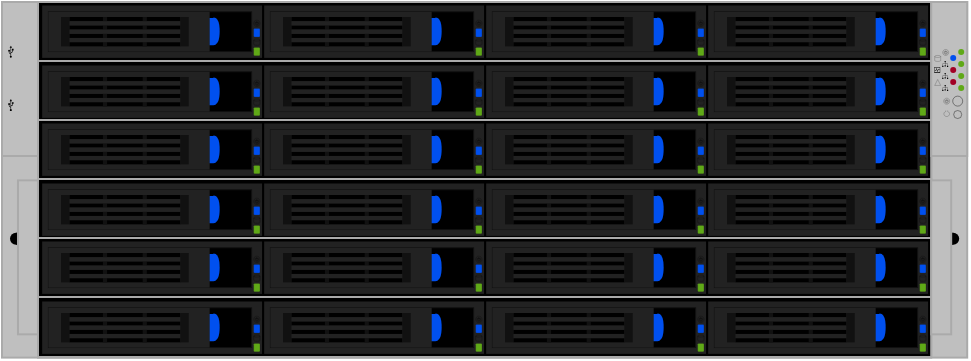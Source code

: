 <mxfile version="24.7.17">
  <diagram name="Page-1" id="KZN-zyBD-0XipZeYQRDT">
    <mxGraphModel dx="572" dy="328" grid="1" gridSize="10" guides="1" tooltips="1" connect="1" arrows="1" fold="1" page="1" pageScale="1" pageWidth="500" pageHeight="200" math="0" shadow="0">
      <root>
        <mxCell id="0" />
        <mxCell id="1" parent="0" />
        <mxCell id="r5KTtjm5bhwONWVnlXCe-707" value="" style="group" vertex="1" connectable="0" parent="1">
          <mxGeometry x="9" y="11.0" width="482.6" height="177.8" as="geometry" />
        </mxCell>
        <mxCell id="9eh16xiQdjSHdPkHuFP6-378" value="" style="rounded=0;whiteSpace=wrap;html=1;strokeColor=#aaaaaa;fillColor=#bfbfbf;strokeWidth=1;container=0;part=1;movable=1;resizable=1;rotatable=1;deletable=1;editable=1;locked=0;connectable=1;" parent="r5KTtjm5bhwONWVnlXCe-707" vertex="1">
          <mxGeometry y="2.309e-14" width="482.6" height="177.8" as="geometry" />
        </mxCell>
        <mxCell id="9eh16xiQdjSHdPkHuFP6-379" value="" style="rounded=0;whiteSpace=wrap;html=1;strokeColor=#aaaaaa;fillColor=#222222;strokeWidth=1;movable=1;resizable=1;rotatable=1;deletable=1;editable=1;locked=0;connectable=1;container=0;" parent="r5KTtjm5bhwONWVnlXCe-707" vertex="1">
          <mxGeometry x="18" y="2.309e-14" width="446.6" height="177.8" as="geometry" />
        </mxCell>
        <mxCell id="r5KTtjm5bhwONWVnlXCe-12" value="" style="rounded=0;whiteSpace=wrap;html=1;strokeColor=#aaaaaa;fillColor=#000000;strokeWidth=1;movable=1;resizable=1;rotatable=1;deletable=1;editable=1;locked=0;connectable=1;container=0;fontStyle=1" vertex="1" parent="r5KTtjm5bhwONWVnlXCe-707">
          <mxGeometry x="18" y="147.5" width="446.6" height="30" as="geometry" />
        </mxCell>
        <mxCell id="r5KTtjm5bhwONWVnlXCe-11" value="" style="rounded=0;whiteSpace=wrap;html=1;strokeColor=#aaaaaa;fillColor=#000000;strokeWidth=1;movable=1;resizable=1;rotatable=1;deletable=1;editable=1;locked=0;connectable=1;container=0;fontStyle=1" vertex="1" parent="r5KTtjm5bhwONWVnlXCe-707">
          <mxGeometry x="18" y="118" width="446.6" height="29.5" as="geometry" />
        </mxCell>
        <mxCell id="r5KTtjm5bhwONWVnlXCe-10" value="" style="rounded=0;whiteSpace=wrap;html=1;strokeColor=#aaaaaa;fillColor=#000000;strokeWidth=1;movable=1;resizable=1;rotatable=1;deletable=1;editable=1;locked=0;connectable=1;container=0;fontStyle=1" vertex="1" parent="r5KTtjm5bhwONWVnlXCe-707">
          <mxGeometry x="18" y="88.5" width="446.6" height="29.5" as="geometry" />
        </mxCell>
        <mxCell id="r5KTtjm5bhwONWVnlXCe-9" value="" style="rounded=0;whiteSpace=wrap;html=1;strokeColor=#aaaaaa;fillColor=#000000;strokeWidth=1;movable=1;resizable=1;rotatable=1;deletable=1;editable=1;locked=0;connectable=1;container=0;fontStyle=1" vertex="1" parent="r5KTtjm5bhwONWVnlXCe-707">
          <mxGeometry x="18" y="59.0" width="446.6" height="29.5" as="geometry" />
        </mxCell>
        <mxCell id="r5KTtjm5bhwONWVnlXCe-8" value="" style="rounded=0;whiteSpace=wrap;html=1;strokeColor=#aaaaaa;fillColor=#000000;strokeWidth=1;movable=1;resizable=1;rotatable=1;deletable=1;editable=1;locked=0;connectable=1;container=0;fontStyle=1" vertex="1" parent="r5KTtjm5bhwONWVnlXCe-707">
          <mxGeometry x="18.01" y="29.5" width="446.6" height="29.5" as="geometry" />
        </mxCell>
        <mxCell id="r5KTtjm5bhwONWVnlXCe-7" value="" style="rounded=0;whiteSpace=wrap;html=1;strokeColor=#aaaaaa;fillColor=#000000;strokeWidth=1;movable=1;resizable=1;rotatable=1;deletable=1;editable=1;locked=0;connectable=1;container=0;fontStyle=1" vertex="1" parent="r5KTtjm5bhwONWVnlXCe-707">
          <mxGeometry x="18.0" width="446.6" height="29.5" as="geometry" />
        </mxCell>
        <mxCell id="jP2WbbBxQBNUkDRbYnSl-230" value="" style="group" parent="r5KTtjm5bhwONWVnlXCe-707" vertex="1" connectable="0">
          <mxGeometry x="3.996" y="115.37" width="10" height="6" as="geometry" />
        </mxCell>
        <mxCell id="jP2WbbBxQBNUkDRbYnSl-231" value="" style="rounded=0;whiteSpace=wrap;html=1;fillColor=#000000;fontColor=#ffffff;strokeColor=none;container=0;" parent="jP2WbbBxQBNUkDRbYnSl-230" vertex="1">
          <mxGeometry x="3" width="4" height="6" as="geometry" />
        </mxCell>
        <mxCell id="jP2WbbBxQBNUkDRbYnSl-232" value="" style="ellipse;whiteSpace=wrap;html=1;aspect=fixed;strokeColor=none;fillColor=#000000;" parent="jP2WbbBxQBNUkDRbYnSl-230" vertex="1">
          <mxGeometry x="4" width="6" height="6" as="geometry" />
        </mxCell>
        <mxCell id="jP2WbbBxQBNUkDRbYnSl-233" value="" style="ellipse;whiteSpace=wrap;html=1;aspect=fixed;strokeColor=none;fillColor=#000000;" parent="jP2WbbBxQBNUkDRbYnSl-230" vertex="1">
          <mxGeometry width="6" height="6" as="geometry" />
        </mxCell>
        <mxCell id="jP2WbbBxQBNUkDRbYnSl-206" value="" style="rounded=0;whiteSpace=wrap;html=1;strokeColor=#aaaaaa;fillColor=#bfbfbf;strokeWidth=1;movable=1;resizable=1;rotatable=1;deletable=1;editable=1;locked=0;connectable=1;container=0;" parent="r5KTtjm5bhwONWVnlXCe-707" vertex="1">
          <mxGeometry x="7.996" y="89.19" width="10" height="77" as="geometry" />
        </mxCell>
        <mxCell id="5G7c4jUEA5Og9TPHIXhp-649" value="" style="group" parent="r5KTtjm5bhwONWVnlXCe-707" vertex="1" connectable="0">
          <mxGeometry x="468.596" y="115.37" width="10" height="6" as="geometry" />
        </mxCell>
        <mxCell id="5G7c4jUEA5Og9TPHIXhp-650" value="" style="rounded=0;whiteSpace=wrap;html=1;fillColor=#000000;fontColor=#ffffff;strokeColor=none;container=0;" parent="5G7c4jUEA5Og9TPHIXhp-649" vertex="1">
          <mxGeometry x="3" width="4" height="6" as="geometry" />
        </mxCell>
        <mxCell id="5G7c4jUEA5Og9TPHIXhp-651" value="" style="ellipse;whiteSpace=wrap;html=1;aspect=fixed;strokeColor=none;fillColor=#000000;" parent="5G7c4jUEA5Og9TPHIXhp-649" vertex="1">
          <mxGeometry x="4" width="6" height="6" as="geometry" />
        </mxCell>
        <mxCell id="5G7c4jUEA5Og9TPHIXhp-652" value="" style="ellipse;whiteSpace=wrap;html=1;aspect=fixed;strokeColor=none;fillColor=#000000;" parent="5G7c4jUEA5Og9TPHIXhp-649" vertex="1">
          <mxGeometry width="6" height="6" as="geometry" />
        </mxCell>
        <mxCell id="5G7c4jUEA5Og9TPHIXhp-653" value="" style="rounded=0;whiteSpace=wrap;html=1;strokeColor=#aaaaaa;fillColor=#bfbfbf;strokeWidth=1;movable=1;resizable=1;rotatable=1;deletable=1;editable=1;locked=0;connectable=1;container=0;" parent="r5KTtjm5bhwONWVnlXCe-707" vertex="1">
          <mxGeometry x="464.596" y="89.19" width="10" height="77" as="geometry" />
        </mxCell>
        <mxCell id="5G7c4jUEA5Og9TPHIXhp-655" value="" style="rounded=0;whiteSpace=wrap;html=1;strokeColor=#aaaaaa;fillColor=#bfbfbf;strokeWidth=1;movable=1;resizable=1;rotatable=1;deletable=1;editable=1;locked=0;connectable=1;container=0;" parent="r5KTtjm5bhwONWVnlXCe-707" vertex="1">
          <mxGeometry y="2.309e-14" width="18" height="77" as="geometry" />
        </mxCell>
        <mxCell id="5G7c4jUEA5Og9TPHIXhp-656" value="" style="rounded=0;whiteSpace=wrap;html=1;strokeColor=#aaaaaa;fillColor=#bfbfbf;strokeWidth=1;movable=1;resizable=1;rotatable=1;deletable=1;editable=1;locked=0;connectable=1;container=0;" parent="r5KTtjm5bhwONWVnlXCe-707" vertex="1">
          <mxGeometry x="464.6" y="2.309e-14" width="18" height="77" as="geometry" />
        </mxCell>
        <mxCell id="5G7c4jUEA5Og9TPHIXhp-657" value="" style="sketch=0;aspect=fixed;pointerEvents=1;shadow=0;dashed=0;html=1;strokeColor=none;labelPosition=center;verticalLabelPosition=bottom;verticalAlign=top;align=center;fillColor=#000000;shape=mxgraph.mscae.enterprise.usb;rotation=-90;" parent="r5KTtjm5bhwONWVnlXCe-707" vertex="1">
          <mxGeometry x="1.42" y="23.48" width="6" height="2.76" as="geometry" />
        </mxCell>
        <mxCell id="5G7c4jUEA5Og9TPHIXhp-658" value="" style="sketch=0;aspect=fixed;pointerEvents=1;shadow=0;dashed=0;html=1;strokeColor=none;labelPosition=center;verticalLabelPosition=bottom;verticalAlign=top;align=center;fillColor=#000000;shape=mxgraph.mscae.enterprise.usb;rotation=-90;" parent="r5KTtjm5bhwONWVnlXCe-707" vertex="1">
          <mxGeometry x="1.42" y="50.14" width="6" height="2.76" as="geometry" />
        </mxCell>
        <mxCell id="5G7c4jUEA5Og9TPHIXhp-661" value="" style="ellipse;whiteSpace=wrap;html=1;strokeColor=none;fillColor=#60a917;fontColor=#ffffff;movable=1;resizable=1;rotatable=1;deletable=1;editable=1;locked=0;connectable=1;container=0;aspect=fixed;" parent="r5KTtjm5bhwONWVnlXCe-707" vertex="1">
          <mxGeometry x="478.1" y="41.479" width="3" height="3" as="geometry" />
        </mxCell>
        <mxCell id="5G7c4jUEA5Og9TPHIXhp-668" value="" style="ellipse;whiteSpace=wrap;html=1;strokeColor=#000000;fillColor=#bfbfbf;fontColor=#ffffff;movable=1;resizable=1;rotatable=1;deletable=1;editable=1;locked=0;connectable=1;container=0;strokeWidth=0.2;aspect=fixed;" parent="r5KTtjm5bhwONWVnlXCe-707" vertex="1">
          <mxGeometry x="475.1" y="46.81" width="5" height="5" as="geometry" />
        </mxCell>
        <mxCell id="5G7c4jUEA5Og9TPHIXhp-671" value="" style="sketch=0;html=1;strokeColor=#000000;shadow=0;fillColor=none;verticalAlign=top;labelPosition=center;verticalLabelPosition=bottom;shape=mxgraph.gcp2.a7_power;gradientColor=none;movable=1;resizable=1;rotatable=1;deletable=1;editable=1;locked=0;connectable=1;container=0;strokeWidth=0.1;" parent="r5KTtjm5bhwONWVnlXCe-707" vertex="1">
          <mxGeometry x="470.6" y="47.836" width="3" height="3" as="geometry" />
        </mxCell>
        <mxCell id="5G7c4jUEA5Og9TPHIXhp-672" value="" style="verticalLabelPosition=bottom;shadow=0;dashed=0;align=center;html=1;verticalAlign=top;shape=mxgraph.electrical.radio.loop_antenna;strokeColor=#000000;fillColor=none;strokeWidth=0.1;rotation=-180;movable=1;resizable=1;rotatable=1;deletable=1;editable=1;locked=0;connectable=1;container=0;" parent="r5KTtjm5bhwONWVnlXCe-707" vertex="1">
          <mxGeometry x="470.6" y="54.006" width="3" height="3" as="geometry" />
        </mxCell>
        <mxCell id="5G7c4jUEA5Og9TPHIXhp-673" value="" style="strokeWidth=0.1;html=1;shape=mxgraph.flowchart.database;whiteSpace=wrap;strokeColor=#000000;fillColor=none;movable=1;resizable=1;rotatable=1;deletable=1;editable=1;locked=0;connectable=1;container=0;" parent="r5KTtjm5bhwONWVnlXCe-707" vertex="1">
          <mxGeometry x="466.1" y="26.476" width="3" height="3" as="geometry" />
        </mxCell>
        <mxCell id="5G7c4jUEA5Og9TPHIXhp-676" value="" style="sketch=0;pointerEvents=1;shadow=0;dashed=0;html=1;strokeColor=none;fillColor=#000000;labelPosition=center;verticalLabelPosition=bottom;verticalAlign=top;align=center;outlineConnect=0;shape=mxgraph.vvd.infrastructure;movable=1;resizable=1;rotatable=1;deletable=1;editable=1;locked=0;connectable=1;container=0;" parent="r5KTtjm5bhwONWVnlXCe-707" vertex="1">
          <mxGeometry x="470.1" y="29.476" width="3" height="3" as="geometry" />
        </mxCell>
        <mxCell id="5G7c4jUEA5Og9TPHIXhp-677" value="" style="triangle;whiteSpace=wrap;html=1;rotation=-90;fillColor=none;strokeWidth=0.1;movable=1;resizable=1;rotatable=1;deletable=1;editable=1;locked=0;connectable=1;container=0;strokeColor=#000000;" parent="r5KTtjm5bhwONWVnlXCe-707" vertex="1">
          <mxGeometry x="466.1" y="38.476" width="3" height="3" as="geometry" />
        </mxCell>
        <mxCell id="5G7c4jUEA5Og9TPHIXhp-683" value="" style="ellipse;whiteSpace=wrap;html=1;strokeColor=#000000;fillColor=#bfbfbf;fontColor=#ffffff;movable=1;resizable=1;rotatable=1;deletable=1;editable=1;locked=0;connectable=1;container=0;strokeWidth=0.2;aspect=fixed;" parent="r5KTtjm5bhwONWVnlXCe-707" vertex="1">
          <mxGeometry x="475.6" y="54.01" width="4" height="4" as="geometry" />
        </mxCell>
        <mxCell id="5G7c4jUEA5Og9TPHIXhp-684" value="" style="ellipse;whiteSpace=wrap;html=1;strokeColor=none;fillColor=#60a917;fontColor=#ffffff;movable=1;resizable=1;rotatable=1;deletable=1;editable=1;locked=0;connectable=1;container=0;aspect=fixed;" parent="r5KTtjm5bhwONWVnlXCe-707" vertex="1">
          <mxGeometry x="478.1" y="35.479" width="3" height="3" as="geometry" />
        </mxCell>
        <mxCell id="5G7c4jUEA5Og9TPHIXhp-685" value="" style="ellipse;whiteSpace=wrap;html=1;strokeColor=none;fillColor=#A20025;fontColor=#ffffff;movable=1;resizable=1;rotatable=1;deletable=1;editable=1;locked=0;connectable=1;container=0;aspect=fixed;" parent="r5KTtjm5bhwONWVnlXCe-707" vertex="1">
          <mxGeometry x="474.1" y="38.479" width="3" height="3" as="geometry" />
        </mxCell>
        <mxCell id="5G7c4jUEA5Og9TPHIXhp-686" value="" style="ellipse;whiteSpace=wrap;html=1;strokeColor=none;fillColor=#A20025;fontColor=#ffffff;movable=1;resizable=1;rotatable=1;deletable=1;editable=1;locked=0;connectable=1;container=0;aspect=fixed;" parent="r5KTtjm5bhwONWVnlXCe-707" vertex="1">
          <mxGeometry x="474.1" y="32.479" width="3" height="3" as="geometry" />
        </mxCell>
        <mxCell id="5G7c4jUEA5Og9TPHIXhp-687" value="" style="ellipse;whiteSpace=wrap;html=1;strokeColor=none;fillColor=#60a917;fontColor=#ffffff;movable=1;resizable=1;rotatable=1;deletable=1;editable=1;locked=0;connectable=1;container=0;aspect=fixed;" parent="r5KTtjm5bhwONWVnlXCe-707" vertex="1">
          <mxGeometry x="478.1" y="29.479" width="3" height="3" as="geometry" />
        </mxCell>
        <mxCell id="5G7c4jUEA5Og9TPHIXhp-688" value="" style="ellipse;whiteSpace=wrap;html=1;strokeColor=none;fillColor=#0050EF;fontColor=#ffffff;movable=1;resizable=1;rotatable=1;deletable=1;editable=1;locked=0;connectable=1;container=0;aspect=fixed;" parent="r5KTtjm5bhwONWVnlXCe-707" vertex="1">
          <mxGeometry x="474.1" y="26.479" width="3" height="3" as="geometry" />
        </mxCell>
        <mxCell id="5G7c4jUEA5Og9TPHIXhp-689" value="" style="ellipse;whiteSpace=wrap;html=1;strokeColor=none;fillColor=#60a917;fontColor=#ffffff;movable=1;resizable=1;rotatable=1;deletable=1;editable=1;locked=0;connectable=1;container=0;aspect=fixed;" parent="r5KTtjm5bhwONWVnlXCe-707" vertex="1">
          <mxGeometry x="478.1" y="23.479" width="3" height="3" as="geometry" />
        </mxCell>
        <mxCell id="5G7c4jUEA5Og9TPHIXhp-697" value="" style="sketch=0;html=1;strokeColor=#000000;shadow=0;fillColor=none;verticalAlign=top;labelPosition=center;verticalLabelPosition=bottom;shape=mxgraph.gcp2.a7_power;gradientColor=none;movable=1;resizable=1;rotatable=1;deletable=1;editable=1;locked=0;connectable=1;container=0;strokeWidth=0.1;" parent="r5KTtjm5bhwONWVnlXCe-707" vertex="1">
          <mxGeometry x="470.1" y="23.476" width="3" height="3" as="geometry" />
        </mxCell>
        <mxCell id="5G7c4jUEA5Og9TPHIXhp-698" value="" style="sketch=0;pointerEvents=1;shadow=0;dashed=0;html=1;strokeColor=none;fillColor=#000000;labelPosition=center;verticalLabelPosition=bottom;verticalAlign=top;align=center;outlineConnect=0;shape=mxgraph.vvd.infrastructure;movable=1;resizable=1;rotatable=1;deletable=1;editable=1;locked=0;connectable=1;container=0;" parent="r5KTtjm5bhwONWVnlXCe-707" vertex="1">
          <mxGeometry x="470.1" y="35.476" width="3" height="3" as="geometry" />
        </mxCell>
        <mxCell id="5G7c4jUEA5Og9TPHIXhp-699" value="" style="sketch=0;pointerEvents=1;shadow=0;dashed=0;html=1;strokeColor=none;fillColor=#000000;labelPosition=center;verticalLabelPosition=bottom;verticalAlign=top;align=center;outlineConnect=0;shape=mxgraph.vvd.infrastructure;movable=1;resizable=1;rotatable=1;deletable=1;editable=1;locked=0;connectable=1;container=0;" parent="r5KTtjm5bhwONWVnlXCe-707" vertex="1">
          <mxGeometry x="470.1" y="41.476" width="3" height="3" as="geometry" />
        </mxCell>
        <mxCell id="5G7c4jUEA5Og9TPHIXhp-700" value="" style="sketch=0;pointerEvents=1;shadow=0;dashed=0;html=1;strokeColor=none;labelPosition=center;verticalLabelPosition=bottom;verticalAlign=top;align=center;fillColor=#000000;shape=mxgraph.mscae.intune.device_health;" parent="r5KTtjm5bhwONWVnlXCe-707" vertex="1">
          <mxGeometry x="466.1" y="32.48" width="3" height="3" as="geometry" />
        </mxCell>
        <mxCell id="r5KTtjm5bhwONWVnlXCe-197" value="" style="group" vertex="1" connectable="0" parent="r5KTtjm5bhwONWVnlXCe-707">
          <mxGeometry x="19.828" y="1.5" width="442.952" height="26.179" as="geometry" />
        </mxCell>
        <mxCell id="r5KTtjm5bhwONWVnlXCe-198" value="" style="group" vertex="1" connectable="0" parent="r5KTtjm5bhwONWVnlXCe-197">
          <mxGeometry x="333" width="109.952" height="26.179" as="geometry" />
        </mxCell>
        <mxCell id="r5KTtjm5bhwONWVnlXCe-199" value="" style="rounded=0;whiteSpace=wrap;html=1;strokeColor=none;fillColor=#222222;strokeWidth=0.5;movable=1;resizable=1;rotatable=1;deletable=1;editable=1;locked=0;connectable=1;container=0;" vertex="1" parent="r5KTtjm5bhwONWVnlXCe-198">
          <mxGeometry width="109.952" height="26.179" as="geometry" />
        </mxCell>
        <mxCell id="r5KTtjm5bhwONWVnlXCe-200" value="" style="rounded=0;whiteSpace=wrap;html=1;strokeColor=#111111;fillColor=#000000;strokeWidth=0.5;movable=1;resizable=1;rotatable=1;deletable=1;editable=1;locked=0;connectable=1;container=0;align=center;verticalAlign=middle;fontFamily=Helvetica;fontSize=12;fontColor=default;" vertex="1" parent="r5KTtjm5bhwONWVnlXCe-198">
          <mxGeometry x="3.141" y="3.142" width="101.575" height="19.896" as="geometry" />
        </mxCell>
        <mxCell id="r5KTtjm5bhwONWVnlXCe-201" value="" style="rounded=1;whiteSpace=wrap;html=1;strokeColor=#222222;rotation=0;fillColor=#60a917;fontColor=#ffffff;movable=1;resizable=1;rotatable=1;deletable=1;editable=1;locked=0;connectable=1;container=0;direction=south;strokeWidth=0.1;" vertex="1" parent="r5KTtjm5bhwONWVnlXCe-198">
          <mxGeometry x="105.763" y="20.943" width="3.141" height="4.189" as="geometry" />
        </mxCell>
        <mxCell id="r5KTtjm5bhwONWVnlXCe-202" value="" style="rounded=1;whiteSpace=wrap;html=1;strokeColor=#222222;rotation=0;fillColor=#0050ef;fontColor=#ffffff;movable=1;resizable=1;rotatable=1;deletable=1;editable=1;locked=0;connectable=1;container=0;direction=south;strokeWidth=0.1;" vertex="1" parent="r5KTtjm5bhwONWVnlXCe-198">
          <mxGeometry x="105.763" y="11.519" width="3.141" height="4.189" as="geometry" />
        </mxCell>
        <mxCell id="r5KTtjm5bhwONWVnlXCe-203" value="" style="rounded=1;whiteSpace=wrap;html=1;strokeColor=none;fillColor=#0050ef;strokeWidth=0.5;fontColor=#ffffff;glass=0;movable=1;resizable=1;rotatable=1;deletable=1;editable=1;locked=0;connectable=1;container=0;" vertex="1" parent="r5KTtjm5bhwONWVnlXCe-198">
          <mxGeometry x="78.537" y="6.283" width="8.377" height="13.613" as="geometry" />
        </mxCell>
        <mxCell id="r5KTtjm5bhwONWVnlXCe-204" value="" style="shape=or;whiteSpace=wrap;html=1;fillColor=#0050ef;fontColor=#ffffff;strokeColor=none;movable=1;resizable=1;rotatable=1;deletable=1;editable=1;locked=0;connectable=1;container=0;" vertex="1" parent="r5KTtjm5bhwONWVnlXCe-198">
          <mxGeometry x="85.867" y="6.283" width="3.141" height="13.613" as="geometry" />
        </mxCell>
        <mxCell id="r5KTtjm5bhwONWVnlXCe-205" value="" style="sketch=0;html=1;strokeColor=#111111;shadow=0;fillColor=none;verticalAlign=top;labelPosition=center;verticalLabelPosition=bottom;shape=mxgraph.gcp2.a7_power;gradientColor=none;strokeWidth=0.2;movable=1;resizable=1;rotatable=1;deletable=1;editable=1;locked=0;connectable=1;container=0;" vertex="1" parent="r5KTtjm5bhwONWVnlXCe-198">
          <mxGeometry x="105.763" y="7.33" width="3.141" height="3.142" as="geometry" />
        </mxCell>
        <mxCell id="r5KTtjm5bhwONWVnlXCe-206" value="" style="strokeWidth=0.2;html=1;shape=mxgraph.flowchart.database;whiteSpace=wrap;strokeColor=#111111;fillColor=none;movable=1;resizable=1;rotatable=1;deletable=1;editable=1;locked=0;connectable=1;container=0;" vertex="1" parent="r5KTtjm5bhwONWVnlXCe-198">
          <mxGeometry x="105.763" y="16.755" width="3.141" height="3.142" as="geometry" />
        </mxCell>
        <mxCell id="r5KTtjm5bhwONWVnlXCe-207" value="" style="rounded=0;whiteSpace=wrap;html=1;strokeColor=none;fillColor=#222222;strokeWidth=0.5;movable=1;resizable=1;rotatable=1;deletable=1;editable=1;locked=0;connectable=1;container=0;" vertex="1" parent="r5KTtjm5bhwONWVnlXCe-198">
          <mxGeometry x="3.141" y="3.142" width="80.632" height="19.896" as="geometry" />
        </mxCell>
        <mxCell id="r5KTtjm5bhwONWVnlXCe-208" value="" style="rounded=0;whiteSpace=wrap;html=1;strokeColor=none;fillColor=#000000;strokeWidth=0.5;movable=1;resizable=1;rotatable=1;deletable=1;editable=1;locked=0;connectable=1;container=0;align=center;verticalAlign=middle;fontFamily=Helvetica;fontSize=12;fontColor=default;" vertex="1" parent="r5KTtjm5bhwONWVnlXCe-198">
          <mxGeometry x="13.613" y="5.759" width="55.5" height="2.094" as="geometry" />
        </mxCell>
        <mxCell id="r5KTtjm5bhwONWVnlXCe-209" value="" style="rounded=0;whiteSpace=wrap;html=1;strokeColor=none;fillColor=#000000;strokeWidth=0.5;movable=1;resizable=1;rotatable=1;deletable=1;editable=1;locked=0;connectable=1;container=0;align=center;verticalAlign=middle;fontFamily=Helvetica;fontSize=12;fontColor=default;" vertex="1" parent="r5KTtjm5bhwONWVnlXCe-198">
          <mxGeometry x="13.613" y="9.948" width="55.5" height="2.094" as="geometry" />
        </mxCell>
        <mxCell id="r5KTtjm5bhwONWVnlXCe-210" value="" style="rounded=0;whiteSpace=wrap;html=1;strokeColor=none;fillColor=#000000;strokeWidth=0.5;movable=1;resizable=1;rotatable=1;deletable=1;editable=1;locked=0;connectable=1;container=0;align=center;verticalAlign=middle;fontFamily=Helvetica;fontSize=12;fontColor=default;" vertex="1" parent="r5KTtjm5bhwONWVnlXCe-198">
          <mxGeometry x="13.613" y="14.137" width="55.5" height="2.094" as="geometry" />
        </mxCell>
        <mxCell id="r5KTtjm5bhwONWVnlXCe-211" value="" style="rounded=0;whiteSpace=wrap;html=1;strokeColor=none;fillColor=#000000;strokeWidth=0.5;movable=1;resizable=1;rotatable=1;deletable=1;editable=1;locked=0;connectable=1;container=0;align=center;verticalAlign=middle;fontFamily=Helvetica;fontSize=12;fontColor=default;" vertex="1" parent="r5KTtjm5bhwONWVnlXCe-198">
          <mxGeometry x="13.613" y="18.325" width="55.5" height="2.094" as="geometry" />
        </mxCell>
        <mxCell id="r5KTtjm5bhwONWVnlXCe-212" value="" style="rounded=0;whiteSpace=wrap;html=1;strokeColor=none;fillColor=#111111;strokeWidth=0.2;movable=1;resizable=1;rotatable=1;deletable=1;editable=1;locked=0;connectable=1;container=0;" vertex="1" parent="r5KTtjm5bhwONWVnlXCe-198">
          <mxGeometry x="30.368" y="5.759" width="2.094" height="14.66" as="geometry" />
        </mxCell>
        <mxCell id="r5KTtjm5bhwONWVnlXCe-213" value="" style="rounded=0;whiteSpace=wrap;html=1;strokeColor=none;fillColor=#111111;strokeWidth=0.2;movable=1;resizable=1;rotatable=1;deletable=1;editable=1;locked=0;connectable=1;container=0;" vertex="1" parent="r5KTtjm5bhwONWVnlXCe-198">
          <mxGeometry x="50.264" y="5.759" width="2.094" height="14.66" as="geometry" />
        </mxCell>
        <mxCell id="r5KTtjm5bhwONWVnlXCe-214" value="" style="rounded=0;whiteSpace=wrap;html=1;strokeColor=none;fillColor=#222222;strokeWidth=0.5;movable=1;resizable=1;rotatable=1;deletable=1;editable=1;locked=0;connectable=1;container=0;" vertex="1" parent="r5KTtjm5bhwONWVnlXCe-198">
          <mxGeometry x="13.613" y="16.231" width="55.5" height="2.094" as="geometry" />
        </mxCell>
        <mxCell id="r5KTtjm5bhwONWVnlXCe-215" value="" style="rounded=0;whiteSpace=wrap;html=1;strokeColor=none;fillColor=#222222;strokeWidth=0.5;movable=1;resizable=1;rotatable=1;deletable=1;editable=1;locked=0;connectable=1;container=0;" vertex="1" parent="r5KTtjm5bhwONWVnlXCe-198">
          <mxGeometry x="13.613" y="12.042" width="55.5" height="2.094" as="geometry" />
        </mxCell>
        <mxCell id="r5KTtjm5bhwONWVnlXCe-216" value="" style="rounded=0;whiteSpace=wrap;html=1;strokeColor=none;fillColor=#222222;strokeWidth=0.5;movable=1;resizable=1;rotatable=1;deletable=1;editable=1;locked=0;connectable=1;container=0;" vertex="1" parent="r5KTtjm5bhwONWVnlXCe-198">
          <mxGeometry x="13.613" y="7.854" width="55.5" height="2.094" as="geometry" />
        </mxCell>
        <mxCell id="r5KTtjm5bhwONWVnlXCe-217" value="" style="rounded=0;whiteSpace=wrap;html=1;strokeColor=none;fillColor=#111111;strokeWidth=0.2;movable=1;resizable=1;rotatable=1;deletable=1;editable=1;locked=0;connectable=1;container=0;" vertex="1" parent="r5KTtjm5bhwONWVnlXCe-198">
          <mxGeometry x="9.424" y="5.759" width="4.189" height="14.66" as="geometry" />
        </mxCell>
        <mxCell id="r5KTtjm5bhwONWVnlXCe-218" value="" style="rounded=0;whiteSpace=wrap;html=1;strokeColor=none;fillColor=#111111;strokeWidth=0.2;movable=1;resizable=1;rotatable=1;deletable=1;editable=1;locked=0;connectable=1;container=0;" vertex="1" parent="r5KTtjm5bhwONWVnlXCe-198">
          <mxGeometry x="69.113" y="5.759" width="4.189" height="14.66" as="geometry" />
        </mxCell>
        <mxCell id="r5KTtjm5bhwONWVnlXCe-219" value="" style="group" vertex="1" connectable="0" parent="r5KTtjm5bhwONWVnlXCe-197">
          <mxGeometry x="222" width="109.952" height="26.179" as="geometry" />
        </mxCell>
        <mxCell id="r5KTtjm5bhwONWVnlXCe-220" value="" style="rounded=0;whiteSpace=wrap;html=1;strokeColor=none;fillColor=#222222;strokeWidth=0.5;movable=1;resizable=1;rotatable=1;deletable=1;editable=1;locked=0;connectable=1;container=0;" vertex="1" parent="r5KTtjm5bhwONWVnlXCe-219">
          <mxGeometry width="109.952" height="26.179" as="geometry" />
        </mxCell>
        <mxCell id="r5KTtjm5bhwONWVnlXCe-221" value="" style="rounded=0;whiteSpace=wrap;html=1;strokeColor=#111111;fillColor=#000000;strokeWidth=0.5;movable=1;resizable=1;rotatable=1;deletable=1;editable=1;locked=0;connectable=1;container=0;align=center;verticalAlign=middle;fontFamily=Helvetica;fontSize=12;fontColor=default;" vertex="1" parent="r5KTtjm5bhwONWVnlXCe-219">
          <mxGeometry x="3.141" y="3.142" width="101.575" height="19.896" as="geometry" />
        </mxCell>
        <mxCell id="r5KTtjm5bhwONWVnlXCe-222" value="" style="rounded=1;whiteSpace=wrap;html=1;strokeColor=#222222;rotation=0;fillColor=#60a917;fontColor=#ffffff;movable=1;resizable=1;rotatable=1;deletable=1;editable=1;locked=0;connectable=1;container=0;direction=south;strokeWidth=0.1;" vertex="1" parent="r5KTtjm5bhwONWVnlXCe-219">
          <mxGeometry x="105.763" y="20.943" width="3.141" height="4.189" as="geometry" />
        </mxCell>
        <mxCell id="r5KTtjm5bhwONWVnlXCe-223" value="" style="rounded=1;whiteSpace=wrap;html=1;strokeColor=#222222;rotation=0;fillColor=#0050ef;fontColor=#ffffff;movable=1;resizable=1;rotatable=1;deletable=1;editable=1;locked=0;connectable=1;container=0;direction=south;strokeWidth=0.1;" vertex="1" parent="r5KTtjm5bhwONWVnlXCe-219">
          <mxGeometry x="105.763" y="11.519" width="3.141" height="4.189" as="geometry" />
        </mxCell>
        <mxCell id="r5KTtjm5bhwONWVnlXCe-224" value="" style="rounded=1;whiteSpace=wrap;html=1;strokeColor=none;fillColor=#0050ef;strokeWidth=0.5;fontColor=#ffffff;glass=0;movable=1;resizable=1;rotatable=1;deletable=1;editable=1;locked=0;connectable=1;container=0;" vertex="1" parent="r5KTtjm5bhwONWVnlXCe-219">
          <mxGeometry x="78.537" y="6.283" width="8.377" height="13.613" as="geometry" />
        </mxCell>
        <mxCell id="r5KTtjm5bhwONWVnlXCe-225" value="" style="shape=or;whiteSpace=wrap;html=1;fillColor=#0050ef;fontColor=#ffffff;strokeColor=none;movable=1;resizable=1;rotatable=1;deletable=1;editable=1;locked=0;connectable=1;container=0;" vertex="1" parent="r5KTtjm5bhwONWVnlXCe-219">
          <mxGeometry x="85.867" y="6.283" width="3.141" height="13.613" as="geometry" />
        </mxCell>
        <mxCell id="r5KTtjm5bhwONWVnlXCe-226" value="" style="sketch=0;html=1;strokeColor=#111111;shadow=0;fillColor=none;verticalAlign=top;labelPosition=center;verticalLabelPosition=bottom;shape=mxgraph.gcp2.a7_power;gradientColor=none;strokeWidth=0.2;movable=1;resizable=1;rotatable=1;deletable=1;editable=1;locked=0;connectable=1;container=0;" vertex="1" parent="r5KTtjm5bhwONWVnlXCe-219">
          <mxGeometry x="105.763" y="7.33" width="3.141" height="3.142" as="geometry" />
        </mxCell>
        <mxCell id="r5KTtjm5bhwONWVnlXCe-227" value="" style="strokeWidth=0.2;html=1;shape=mxgraph.flowchart.database;whiteSpace=wrap;strokeColor=#111111;fillColor=none;movable=1;resizable=1;rotatable=1;deletable=1;editable=1;locked=0;connectable=1;container=0;" vertex="1" parent="r5KTtjm5bhwONWVnlXCe-219">
          <mxGeometry x="105.763" y="16.755" width="3.141" height="3.142" as="geometry" />
        </mxCell>
        <mxCell id="r5KTtjm5bhwONWVnlXCe-228" value="" style="rounded=0;whiteSpace=wrap;html=1;strokeColor=none;fillColor=#222222;strokeWidth=0.5;movable=1;resizable=1;rotatable=1;deletable=1;editable=1;locked=0;connectable=1;container=0;" vertex="1" parent="r5KTtjm5bhwONWVnlXCe-219">
          <mxGeometry x="3.141" y="3.142" width="80.632" height="19.896" as="geometry" />
        </mxCell>
        <mxCell id="r5KTtjm5bhwONWVnlXCe-229" value="" style="rounded=0;whiteSpace=wrap;html=1;strokeColor=none;fillColor=#000000;strokeWidth=0.5;movable=1;resizable=1;rotatable=1;deletable=1;editable=1;locked=0;connectable=1;container=0;align=center;verticalAlign=middle;fontFamily=Helvetica;fontSize=12;fontColor=default;" vertex="1" parent="r5KTtjm5bhwONWVnlXCe-219">
          <mxGeometry x="13.613" y="5.759" width="55.5" height="2.094" as="geometry" />
        </mxCell>
        <mxCell id="r5KTtjm5bhwONWVnlXCe-230" value="" style="rounded=0;whiteSpace=wrap;html=1;strokeColor=none;fillColor=#000000;strokeWidth=0.5;movable=1;resizable=1;rotatable=1;deletable=1;editable=1;locked=0;connectable=1;container=0;align=center;verticalAlign=middle;fontFamily=Helvetica;fontSize=12;fontColor=default;" vertex="1" parent="r5KTtjm5bhwONWVnlXCe-219">
          <mxGeometry x="13.613" y="9.948" width="55.5" height="2.094" as="geometry" />
        </mxCell>
        <mxCell id="r5KTtjm5bhwONWVnlXCe-231" value="" style="rounded=0;whiteSpace=wrap;html=1;strokeColor=none;fillColor=#000000;strokeWidth=0.5;movable=1;resizable=1;rotatable=1;deletable=1;editable=1;locked=0;connectable=1;container=0;align=center;verticalAlign=middle;fontFamily=Helvetica;fontSize=12;fontColor=default;" vertex="1" parent="r5KTtjm5bhwONWVnlXCe-219">
          <mxGeometry x="13.613" y="14.137" width="55.5" height="2.094" as="geometry" />
        </mxCell>
        <mxCell id="r5KTtjm5bhwONWVnlXCe-232" value="" style="rounded=0;whiteSpace=wrap;html=1;strokeColor=none;fillColor=#000000;strokeWidth=0.5;movable=1;resizable=1;rotatable=1;deletable=1;editable=1;locked=0;connectable=1;container=0;align=center;verticalAlign=middle;fontFamily=Helvetica;fontSize=12;fontColor=default;" vertex="1" parent="r5KTtjm5bhwONWVnlXCe-219">
          <mxGeometry x="13.613" y="18.325" width="55.5" height="2.094" as="geometry" />
        </mxCell>
        <mxCell id="r5KTtjm5bhwONWVnlXCe-233" value="" style="rounded=0;whiteSpace=wrap;html=1;strokeColor=none;fillColor=#111111;strokeWidth=0.2;movable=1;resizable=1;rotatable=1;deletable=1;editable=1;locked=0;connectable=1;container=0;" vertex="1" parent="r5KTtjm5bhwONWVnlXCe-219">
          <mxGeometry x="30.368" y="5.759" width="2.094" height="14.66" as="geometry" />
        </mxCell>
        <mxCell id="r5KTtjm5bhwONWVnlXCe-234" value="" style="rounded=0;whiteSpace=wrap;html=1;strokeColor=none;fillColor=#111111;strokeWidth=0.2;movable=1;resizable=1;rotatable=1;deletable=1;editable=1;locked=0;connectable=1;container=0;" vertex="1" parent="r5KTtjm5bhwONWVnlXCe-219">
          <mxGeometry x="50.264" y="5.759" width="2.094" height="14.66" as="geometry" />
        </mxCell>
        <mxCell id="r5KTtjm5bhwONWVnlXCe-235" value="" style="rounded=0;whiteSpace=wrap;html=1;strokeColor=none;fillColor=#222222;strokeWidth=0.5;movable=1;resizable=1;rotatable=1;deletable=1;editable=1;locked=0;connectable=1;container=0;" vertex="1" parent="r5KTtjm5bhwONWVnlXCe-219">
          <mxGeometry x="13.613" y="16.231" width="55.5" height="2.094" as="geometry" />
        </mxCell>
        <mxCell id="r5KTtjm5bhwONWVnlXCe-236" value="" style="rounded=0;whiteSpace=wrap;html=1;strokeColor=none;fillColor=#222222;strokeWidth=0.5;movable=1;resizable=1;rotatable=1;deletable=1;editable=1;locked=0;connectable=1;container=0;" vertex="1" parent="r5KTtjm5bhwONWVnlXCe-219">
          <mxGeometry x="13.613" y="12.042" width="55.5" height="2.094" as="geometry" />
        </mxCell>
        <mxCell id="r5KTtjm5bhwONWVnlXCe-237" value="" style="rounded=0;whiteSpace=wrap;html=1;strokeColor=none;fillColor=#222222;strokeWidth=0.5;movable=1;resizable=1;rotatable=1;deletable=1;editable=1;locked=0;connectable=1;container=0;" vertex="1" parent="r5KTtjm5bhwONWVnlXCe-219">
          <mxGeometry x="13.613" y="7.854" width="55.5" height="2.094" as="geometry" />
        </mxCell>
        <mxCell id="r5KTtjm5bhwONWVnlXCe-238" value="" style="rounded=0;whiteSpace=wrap;html=1;strokeColor=none;fillColor=#111111;strokeWidth=0.2;movable=1;resizable=1;rotatable=1;deletable=1;editable=1;locked=0;connectable=1;container=0;" vertex="1" parent="r5KTtjm5bhwONWVnlXCe-219">
          <mxGeometry x="9.424" y="5.759" width="4.189" height="14.66" as="geometry" />
        </mxCell>
        <mxCell id="r5KTtjm5bhwONWVnlXCe-239" value="" style="rounded=0;whiteSpace=wrap;html=1;strokeColor=none;fillColor=#111111;strokeWidth=0.2;movable=1;resizable=1;rotatable=1;deletable=1;editable=1;locked=0;connectable=1;container=0;" vertex="1" parent="r5KTtjm5bhwONWVnlXCe-219">
          <mxGeometry x="69.113" y="5.759" width="4.189" height="14.66" as="geometry" />
        </mxCell>
        <mxCell id="r5KTtjm5bhwONWVnlXCe-240" value="" style="group" vertex="1" connectable="0" parent="r5KTtjm5bhwONWVnlXCe-197">
          <mxGeometry x="111" width="109.952" height="26.179" as="geometry" />
        </mxCell>
        <mxCell id="r5KTtjm5bhwONWVnlXCe-241" value="" style="rounded=0;whiteSpace=wrap;html=1;strokeColor=none;fillColor=#222222;strokeWidth=0.5;movable=1;resizable=1;rotatable=1;deletable=1;editable=1;locked=0;connectable=1;container=0;" vertex="1" parent="r5KTtjm5bhwONWVnlXCe-240">
          <mxGeometry width="109.952" height="26.179" as="geometry" />
        </mxCell>
        <mxCell id="r5KTtjm5bhwONWVnlXCe-242" value="" style="rounded=0;whiteSpace=wrap;html=1;strokeColor=#111111;fillColor=#000000;strokeWidth=0.5;movable=1;resizable=1;rotatable=1;deletable=1;editable=1;locked=0;connectable=1;container=0;align=center;verticalAlign=middle;fontFamily=Helvetica;fontSize=12;fontColor=default;" vertex="1" parent="r5KTtjm5bhwONWVnlXCe-240">
          <mxGeometry x="3.141" y="3.142" width="101.575" height="19.896" as="geometry" />
        </mxCell>
        <mxCell id="r5KTtjm5bhwONWVnlXCe-243" value="" style="rounded=1;whiteSpace=wrap;html=1;strokeColor=#222222;rotation=0;fillColor=#60a917;fontColor=#ffffff;movable=1;resizable=1;rotatable=1;deletable=1;editable=1;locked=0;connectable=1;container=0;direction=south;strokeWidth=0.1;" vertex="1" parent="r5KTtjm5bhwONWVnlXCe-240">
          <mxGeometry x="105.763" y="20.943" width="3.141" height="4.189" as="geometry" />
        </mxCell>
        <mxCell id="r5KTtjm5bhwONWVnlXCe-244" value="" style="rounded=1;whiteSpace=wrap;html=1;strokeColor=#222222;rotation=0;fillColor=#0050ef;fontColor=#ffffff;movable=1;resizable=1;rotatable=1;deletable=1;editable=1;locked=0;connectable=1;container=0;direction=south;strokeWidth=0.1;" vertex="1" parent="r5KTtjm5bhwONWVnlXCe-240">
          <mxGeometry x="105.763" y="11.519" width="3.141" height="4.189" as="geometry" />
        </mxCell>
        <mxCell id="r5KTtjm5bhwONWVnlXCe-245" value="" style="rounded=1;whiteSpace=wrap;html=1;strokeColor=none;fillColor=#0050ef;strokeWidth=0.5;fontColor=#ffffff;glass=0;movable=1;resizable=1;rotatable=1;deletable=1;editable=1;locked=0;connectable=1;container=0;" vertex="1" parent="r5KTtjm5bhwONWVnlXCe-240">
          <mxGeometry x="78.537" y="6.283" width="8.377" height="13.613" as="geometry" />
        </mxCell>
        <mxCell id="r5KTtjm5bhwONWVnlXCe-246" value="" style="shape=or;whiteSpace=wrap;html=1;fillColor=#0050ef;fontColor=#ffffff;strokeColor=none;movable=1;resizable=1;rotatable=1;deletable=1;editable=1;locked=0;connectable=1;container=0;" vertex="1" parent="r5KTtjm5bhwONWVnlXCe-240">
          <mxGeometry x="85.867" y="6.283" width="3.141" height="13.613" as="geometry" />
        </mxCell>
        <mxCell id="r5KTtjm5bhwONWVnlXCe-247" value="" style="sketch=0;html=1;strokeColor=#111111;shadow=0;fillColor=none;verticalAlign=top;labelPosition=center;verticalLabelPosition=bottom;shape=mxgraph.gcp2.a7_power;gradientColor=none;strokeWidth=0.2;movable=1;resizable=1;rotatable=1;deletable=1;editable=1;locked=0;connectable=1;container=0;" vertex="1" parent="r5KTtjm5bhwONWVnlXCe-240">
          <mxGeometry x="105.763" y="7.33" width="3.141" height="3.142" as="geometry" />
        </mxCell>
        <mxCell id="r5KTtjm5bhwONWVnlXCe-248" value="" style="strokeWidth=0.2;html=1;shape=mxgraph.flowchart.database;whiteSpace=wrap;strokeColor=#111111;fillColor=none;movable=1;resizable=1;rotatable=1;deletable=1;editable=1;locked=0;connectable=1;container=0;" vertex="1" parent="r5KTtjm5bhwONWVnlXCe-240">
          <mxGeometry x="105.763" y="16.755" width="3.141" height="3.142" as="geometry" />
        </mxCell>
        <mxCell id="r5KTtjm5bhwONWVnlXCe-249" value="" style="rounded=0;whiteSpace=wrap;html=1;strokeColor=none;fillColor=#222222;strokeWidth=0.5;movable=1;resizable=1;rotatable=1;deletable=1;editable=1;locked=0;connectable=1;container=0;" vertex="1" parent="r5KTtjm5bhwONWVnlXCe-240">
          <mxGeometry x="3.141" y="3.142" width="80.632" height="19.896" as="geometry" />
        </mxCell>
        <mxCell id="r5KTtjm5bhwONWVnlXCe-250" value="" style="rounded=0;whiteSpace=wrap;html=1;strokeColor=none;fillColor=#000000;strokeWidth=0.5;movable=1;resizable=1;rotatable=1;deletable=1;editable=1;locked=0;connectable=1;container=0;align=center;verticalAlign=middle;fontFamily=Helvetica;fontSize=12;fontColor=default;" vertex="1" parent="r5KTtjm5bhwONWVnlXCe-240">
          <mxGeometry x="13.613" y="5.759" width="55.5" height="2.094" as="geometry" />
        </mxCell>
        <mxCell id="r5KTtjm5bhwONWVnlXCe-251" value="" style="rounded=0;whiteSpace=wrap;html=1;strokeColor=none;fillColor=#000000;strokeWidth=0.5;movable=1;resizable=1;rotatable=1;deletable=1;editable=1;locked=0;connectable=1;container=0;align=center;verticalAlign=middle;fontFamily=Helvetica;fontSize=12;fontColor=default;" vertex="1" parent="r5KTtjm5bhwONWVnlXCe-240">
          <mxGeometry x="13.613" y="9.948" width="55.5" height="2.094" as="geometry" />
        </mxCell>
        <mxCell id="r5KTtjm5bhwONWVnlXCe-252" value="" style="rounded=0;whiteSpace=wrap;html=1;strokeColor=none;fillColor=#000000;strokeWidth=0.5;movable=1;resizable=1;rotatable=1;deletable=1;editable=1;locked=0;connectable=1;container=0;align=center;verticalAlign=middle;fontFamily=Helvetica;fontSize=12;fontColor=default;" vertex="1" parent="r5KTtjm5bhwONWVnlXCe-240">
          <mxGeometry x="13.613" y="14.137" width="55.5" height="2.094" as="geometry" />
        </mxCell>
        <mxCell id="r5KTtjm5bhwONWVnlXCe-253" value="" style="rounded=0;whiteSpace=wrap;html=1;strokeColor=none;fillColor=#000000;strokeWidth=0.5;movable=1;resizable=1;rotatable=1;deletable=1;editable=1;locked=0;connectable=1;container=0;align=center;verticalAlign=middle;fontFamily=Helvetica;fontSize=12;fontColor=default;" vertex="1" parent="r5KTtjm5bhwONWVnlXCe-240">
          <mxGeometry x="13.613" y="18.325" width="55.5" height="2.094" as="geometry" />
        </mxCell>
        <mxCell id="r5KTtjm5bhwONWVnlXCe-254" value="" style="rounded=0;whiteSpace=wrap;html=1;strokeColor=none;fillColor=#111111;strokeWidth=0.2;movable=1;resizable=1;rotatable=1;deletable=1;editable=1;locked=0;connectable=1;container=0;" vertex="1" parent="r5KTtjm5bhwONWVnlXCe-240">
          <mxGeometry x="30.368" y="5.759" width="2.094" height="14.66" as="geometry" />
        </mxCell>
        <mxCell id="r5KTtjm5bhwONWVnlXCe-255" value="" style="rounded=0;whiteSpace=wrap;html=1;strokeColor=none;fillColor=#111111;strokeWidth=0.2;movable=1;resizable=1;rotatable=1;deletable=1;editable=1;locked=0;connectable=1;container=0;" vertex="1" parent="r5KTtjm5bhwONWVnlXCe-240">
          <mxGeometry x="50.264" y="5.759" width="2.094" height="14.66" as="geometry" />
        </mxCell>
        <mxCell id="r5KTtjm5bhwONWVnlXCe-256" value="" style="rounded=0;whiteSpace=wrap;html=1;strokeColor=none;fillColor=#222222;strokeWidth=0.5;movable=1;resizable=1;rotatable=1;deletable=1;editable=1;locked=0;connectable=1;container=0;" vertex="1" parent="r5KTtjm5bhwONWVnlXCe-240">
          <mxGeometry x="13.613" y="16.231" width="55.5" height="2.094" as="geometry" />
        </mxCell>
        <mxCell id="r5KTtjm5bhwONWVnlXCe-257" value="" style="rounded=0;whiteSpace=wrap;html=1;strokeColor=none;fillColor=#222222;strokeWidth=0.5;movable=1;resizable=1;rotatable=1;deletable=1;editable=1;locked=0;connectable=1;container=0;" vertex="1" parent="r5KTtjm5bhwONWVnlXCe-240">
          <mxGeometry x="13.613" y="12.042" width="55.5" height="2.094" as="geometry" />
        </mxCell>
        <mxCell id="r5KTtjm5bhwONWVnlXCe-258" value="" style="rounded=0;whiteSpace=wrap;html=1;strokeColor=none;fillColor=#222222;strokeWidth=0.5;movable=1;resizable=1;rotatable=1;deletable=1;editable=1;locked=0;connectable=1;container=0;" vertex="1" parent="r5KTtjm5bhwONWVnlXCe-240">
          <mxGeometry x="13.613" y="7.854" width="55.5" height="2.094" as="geometry" />
        </mxCell>
        <mxCell id="r5KTtjm5bhwONWVnlXCe-259" value="" style="rounded=0;whiteSpace=wrap;html=1;strokeColor=none;fillColor=#111111;strokeWidth=0.2;movable=1;resizable=1;rotatable=1;deletable=1;editable=1;locked=0;connectable=1;container=0;" vertex="1" parent="r5KTtjm5bhwONWVnlXCe-240">
          <mxGeometry x="9.424" y="5.759" width="4.189" height="14.66" as="geometry" />
        </mxCell>
        <mxCell id="r5KTtjm5bhwONWVnlXCe-260" value="" style="rounded=0;whiteSpace=wrap;html=1;strokeColor=none;fillColor=#111111;strokeWidth=0.2;movable=1;resizable=1;rotatable=1;deletable=1;editable=1;locked=0;connectable=1;container=0;" vertex="1" parent="r5KTtjm5bhwONWVnlXCe-240">
          <mxGeometry x="69.113" y="5.759" width="4.189" height="14.66" as="geometry" />
        </mxCell>
        <mxCell id="r5KTtjm5bhwONWVnlXCe-261" value="" style="group" vertex="1" connectable="0" parent="r5KTtjm5bhwONWVnlXCe-197">
          <mxGeometry width="109.952" height="26.179" as="geometry" />
        </mxCell>
        <mxCell id="r5KTtjm5bhwONWVnlXCe-262" value="" style="rounded=0;whiteSpace=wrap;html=1;strokeColor=none;fillColor=#222222;strokeWidth=0.5;movable=1;resizable=1;rotatable=1;deletable=1;editable=1;locked=0;connectable=1;container=0;" vertex="1" parent="r5KTtjm5bhwONWVnlXCe-261">
          <mxGeometry width="109.952" height="26.179" as="geometry" />
        </mxCell>
        <mxCell id="r5KTtjm5bhwONWVnlXCe-263" value="" style="rounded=0;whiteSpace=wrap;html=1;strokeColor=#111111;fillColor=#000000;strokeWidth=0.5;movable=1;resizable=1;rotatable=1;deletable=1;editable=1;locked=0;connectable=1;container=0;align=center;verticalAlign=middle;fontFamily=Helvetica;fontSize=12;fontColor=default;" vertex="1" parent="r5KTtjm5bhwONWVnlXCe-261">
          <mxGeometry x="3.141" y="3.142" width="101.575" height="19.896" as="geometry" />
        </mxCell>
        <mxCell id="r5KTtjm5bhwONWVnlXCe-264" value="" style="rounded=1;whiteSpace=wrap;html=1;strokeColor=#222222;rotation=0;fillColor=#60a917;fontColor=#ffffff;movable=1;resizable=1;rotatable=1;deletable=1;editable=1;locked=0;connectable=1;container=0;direction=south;strokeWidth=0.1;" vertex="1" parent="r5KTtjm5bhwONWVnlXCe-261">
          <mxGeometry x="105.763" y="20.943" width="3.141" height="4.189" as="geometry" />
        </mxCell>
        <mxCell id="r5KTtjm5bhwONWVnlXCe-265" value="" style="rounded=1;whiteSpace=wrap;html=1;strokeColor=#222222;rotation=0;fillColor=#0050ef;fontColor=#ffffff;movable=1;resizable=1;rotatable=1;deletable=1;editable=1;locked=0;connectable=1;container=0;direction=south;strokeWidth=0.1;" vertex="1" parent="r5KTtjm5bhwONWVnlXCe-261">
          <mxGeometry x="105.763" y="11.519" width="3.141" height="4.189" as="geometry" />
        </mxCell>
        <mxCell id="r5KTtjm5bhwONWVnlXCe-266" value="" style="rounded=1;whiteSpace=wrap;html=1;strokeColor=none;fillColor=#0050ef;strokeWidth=0.5;fontColor=#ffffff;glass=0;movable=1;resizable=1;rotatable=1;deletable=1;editable=1;locked=0;connectable=1;container=0;" vertex="1" parent="r5KTtjm5bhwONWVnlXCe-261">
          <mxGeometry x="78.537" y="6.283" width="8.377" height="13.613" as="geometry" />
        </mxCell>
        <mxCell id="r5KTtjm5bhwONWVnlXCe-267" value="" style="shape=or;whiteSpace=wrap;html=1;fillColor=#0050ef;fontColor=#ffffff;strokeColor=none;movable=1;resizable=1;rotatable=1;deletable=1;editable=1;locked=0;connectable=1;container=0;" vertex="1" parent="r5KTtjm5bhwONWVnlXCe-261">
          <mxGeometry x="85.867" y="6.283" width="3.141" height="13.613" as="geometry" />
        </mxCell>
        <mxCell id="r5KTtjm5bhwONWVnlXCe-268" value="" style="sketch=0;html=1;strokeColor=#111111;shadow=0;fillColor=none;verticalAlign=top;labelPosition=center;verticalLabelPosition=bottom;shape=mxgraph.gcp2.a7_power;gradientColor=none;strokeWidth=0.2;movable=1;resizable=1;rotatable=1;deletable=1;editable=1;locked=0;connectable=1;container=0;" vertex="1" parent="r5KTtjm5bhwONWVnlXCe-261">
          <mxGeometry x="105.763" y="7.33" width="3.141" height="3.142" as="geometry" />
        </mxCell>
        <mxCell id="r5KTtjm5bhwONWVnlXCe-269" value="" style="strokeWidth=0.2;html=1;shape=mxgraph.flowchart.database;whiteSpace=wrap;strokeColor=#111111;fillColor=none;movable=1;resizable=1;rotatable=1;deletable=1;editable=1;locked=0;connectable=1;container=0;" vertex="1" parent="r5KTtjm5bhwONWVnlXCe-261">
          <mxGeometry x="105.763" y="16.755" width="3.141" height="3.142" as="geometry" />
        </mxCell>
        <mxCell id="r5KTtjm5bhwONWVnlXCe-270" value="" style="rounded=0;whiteSpace=wrap;html=1;strokeColor=none;fillColor=#222222;strokeWidth=0.5;movable=1;resizable=1;rotatable=1;deletable=1;editable=1;locked=0;connectable=1;container=0;" vertex="1" parent="r5KTtjm5bhwONWVnlXCe-261">
          <mxGeometry x="3.141" y="3.142" width="80.632" height="19.896" as="geometry" />
        </mxCell>
        <mxCell id="r5KTtjm5bhwONWVnlXCe-271" value="" style="rounded=0;whiteSpace=wrap;html=1;strokeColor=none;fillColor=#000000;strokeWidth=0.5;movable=1;resizable=1;rotatable=1;deletable=1;editable=1;locked=0;connectable=1;container=0;align=center;verticalAlign=middle;fontFamily=Helvetica;fontSize=12;fontColor=default;" vertex="1" parent="r5KTtjm5bhwONWVnlXCe-261">
          <mxGeometry x="13.613" y="5.759" width="55.5" height="2.094" as="geometry" />
        </mxCell>
        <mxCell id="r5KTtjm5bhwONWVnlXCe-272" value="" style="rounded=0;whiteSpace=wrap;html=1;strokeColor=none;fillColor=#000000;strokeWidth=0.5;movable=1;resizable=1;rotatable=1;deletable=1;editable=1;locked=0;connectable=1;container=0;align=center;verticalAlign=middle;fontFamily=Helvetica;fontSize=12;fontColor=default;" vertex="1" parent="r5KTtjm5bhwONWVnlXCe-261">
          <mxGeometry x="13.613" y="9.948" width="55.5" height="2.094" as="geometry" />
        </mxCell>
        <mxCell id="r5KTtjm5bhwONWVnlXCe-273" value="" style="rounded=0;whiteSpace=wrap;html=1;strokeColor=none;fillColor=#000000;strokeWidth=0.5;movable=1;resizable=1;rotatable=1;deletable=1;editable=1;locked=0;connectable=1;container=0;align=center;verticalAlign=middle;fontFamily=Helvetica;fontSize=12;fontColor=default;" vertex="1" parent="r5KTtjm5bhwONWVnlXCe-261">
          <mxGeometry x="13.613" y="14.137" width="55.5" height="2.094" as="geometry" />
        </mxCell>
        <mxCell id="r5KTtjm5bhwONWVnlXCe-274" value="" style="rounded=0;whiteSpace=wrap;html=1;strokeColor=none;fillColor=#000000;strokeWidth=0.5;movable=1;resizable=1;rotatable=1;deletable=1;editable=1;locked=0;connectable=1;container=0;align=center;verticalAlign=middle;fontFamily=Helvetica;fontSize=12;fontColor=default;" vertex="1" parent="r5KTtjm5bhwONWVnlXCe-261">
          <mxGeometry x="13.613" y="18.325" width="55.5" height="2.094" as="geometry" />
        </mxCell>
        <mxCell id="r5KTtjm5bhwONWVnlXCe-275" value="" style="rounded=0;whiteSpace=wrap;html=1;strokeColor=none;fillColor=#111111;strokeWidth=0.2;movable=1;resizable=1;rotatable=1;deletable=1;editable=1;locked=0;connectable=1;container=0;" vertex="1" parent="r5KTtjm5bhwONWVnlXCe-261">
          <mxGeometry x="30.368" y="5.759" width="2.094" height="14.66" as="geometry" />
        </mxCell>
        <mxCell id="r5KTtjm5bhwONWVnlXCe-276" value="" style="rounded=0;whiteSpace=wrap;html=1;strokeColor=none;fillColor=#111111;strokeWidth=0.2;movable=1;resizable=1;rotatable=1;deletable=1;editable=1;locked=0;connectable=1;container=0;" vertex="1" parent="r5KTtjm5bhwONWVnlXCe-261">
          <mxGeometry x="50.264" y="5.759" width="2.094" height="14.66" as="geometry" />
        </mxCell>
        <mxCell id="r5KTtjm5bhwONWVnlXCe-277" value="" style="rounded=0;whiteSpace=wrap;html=1;strokeColor=none;fillColor=#222222;strokeWidth=0.5;movable=1;resizable=1;rotatable=1;deletable=1;editable=1;locked=0;connectable=1;container=0;" vertex="1" parent="r5KTtjm5bhwONWVnlXCe-261">
          <mxGeometry x="13.613" y="16.231" width="55.5" height="2.094" as="geometry" />
        </mxCell>
        <mxCell id="r5KTtjm5bhwONWVnlXCe-278" value="" style="rounded=0;whiteSpace=wrap;html=1;strokeColor=none;fillColor=#222222;strokeWidth=0.5;movable=1;resizable=1;rotatable=1;deletable=1;editable=1;locked=0;connectable=1;container=0;" vertex="1" parent="r5KTtjm5bhwONWVnlXCe-261">
          <mxGeometry x="13.613" y="12.042" width="55.5" height="2.094" as="geometry" />
        </mxCell>
        <mxCell id="r5KTtjm5bhwONWVnlXCe-279" value="" style="rounded=0;whiteSpace=wrap;html=1;strokeColor=none;fillColor=#222222;strokeWidth=0.5;movable=1;resizable=1;rotatable=1;deletable=1;editable=1;locked=0;connectable=1;container=0;" vertex="1" parent="r5KTtjm5bhwONWVnlXCe-261">
          <mxGeometry x="13.613" y="7.854" width="55.5" height="2.094" as="geometry" />
        </mxCell>
        <mxCell id="r5KTtjm5bhwONWVnlXCe-280" value="" style="rounded=0;whiteSpace=wrap;html=1;strokeColor=none;fillColor=#111111;strokeWidth=0.2;movable=1;resizable=1;rotatable=1;deletable=1;editable=1;locked=0;connectable=1;container=0;" vertex="1" parent="r5KTtjm5bhwONWVnlXCe-261">
          <mxGeometry x="9.424" y="5.759" width="4.189" height="14.66" as="geometry" />
        </mxCell>
        <mxCell id="r5KTtjm5bhwONWVnlXCe-281" value="" style="rounded=0;whiteSpace=wrap;html=1;strokeColor=none;fillColor=#111111;strokeWidth=0.2;movable=1;resizable=1;rotatable=1;deletable=1;editable=1;locked=0;connectable=1;container=0;" vertex="1" parent="r5KTtjm5bhwONWVnlXCe-261">
          <mxGeometry x="69.113" y="5.759" width="4.189" height="14.66" as="geometry" />
        </mxCell>
        <mxCell id="r5KTtjm5bhwONWVnlXCe-282" value="" style="group" vertex="1" connectable="0" parent="r5KTtjm5bhwONWVnlXCe-707">
          <mxGeometry x="19.828" y="31.5" width="442.952" height="26.179" as="geometry" />
        </mxCell>
        <mxCell id="r5KTtjm5bhwONWVnlXCe-283" value="" style="group" vertex="1" connectable="0" parent="r5KTtjm5bhwONWVnlXCe-282">
          <mxGeometry x="333" width="109.952" height="26.179" as="geometry" />
        </mxCell>
        <mxCell id="r5KTtjm5bhwONWVnlXCe-284" value="" style="rounded=0;whiteSpace=wrap;html=1;strokeColor=none;fillColor=#222222;strokeWidth=0.5;movable=1;resizable=1;rotatable=1;deletable=1;editable=1;locked=0;connectable=1;container=0;" vertex="1" parent="r5KTtjm5bhwONWVnlXCe-283">
          <mxGeometry width="109.952" height="26.179" as="geometry" />
        </mxCell>
        <mxCell id="r5KTtjm5bhwONWVnlXCe-285" value="" style="rounded=0;whiteSpace=wrap;html=1;strokeColor=#111111;fillColor=#000000;strokeWidth=0.5;movable=1;resizable=1;rotatable=1;deletable=1;editable=1;locked=0;connectable=1;container=0;align=center;verticalAlign=middle;fontFamily=Helvetica;fontSize=12;fontColor=default;" vertex="1" parent="r5KTtjm5bhwONWVnlXCe-283">
          <mxGeometry x="3.141" y="3.142" width="101.575" height="19.896" as="geometry" />
        </mxCell>
        <mxCell id="r5KTtjm5bhwONWVnlXCe-286" value="" style="rounded=1;whiteSpace=wrap;html=1;strokeColor=#222222;rotation=0;fillColor=#60a917;fontColor=#ffffff;movable=1;resizable=1;rotatable=1;deletable=1;editable=1;locked=0;connectable=1;container=0;direction=south;strokeWidth=0.1;" vertex="1" parent="r5KTtjm5bhwONWVnlXCe-283">
          <mxGeometry x="105.763" y="20.943" width="3.141" height="4.189" as="geometry" />
        </mxCell>
        <mxCell id="r5KTtjm5bhwONWVnlXCe-287" value="" style="rounded=1;whiteSpace=wrap;html=1;strokeColor=#222222;rotation=0;fillColor=#0050ef;fontColor=#ffffff;movable=1;resizable=1;rotatable=1;deletable=1;editable=1;locked=0;connectable=1;container=0;direction=south;strokeWidth=0.1;" vertex="1" parent="r5KTtjm5bhwONWVnlXCe-283">
          <mxGeometry x="105.763" y="11.519" width="3.141" height="4.189" as="geometry" />
        </mxCell>
        <mxCell id="r5KTtjm5bhwONWVnlXCe-288" value="" style="rounded=1;whiteSpace=wrap;html=1;strokeColor=none;fillColor=#0050ef;strokeWidth=0.5;fontColor=#ffffff;glass=0;movable=1;resizable=1;rotatable=1;deletable=1;editable=1;locked=0;connectable=1;container=0;" vertex="1" parent="r5KTtjm5bhwONWVnlXCe-283">
          <mxGeometry x="78.537" y="6.283" width="8.377" height="13.613" as="geometry" />
        </mxCell>
        <mxCell id="r5KTtjm5bhwONWVnlXCe-289" value="" style="shape=or;whiteSpace=wrap;html=1;fillColor=#0050ef;fontColor=#ffffff;strokeColor=none;movable=1;resizable=1;rotatable=1;deletable=1;editable=1;locked=0;connectable=1;container=0;" vertex="1" parent="r5KTtjm5bhwONWVnlXCe-283">
          <mxGeometry x="85.867" y="6.283" width="3.141" height="13.613" as="geometry" />
        </mxCell>
        <mxCell id="r5KTtjm5bhwONWVnlXCe-290" value="" style="sketch=0;html=1;strokeColor=#111111;shadow=0;fillColor=none;verticalAlign=top;labelPosition=center;verticalLabelPosition=bottom;shape=mxgraph.gcp2.a7_power;gradientColor=none;strokeWidth=0.2;movable=1;resizable=1;rotatable=1;deletable=1;editable=1;locked=0;connectable=1;container=0;" vertex="1" parent="r5KTtjm5bhwONWVnlXCe-283">
          <mxGeometry x="105.763" y="7.33" width="3.141" height="3.142" as="geometry" />
        </mxCell>
        <mxCell id="r5KTtjm5bhwONWVnlXCe-291" value="" style="strokeWidth=0.2;html=1;shape=mxgraph.flowchart.database;whiteSpace=wrap;strokeColor=#111111;fillColor=none;movable=1;resizable=1;rotatable=1;deletable=1;editable=1;locked=0;connectable=1;container=0;" vertex="1" parent="r5KTtjm5bhwONWVnlXCe-283">
          <mxGeometry x="105.763" y="16.755" width="3.141" height="3.142" as="geometry" />
        </mxCell>
        <mxCell id="r5KTtjm5bhwONWVnlXCe-292" value="" style="rounded=0;whiteSpace=wrap;html=1;strokeColor=none;fillColor=#222222;strokeWidth=0.5;movable=1;resizable=1;rotatable=1;deletable=1;editable=1;locked=0;connectable=1;container=0;" vertex="1" parent="r5KTtjm5bhwONWVnlXCe-283">
          <mxGeometry x="3.141" y="3.142" width="80.632" height="19.896" as="geometry" />
        </mxCell>
        <mxCell id="r5KTtjm5bhwONWVnlXCe-293" value="" style="rounded=0;whiteSpace=wrap;html=1;strokeColor=none;fillColor=#000000;strokeWidth=0.5;movable=1;resizable=1;rotatable=1;deletable=1;editable=1;locked=0;connectable=1;container=0;align=center;verticalAlign=middle;fontFamily=Helvetica;fontSize=12;fontColor=default;" vertex="1" parent="r5KTtjm5bhwONWVnlXCe-283">
          <mxGeometry x="13.613" y="5.759" width="55.5" height="2.094" as="geometry" />
        </mxCell>
        <mxCell id="r5KTtjm5bhwONWVnlXCe-294" value="" style="rounded=0;whiteSpace=wrap;html=1;strokeColor=none;fillColor=#000000;strokeWidth=0.5;movable=1;resizable=1;rotatable=1;deletable=1;editable=1;locked=0;connectable=1;container=0;align=center;verticalAlign=middle;fontFamily=Helvetica;fontSize=12;fontColor=default;" vertex="1" parent="r5KTtjm5bhwONWVnlXCe-283">
          <mxGeometry x="13.613" y="9.948" width="55.5" height="2.094" as="geometry" />
        </mxCell>
        <mxCell id="r5KTtjm5bhwONWVnlXCe-295" value="" style="rounded=0;whiteSpace=wrap;html=1;strokeColor=none;fillColor=#000000;strokeWidth=0.5;movable=1;resizable=1;rotatable=1;deletable=1;editable=1;locked=0;connectable=1;container=0;align=center;verticalAlign=middle;fontFamily=Helvetica;fontSize=12;fontColor=default;" vertex="1" parent="r5KTtjm5bhwONWVnlXCe-283">
          <mxGeometry x="13.613" y="14.137" width="55.5" height="2.094" as="geometry" />
        </mxCell>
        <mxCell id="r5KTtjm5bhwONWVnlXCe-296" value="" style="rounded=0;whiteSpace=wrap;html=1;strokeColor=none;fillColor=#000000;strokeWidth=0.5;movable=1;resizable=1;rotatable=1;deletable=1;editable=1;locked=0;connectable=1;container=0;align=center;verticalAlign=middle;fontFamily=Helvetica;fontSize=12;fontColor=default;" vertex="1" parent="r5KTtjm5bhwONWVnlXCe-283">
          <mxGeometry x="13.613" y="18.325" width="55.5" height="2.094" as="geometry" />
        </mxCell>
        <mxCell id="r5KTtjm5bhwONWVnlXCe-297" value="" style="rounded=0;whiteSpace=wrap;html=1;strokeColor=none;fillColor=#111111;strokeWidth=0.2;movable=1;resizable=1;rotatable=1;deletable=1;editable=1;locked=0;connectable=1;container=0;" vertex="1" parent="r5KTtjm5bhwONWVnlXCe-283">
          <mxGeometry x="30.368" y="5.759" width="2.094" height="14.66" as="geometry" />
        </mxCell>
        <mxCell id="r5KTtjm5bhwONWVnlXCe-298" value="" style="rounded=0;whiteSpace=wrap;html=1;strokeColor=none;fillColor=#111111;strokeWidth=0.2;movable=1;resizable=1;rotatable=1;deletable=1;editable=1;locked=0;connectable=1;container=0;" vertex="1" parent="r5KTtjm5bhwONWVnlXCe-283">
          <mxGeometry x="50.264" y="5.759" width="2.094" height="14.66" as="geometry" />
        </mxCell>
        <mxCell id="r5KTtjm5bhwONWVnlXCe-299" value="" style="rounded=0;whiteSpace=wrap;html=1;strokeColor=none;fillColor=#222222;strokeWidth=0.5;movable=1;resizable=1;rotatable=1;deletable=1;editable=1;locked=0;connectable=1;container=0;" vertex="1" parent="r5KTtjm5bhwONWVnlXCe-283">
          <mxGeometry x="13.613" y="16.231" width="55.5" height="2.094" as="geometry" />
        </mxCell>
        <mxCell id="r5KTtjm5bhwONWVnlXCe-300" value="" style="rounded=0;whiteSpace=wrap;html=1;strokeColor=none;fillColor=#222222;strokeWidth=0.5;movable=1;resizable=1;rotatable=1;deletable=1;editable=1;locked=0;connectable=1;container=0;" vertex="1" parent="r5KTtjm5bhwONWVnlXCe-283">
          <mxGeometry x="13.613" y="12.042" width="55.5" height="2.094" as="geometry" />
        </mxCell>
        <mxCell id="r5KTtjm5bhwONWVnlXCe-301" value="" style="rounded=0;whiteSpace=wrap;html=1;strokeColor=none;fillColor=#222222;strokeWidth=0.5;movable=1;resizable=1;rotatable=1;deletable=1;editable=1;locked=0;connectable=1;container=0;" vertex="1" parent="r5KTtjm5bhwONWVnlXCe-283">
          <mxGeometry x="13.613" y="7.854" width="55.5" height="2.094" as="geometry" />
        </mxCell>
        <mxCell id="r5KTtjm5bhwONWVnlXCe-302" value="" style="rounded=0;whiteSpace=wrap;html=1;strokeColor=none;fillColor=#111111;strokeWidth=0.2;movable=1;resizable=1;rotatable=1;deletable=1;editable=1;locked=0;connectable=1;container=0;" vertex="1" parent="r5KTtjm5bhwONWVnlXCe-283">
          <mxGeometry x="9.424" y="5.759" width="4.189" height="14.66" as="geometry" />
        </mxCell>
        <mxCell id="r5KTtjm5bhwONWVnlXCe-303" value="" style="rounded=0;whiteSpace=wrap;html=1;strokeColor=none;fillColor=#111111;strokeWidth=0.2;movable=1;resizable=1;rotatable=1;deletable=1;editable=1;locked=0;connectable=1;container=0;" vertex="1" parent="r5KTtjm5bhwONWVnlXCe-283">
          <mxGeometry x="69.113" y="5.759" width="4.189" height="14.66" as="geometry" />
        </mxCell>
        <mxCell id="r5KTtjm5bhwONWVnlXCe-304" value="" style="group" vertex="1" connectable="0" parent="r5KTtjm5bhwONWVnlXCe-282">
          <mxGeometry x="222" width="109.952" height="26.179" as="geometry" />
        </mxCell>
        <mxCell id="r5KTtjm5bhwONWVnlXCe-305" value="" style="rounded=0;whiteSpace=wrap;html=1;strokeColor=none;fillColor=#222222;strokeWidth=0.5;movable=1;resizable=1;rotatable=1;deletable=1;editable=1;locked=0;connectable=1;container=0;" vertex="1" parent="r5KTtjm5bhwONWVnlXCe-304">
          <mxGeometry width="109.952" height="26.179" as="geometry" />
        </mxCell>
        <mxCell id="r5KTtjm5bhwONWVnlXCe-306" value="" style="rounded=0;whiteSpace=wrap;html=1;strokeColor=#111111;fillColor=#000000;strokeWidth=0.5;movable=1;resizable=1;rotatable=1;deletable=1;editable=1;locked=0;connectable=1;container=0;align=center;verticalAlign=middle;fontFamily=Helvetica;fontSize=12;fontColor=default;" vertex="1" parent="r5KTtjm5bhwONWVnlXCe-304">
          <mxGeometry x="3.141" y="3.142" width="101.575" height="19.896" as="geometry" />
        </mxCell>
        <mxCell id="r5KTtjm5bhwONWVnlXCe-307" value="" style="rounded=1;whiteSpace=wrap;html=1;strokeColor=#222222;rotation=0;fillColor=#60a917;fontColor=#ffffff;movable=1;resizable=1;rotatable=1;deletable=1;editable=1;locked=0;connectable=1;container=0;direction=south;strokeWidth=0.1;" vertex="1" parent="r5KTtjm5bhwONWVnlXCe-304">
          <mxGeometry x="105.763" y="20.943" width="3.141" height="4.189" as="geometry" />
        </mxCell>
        <mxCell id="r5KTtjm5bhwONWVnlXCe-308" value="" style="rounded=1;whiteSpace=wrap;html=1;strokeColor=#222222;rotation=0;fillColor=#0050ef;fontColor=#ffffff;movable=1;resizable=1;rotatable=1;deletable=1;editable=1;locked=0;connectable=1;container=0;direction=south;strokeWidth=0.1;" vertex="1" parent="r5KTtjm5bhwONWVnlXCe-304">
          <mxGeometry x="105.763" y="11.519" width="3.141" height="4.189" as="geometry" />
        </mxCell>
        <mxCell id="r5KTtjm5bhwONWVnlXCe-309" value="" style="rounded=1;whiteSpace=wrap;html=1;strokeColor=none;fillColor=#0050ef;strokeWidth=0.5;fontColor=#ffffff;glass=0;movable=1;resizable=1;rotatable=1;deletable=1;editable=1;locked=0;connectable=1;container=0;" vertex="1" parent="r5KTtjm5bhwONWVnlXCe-304">
          <mxGeometry x="78.537" y="6.283" width="8.377" height="13.613" as="geometry" />
        </mxCell>
        <mxCell id="r5KTtjm5bhwONWVnlXCe-310" value="" style="shape=or;whiteSpace=wrap;html=1;fillColor=#0050ef;fontColor=#ffffff;strokeColor=none;movable=1;resizable=1;rotatable=1;deletable=1;editable=1;locked=0;connectable=1;container=0;" vertex="1" parent="r5KTtjm5bhwONWVnlXCe-304">
          <mxGeometry x="85.867" y="6.283" width="3.141" height="13.613" as="geometry" />
        </mxCell>
        <mxCell id="r5KTtjm5bhwONWVnlXCe-311" value="" style="sketch=0;html=1;strokeColor=#111111;shadow=0;fillColor=none;verticalAlign=top;labelPosition=center;verticalLabelPosition=bottom;shape=mxgraph.gcp2.a7_power;gradientColor=none;strokeWidth=0.2;movable=1;resizable=1;rotatable=1;deletable=1;editable=1;locked=0;connectable=1;container=0;" vertex="1" parent="r5KTtjm5bhwONWVnlXCe-304">
          <mxGeometry x="105.763" y="7.33" width="3.141" height="3.142" as="geometry" />
        </mxCell>
        <mxCell id="r5KTtjm5bhwONWVnlXCe-312" value="" style="strokeWidth=0.2;html=1;shape=mxgraph.flowchart.database;whiteSpace=wrap;strokeColor=#111111;fillColor=none;movable=1;resizable=1;rotatable=1;deletable=1;editable=1;locked=0;connectable=1;container=0;" vertex="1" parent="r5KTtjm5bhwONWVnlXCe-304">
          <mxGeometry x="105.763" y="16.755" width="3.141" height="3.142" as="geometry" />
        </mxCell>
        <mxCell id="r5KTtjm5bhwONWVnlXCe-313" value="" style="rounded=0;whiteSpace=wrap;html=1;strokeColor=none;fillColor=#222222;strokeWidth=0.5;movable=1;resizable=1;rotatable=1;deletable=1;editable=1;locked=0;connectable=1;container=0;" vertex="1" parent="r5KTtjm5bhwONWVnlXCe-304">
          <mxGeometry x="3.141" y="3.142" width="80.632" height="19.896" as="geometry" />
        </mxCell>
        <mxCell id="r5KTtjm5bhwONWVnlXCe-314" value="" style="rounded=0;whiteSpace=wrap;html=1;strokeColor=none;fillColor=#000000;strokeWidth=0.5;movable=1;resizable=1;rotatable=1;deletable=1;editable=1;locked=0;connectable=1;container=0;align=center;verticalAlign=middle;fontFamily=Helvetica;fontSize=12;fontColor=default;" vertex="1" parent="r5KTtjm5bhwONWVnlXCe-304">
          <mxGeometry x="13.613" y="5.759" width="55.5" height="2.094" as="geometry" />
        </mxCell>
        <mxCell id="r5KTtjm5bhwONWVnlXCe-315" value="" style="rounded=0;whiteSpace=wrap;html=1;strokeColor=none;fillColor=#000000;strokeWidth=0.5;movable=1;resizable=1;rotatable=1;deletable=1;editable=1;locked=0;connectable=1;container=0;align=center;verticalAlign=middle;fontFamily=Helvetica;fontSize=12;fontColor=default;" vertex="1" parent="r5KTtjm5bhwONWVnlXCe-304">
          <mxGeometry x="13.613" y="9.948" width="55.5" height="2.094" as="geometry" />
        </mxCell>
        <mxCell id="r5KTtjm5bhwONWVnlXCe-316" value="" style="rounded=0;whiteSpace=wrap;html=1;strokeColor=none;fillColor=#000000;strokeWidth=0.5;movable=1;resizable=1;rotatable=1;deletable=1;editable=1;locked=0;connectable=1;container=0;align=center;verticalAlign=middle;fontFamily=Helvetica;fontSize=12;fontColor=default;" vertex="1" parent="r5KTtjm5bhwONWVnlXCe-304">
          <mxGeometry x="13.613" y="14.137" width="55.5" height="2.094" as="geometry" />
        </mxCell>
        <mxCell id="r5KTtjm5bhwONWVnlXCe-317" value="" style="rounded=0;whiteSpace=wrap;html=1;strokeColor=none;fillColor=#000000;strokeWidth=0.5;movable=1;resizable=1;rotatable=1;deletable=1;editable=1;locked=0;connectable=1;container=0;align=center;verticalAlign=middle;fontFamily=Helvetica;fontSize=12;fontColor=default;" vertex="1" parent="r5KTtjm5bhwONWVnlXCe-304">
          <mxGeometry x="13.613" y="18.325" width="55.5" height="2.094" as="geometry" />
        </mxCell>
        <mxCell id="r5KTtjm5bhwONWVnlXCe-318" value="" style="rounded=0;whiteSpace=wrap;html=1;strokeColor=none;fillColor=#111111;strokeWidth=0.2;movable=1;resizable=1;rotatable=1;deletable=1;editable=1;locked=0;connectable=1;container=0;" vertex="1" parent="r5KTtjm5bhwONWVnlXCe-304">
          <mxGeometry x="30.368" y="5.759" width="2.094" height="14.66" as="geometry" />
        </mxCell>
        <mxCell id="r5KTtjm5bhwONWVnlXCe-319" value="" style="rounded=0;whiteSpace=wrap;html=1;strokeColor=none;fillColor=#111111;strokeWidth=0.2;movable=1;resizable=1;rotatable=1;deletable=1;editable=1;locked=0;connectable=1;container=0;" vertex="1" parent="r5KTtjm5bhwONWVnlXCe-304">
          <mxGeometry x="50.264" y="5.759" width="2.094" height="14.66" as="geometry" />
        </mxCell>
        <mxCell id="r5KTtjm5bhwONWVnlXCe-320" value="" style="rounded=0;whiteSpace=wrap;html=1;strokeColor=none;fillColor=#222222;strokeWidth=0.5;movable=1;resizable=1;rotatable=1;deletable=1;editable=1;locked=0;connectable=1;container=0;" vertex="1" parent="r5KTtjm5bhwONWVnlXCe-304">
          <mxGeometry x="13.613" y="16.231" width="55.5" height="2.094" as="geometry" />
        </mxCell>
        <mxCell id="r5KTtjm5bhwONWVnlXCe-321" value="" style="rounded=0;whiteSpace=wrap;html=1;strokeColor=none;fillColor=#222222;strokeWidth=0.5;movable=1;resizable=1;rotatable=1;deletable=1;editable=1;locked=0;connectable=1;container=0;" vertex="1" parent="r5KTtjm5bhwONWVnlXCe-304">
          <mxGeometry x="13.613" y="12.042" width="55.5" height="2.094" as="geometry" />
        </mxCell>
        <mxCell id="r5KTtjm5bhwONWVnlXCe-322" value="" style="rounded=0;whiteSpace=wrap;html=1;strokeColor=none;fillColor=#222222;strokeWidth=0.5;movable=1;resizable=1;rotatable=1;deletable=1;editable=1;locked=0;connectable=1;container=0;" vertex="1" parent="r5KTtjm5bhwONWVnlXCe-304">
          <mxGeometry x="13.613" y="7.854" width="55.5" height="2.094" as="geometry" />
        </mxCell>
        <mxCell id="r5KTtjm5bhwONWVnlXCe-323" value="" style="rounded=0;whiteSpace=wrap;html=1;strokeColor=none;fillColor=#111111;strokeWidth=0.2;movable=1;resizable=1;rotatable=1;deletable=1;editable=1;locked=0;connectable=1;container=0;" vertex="1" parent="r5KTtjm5bhwONWVnlXCe-304">
          <mxGeometry x="9.424" y="5.759" width="4.189" height="14.66" as="geometry" />
        </mxCell>
        <mxCell id="r5KTtjm5bhwONWVnlXCe-324" value="" style="rounded=0;whiteSpace=wrap;html=1;strokeColor=none;fillColor=#111111;strokeWidth=0.2;movable=1;resizable=1;rotatable=1;deletable=1;editable=1;locked=0;connectable=1;container=0;" vertex="1" parent="r5KTtjm5bhwONWVnlXCe-304">
          <mxGeometry x="69.113" y="5.759" width="4.189" height="14.66" as="geometry" />
        </mxCell>
        <mxCell id="r5KTtjm5bhwONWVnlXCe-325" value="" style="group" vertex="1" connectable="0" parent="r5KTtjm5bhwONWVnlXCe-282">
          <mxGeometry x="111" width="109.952" height="26.179" as="geometry" />
        </mxCell>
        <mxCell id="r5KTtjm5bhwONWVnlXCe-326" value="" style="rounded=0;whiteSpace=wrap;html=1;strokeColor=none;fillColor=#222222;strokeWidth=0.5;movable=1;resizable=1;rotatable=1;deletable=1;editable=1;locked=0;connectable=1;container=0;" vertex="1" parent="r5KTtjm5bhwONWVnlXCe-325">
          <mxGeometry width="109.952" height="26.179" as="geometry" />
        </mxCell>
        <mxCell id="r5KTtjm5bhwONWVnlXCe-327" value="" style="rounded=0;whiteSpace=wrap;html=1;strokeColor=#111111;fillColor=#000000;strokeWidth=0.5;movable=1;resizable=1;rotatable=1;deletable=1;editable=1;locked=0;connectable=1;container=0;align=center;verticalAlign=middle;fontFamily=Helvetica;fontSize=12;fontColor=default;" vertex="1" parent="r5KTtjm5bhwONWVnlXCe-325">
          <mxGeometry x="3.141" y="3.142" width="101.575" height="19.896" as="geometry" />
        </mxCell>
        <mxCell id="r5KTtjm5bhwONWVnlXCe-328" value="" style="rounded=1;whiteSpace=wrap;html=1;strokeColor=#222222;rotation=0;fillColor=#60a917;fontColor=#ffffff;movable=1;resizable=1;rotatable=1;deletable=1;editable=1;locked=0;connectable=1;container=0;direction=south;strokeWidth=0.1;" vertex="1" parent="r5KTtjm5bhwONWVnlXCe-325">
          <mxGeometry x="105.763" y="20.943" width="3.141" height="4.189" as="geometry" />
        </mxCell>
        <mxCell id="r5KTtjm5bhwONWVnlXCe-329" value="" style="rounded=1;whiteSpace=wrap;html=1;strokeColor=#222222;rotation=0;fillColor=#0050ef;fontColor=#ffffff;movable=1;resizable=1;rotatable=1;deletable=1;editable=1;locked=0;connectable=1;container=0;direction=south;strokeWidth=0.1;" vertex="1" parent="r5KTtjm5bhwONWVnlXCe-325">
          <mxGeometry x="105.763" y="11.519" width="3.141" height="4.189" as="geometry" />
        </mxCell>
        <mxCell id="r5KTtjm5bhwONWVnlXCe-330" value="" style="rounded=1;whiteSpace=wrap;html=1;strokeColor=none;fillColor=#0050ef;strokeWidth=0.5;fontColor=#ffffff;glass=0;movable=1;resizable=1;rotatable=1;deletable=1;editable=1;locked=0;connectable=1;container=0;" vertex="1" parent="r5KTtjm5bhwONWVnlXCe-325">
          <mxGeometry x="78.537" y="6.283" width="8.377" height="13.613" as="geometry" />
        </mxCell>
        <mxCell id="r5KTtjm5bhwONWVnlXCe-331" value="" style="shape=or;whiteSpace=wrap;html=1;fillColor=#0050ef;fontColor=#ffffff;strokeColor=none;movable=1;resizable=1;rotatable=1;deletable=1;editable=1;locked=0;connectable=1;container=0;" vertex="1" parent="r5KTtjm5bhwONWVnlXCe-325">
          <mxGeometry x="85.867" y="6.283" width="3.141" height="13.613" as="geometry" />
        </mxCell>
        <mxCell id="r5KTtjm5bhwONWVnlXCe-332" value="" style="sketch=0;html=1;strokeColor=#111111;shadow=0;fillColor=none;verticalAlign=top;labelPosition=center;verticalLabelPosition=bottom;shape=mxgraph.gcp2.a7_power;gradientColor=none;strokeWidth=0.2;movable=1;resizable=1;rotatable=1;deletable=1;editable=1;locked=0;connectable=1;container=0;" vertex="1" parent="r5KTtjm5bhwONWVnlXCe-325">
          <mxGeometry x="105.763" y="7.33" width="3.141" height="3.142" as="geometry" />
        </mxCell>
        <mxCell id="r5KTtjm5bhwONWVnlXCe-333" value="" style="strokeWidth=0.2;html=1;shape=mxgraph.flowchart.database;whiteSpace=wrap;strokeColor=#111111;fillColor=none;movable=1;resizable=1;rotatable=1;deletable=1;editable=1;locked=0;connectable=1;container=0;" vertex="1" parent="r5KTtjm5bhwONWVnlXCe-325">
          <mxGeometry x="105.763" y="16.755" width="3.141" height="3.142" as="geometry" />
        </mxCell>
        <mxCell id="r5KTtjm5bhwONWVnlXCe-334" value="" style="rounded=0;whiteSpace=wrap;html=1;strokeColor=none;fillColor=#222222;strokeWidth=0.5;movable=1;resizable=1;rotatable=1;deletable=1;editable=1;locked=0;connectable=1;container=0;" vertex="1" parent="r5KTtjm5bhwONWVnlXCe-325">
          <mxGeometry x="3.141" y="3.142" width="80.632" height="19.896" as="geometry" />
        </mxCell>
        <mxCell id="r5KTtjm5bhwONWVnlXCe-335" value="" style="rounded=0;whiteSpace=wrap;html=1;strokeColor=none;fillColor=#000000;strokeWidth=0.5;movable=1;resizable=1;rotatable=1;deletable=1;editable=1;locked=0;connectable=1;container=0;align=center;verticalAlign=middle;fontFamily=Helvetica;fontSize=12;fontColor=default;" vertex="1" parent="r5KTtjm5bhwONWVnlXCe-325">
          <mxGeometry x="13.613" y="5.759" width="55.5" height="2.094" as="geometry" />
        </mxCell>
        <mxCell id="r5KTtjm5bhwONWVnlXCe-336" value="" style="rounded=0;whiteSpace=wrap;html=1;strokeColor=none;fillColor=#000000;strokeWidth=0.5;movable=1;resizable=1;rotatable=1;deletable=1;editable=1;locked=0;connectable=1;container=0;align=center;verticalAlign=middle;fontFamily=Helvetica;fontSize=12;fontColor=default;" vertex="1" parent="r5KTtjm5bhwONWVnlXCe-325">
          <mxGeometry x="13.613" y="9.948" width="55.5" height="2.094" as="geometry" />
        </mxCell>
        <mxCell id="r5KTtjm5bhwONWVnlXCe-337" value="" style="rounded=0;whiteSpace=wrap;html=1;strokeColor=none;fillColor=#000000;strokeWidth=0.5;movable=1;resizable=1;rotatable=1;deletable=1;editable=1;locked=0;connectable=1;container=0;align=center;verticalAlign=middle;fontFamily=Helvetica;fontSize=12;fontColor=default;" vertex="1" parent="r5KTtjm5bhwONWVnlXCe-325">
          <mxGeometry x="13.613" y="14.137" width="55.5" height="2.094" as="geometry" />
        </mxCell>
        <mxCell id="r5KTtjm5bhwONWVnlXCe-338" value="" style="rounded=0;whiteSpace=wrap;html=1;strokeColor=none;fillColor=#000000;strokeWidth=0.5;movable=1;resizable=1;rotatable=1;deletable=1;editable=1;locked=0;connectable=1;container=0;align=center;verticalAlign=middle;fontFamily=Helvetica;fontSize=12;fontColor=default;" vertex="1" parent="r5KTtjm5bhwONWVnlXCe-325">
          <mxGeometry x="13.613" y="18.325" width="55.5" height="2.094" as="geometry" />
        </mxCell>
        <mxCell id="r5KTtjm5bhwONWVnlXCe-339" value="" style="rounded=0;whiteSpace=wrap;html=1;strokeColor=none;fillColor=#111111;strokeWidth=0.2;movable=1;resizable=1;rotatable=1;deletable=1;editable=1;locked=0;connectable=1;container=0;" vertex="1" parent="r5KTtjm5bhwONWVnlXCe-325">
          <mxGeometry x="30.368" y="5.759" width="2.094" height="14.66" as="geometry" />
        </mxCell>
        <mxCell id="r5KTtjm5bhwONWVnlXCe-340" value="" style="rounded=0;whiteSpace=wrap;html=1;strokeColor=none;fillColor=#111111;strokeWidth=0.2;movable=1;resizable=1;rotatable=1;deletable=1;editable=1;locked=0;connectable=1;container=0;" vertex="1" parent="r5KTtjm5bhwONWVnlXCe-325">
          <mxGeometry x="50.264" y="5.759" width="2.094" height="14.66" as="geometry" />
        </mxCell>
        <mxCell id="r5KTtjm5bhwONWVnlXCe-341" value="" style="rounded=0;whiteSpace=wrap;html=1;strokeColor=none;fillColor=#222222;strokeWidth=0.5;movable=1;resizable=1;rotatable=1;deletable=1;editable=1;locked=0;connectable=1;container=0;" vertex="1" parent="r5KTtjm5bhwONWVnlXCe-325">
          <mxGeometry x="13.613" y="16.231" width="55.5" height="2.094" as="geometry" />
        </mxCell>
        <mxCell id="r5KTtjm5bhwONWVnlXCe-342" value="" style="rounded=0;whiteSpace=wrap;html=1;strokeColor=none;fillColor=#222222;strokeWidth=0.5;movable=1;resizable=1;rotatable=1;deletable=1;editable=1;locked=0;connectable=1;container=0;" vertex="1" parent="r5KTtjm5bhwONWVnlXCe-325">
          <mxGeometry x="13.613" y="12.042" width="55.5" height="2.094" as="geometry" />
        </mxCell>
        <mxCell id="r5KTtjm5bhwONWVnlXCe-343" value="" style="rounded=0;whiteSpace=wrap;html=1;strokeColor=none;fillColor=#222222;strokeWidth=0.5;movable=1;resizable=1;rotatable=1;deletable=1;editable=1;locked=0;connectable=1;container=0;" vertex="1" parent="r5KTtjm5bhwONWVnlXCe-325">
          <mxGeometry x="13.613" y="7.854" width="55.5" height="2.094" as="geometry" />
        </mxCell>
        <mxCell id="r5KTtjm5bhwONWVnlXCe-344" value="" style="rounded=0;whiteSpace=wrap;html=1;strokeColor=none;fillColor=#111111;strokeWidth=0.2;movable=1;resizable=1;rotatable=1;deletable=1;editable=1;locked=0;connectable=1;container=0;" vertex="1" parent="r5KTtjm5bhwONWVnlXCe-325">
          <mxGeometry x="9.424" y="5.759" width="4.189" height="14.66" as="geometry" />
        </mxCell>
        <mxCell id="r5KTtjm5bhwONWVnlXCe-345" value="" style="rounded=0;whiteSpace=wrap;html=1;strokeColor=none;fillColor=#111111;strokeWidth=0.2;movable=1;resizable=1;rotatable=1;deletable=1;editable=1;locked=0;connectable=1;container=0;" vertex="1" parent="r5KTtjm5bhwONWVnlXCe-325">
          <mxGeometry x="69.113" y="5.759" width="4.189" height="14.66" as="geometry" />
        </mxCell>
        <mxCell id="r5KTtjm5bhwONWVnlXCe-346" value="" style="group" vertex="1" connectable="0" parent="r5KTtjm5bhwONWVnlXCe-282">
          <mxGeometry width="109.952" height="26.179" as="geometry" />
        </mxCell>
        <mxCell id="r5KTtjm5bhwONWVnlXCe-347" value="" style="rounded=0;whiteSpace=wrap;html=1;strokeColor=none;fillColor=#222222;strokeWidth=0.5;movable=1;resizable=1;rotatable=1;deletable=1;editable=1;locked=0;connectable=1;container=0;" vertex="1" parent="r5KTtjm5bhwONWVnlXCe-346">
          <mxGeometry width="109.952" height="26.179" as="geometry" />
        </mxCell>
        <mxCell id="r5KTtjm5bhwONWVnlXCe-348" value="" style="rounded=0;whiteSpace=wrap;html=1;strokeColor=#111111;fillColor=#000000;strokeWidth=0.5;movable=1;resizable=1;rotatable=1;deletable=1;editable=1;locked=0;connectable=1;container=0;align=center;verticalAlign=middle;fontFamily=Helvetica;fontSize=12;fontColor=default;" vertex="1" parent="r5KTtjm5bhwONWVnlXCe-346">
          <mxGeometry x="3.141" y="3.142" width="101.575" height="19.896" as="geometry" />
        </mxCell>
        <mxCell id="r5KTtjm5bhwONWVnlXCe-349" value="" style="rounded=1;whiteSpace=wrap;html=1;strokeColor=#222222;rotation=0;fillColor=#60a917;fontColor=#ffffff;movable=1;resizable=1;rotatable=1;deletable=1;editable=1;locked=0;connectable=1;container=0;direction=south;strokeWidth=0.1;" vertex="1" parent="r5KTtjm5bhwONWVnlXCe-346">
          <mxGeometry x="105.763" y="20.943" width="3.141" height="4.189" as="geometry" />
        </mxCell>
        <mxCell id="r5KTtjm5bhwONWVnlXCe-350" value="" style="rounded=1;whiteSpace=wrap;html=1;strokeColor=#222222;rotation=0;fillColor=#0050ef;fontColor=#ffffff;movable=1;resizable=1;rotatable=1;deletable=1;editable=1;locked=0;connectable=1;container=0;direction=south;strokeWidth=0.1;" vertex="1" parent="r5KTtjm5bhwONWVnlXCe-346">
          <mxGeometry x="105.763" y="11.519" width="3.141" height="4.189" as="geometry" />
        </mxCell>
        <mxCell id="r5KTtjm5bhwONWVnlXCe-351" value="" style="rounded=1;whiteSpace=wrap;html=1;strokeColor=none;fillColor=#0050ef;strokeWidth=0.5;fontColor=#ffffff;glass=0;movable=1;resizable=1;rotatable=1;deletable=1;editable=1;locked=0;connectable=1;container=0;" vertex="1" parent="r5KTtjm5bhwONWVnlXCe-346">
          <mxGeometry x="78.537" y="6.283" width="8.377" height="13.613" as="geometry" />
        </mxCell>
        <mxCell id="r5KTtjm5bhwONWVnlXCe-352" value="" style="shape=or;whiteSpace=wrap;html=1;fillColor=#0050ef;fontColor=#ffffff;strokeColor=none;movable=1;resizable=1;rotatable=1;deletable=1;editable=1;locked=0;connectable=1;container=0;" vertex="1" parent="r5KTtjm5bhwONWVnlXCe-346">
          <mxGeometry x="85.867" y="6.283" width="3.141" height="13.613" as="geometry" />
        </mxCell>
        <mxCell id="r5KTtjm5bhwONWVnlXCe-353" value="" style="sketch=0;html=1;strokeColor=#111111;shadow=0;fillColor=none;verticalAlign=top;labelPosition=center;verticalLabelPosition=bottom;shape=mxgraph.gcp2.a7_power;gradientColor=none;strokeWidth=0.2;movable=1;resizable=1;rotatable=1;deletable=1;editable=1;locked=0;connectable=1;container=0;" vertex="1" parent="r5KTtjm5bhwONWVnlXCe-346">
          <mxGeometry x="105.763" y="7.33" width="3.141" height="3.142" as="geometry" />
        </mxCell>
        <mxCell id="r5KTtjm5bhwONWVnlXCe-354" value="" style="strokeWidth=0.2;html=1;shape=mxgraph.flowchart.database;whiteSpace=wrap;strokeColor=#111111;fillColor=none;movable=1;resizable=1;rotatable=1;deletable=1;editable=1;locked=0;connectable=1;container=0;" vertex="1" parent="r5KTtjm5bhwONWVnlXCe-346">
          <mxGeometry x="105.763" y="16.755" width="3.141" height="3.142" as="geometry" />
        </mxCell>
        <mxCell id="r5KTtjm5bhwONWVnlXCe-355" value="" style="rounded=0;whiteSpace=wrap;html=1;strokeColor=none;fillColor=#222222;strokeWidth=0.5;movable=1;resizable=1;rotatable=1;deletable=1;editable=1;locked=0;connectable=1;container=0;" vertex="1" parent="r5KTtjm5bhwONWVnlXCe-346">
          <mxGeometry x="3.141" y="3.142" width="80.632" height="19.896" as="geometry" />
        </mxCell>
        <mxCell id="r5KTtjm5bhwONWVnlXCe-356" value="" style="rounded=0;whiteSpace=wrap;html=1;strokeColor=none;fillColor=#000000;strokeWidth=0.5;movable=1;resizable=1;rotatable=1;deletable=1;editable=1;locked=0;connectable=1;container=0;align=center;verticalAlign=middle;fontFamily=Helvetica;fontSize=12;fontColor=default;" vertex="1" parent="r5KTtjm5bhwONWVnlXCe-346">
          <mxGeometry x="13.613" y="5.759" width="55.5" height="2.094" as="geometry" />
        </mxCell>
        <mxCell id="r5KTtjm5bhwONWVnlXCe-357" value="" style="rounded=0;whiteSpace=wrap;html=1;strokeColor=none;fillColor=#000000;strokeWidth=0.5;movable=1;resizable=1;rotatable=1;deletable=1;editable=1;locked=0;connectable=1;container=0;align=center;verticalAlign=middle;fontFamily=Helvetica;fontSize=12;fontColor=default;" vertex="1" parent="r5KTtjm5bhwONWVnlXCe-346">
          <mxGeometry x="13.613" y="9.948" width="55.5" height="2.094" as="geometry" />
        </mxCell>
        <mxCell id="r5KTtjm5bhwONWVnlXCe-358" value="" style="rounded=0;whiteSpace=wrap;html=1;strokeColor=none;fillColor=#000000;strokeWidth=0.5;movable=1;resizable=1;rotatable=1;deletable=1;editable=1;locked=0;connectable=1;container=0;align=center;verticalAlign=middle;fontFamily=Helvetica;fontSize=12;fontColor=default;" vertex="1" parent="r5KTtjm5bhwONWVnlXCe-346">
          <mxGeometry x="13.613" y="14.137" width="55.5" height="2.094" as="geometry" />
        </mxCell>
        <mxCell id="r5KTtjm5bhwONWVnlXCe-359" value="" style="rounded=0;whiteSpace=wrap;html=1;strokeColor=none;fillColor=#000000;strokeWidth=0.5;movable=1;resizable=1;rotatable=1;deletable=1;editable=1;locked=0;connectable=1;container=0;align=center;verticalAlign=middle;fontFamily=Helvetica;fontSize=12;fontColor=default;" vertex="1" parent="r5KTtjm5bhwONWVnlXCe-346">
          <mxGeometry x="13.613" y="18.325" width="55.5" height="2.094" as="geometry" />
        </mxCell>
        <mxCell id="r5KTtjm5bhwONWVnlXCe-360" value="" style="rounded=0;whiteSpace=wrap;html=1;strokeColor=none;fillColor=#111111;strokeWidth=0.2;movable=1;resizable=1;rotatable=1;deletable=1;editable=1;locked=0;connectable=1;container=0;" vertex="1" parent="r5KTtjm5bhwONWVnlXCe-346">
          <mxGeometry x="30.368" y="5.759" width="2.094" height="14.66" as="geometry" />
        </mxCell>
        <mxCell id="r5KTtjm5bhwONWVnlXCe-361" value="" style="rounded=0;whiteSpace=wrap;html=1;strokeColor=none;fillColor=#111111;strokeWidth=0.2;movable=1;resizable=1;rotatable=1;deletable=1;editable=1;locked=0;connectable=1;container=0;" vertex="1" parent="r5KTtjm5bhwONWVnlXCe-346">
          <mxGeometry x="50.264" y="5.759" width="2.094" height="14.66" as="geometry" />
        </mxCell>
        <mxCell id="r5KTtjm5bhwONWVnlXCe-362" value="" style="rounded=0;whiteSpace=wrap;html=1;strokeColor=none;fillColor=#222222;strokeWidth=0.5;movable=1;resizable=1;rotatable=1;deletable=1;editable=1;locked=0;connectable=1;container=0;" vertex="1" parent="r5KTtjm5bhwONWVnlXCe-346">
          <mxGeometry x="13.613" y="16.231" width="55.5" height="2.094" as="geometry" />
        </mxCell>
        <mxCell id="r5KTtjm5bhwONWVnlXCe-363" value="" style="rounded=0;whiteSpace=wrap;html=1;strokeColor=none;fillColor=#222222;strokeWidth=0.5;movable=1;resizable=1;rotatable=1;deletable=1;editable=1;locked=0;connectable=1;container=0;" vertex="1" parent="r5KTtjm5bhwONWVnlXCe-346">
          <mxGeometry x="13.613" y="12.042" width="55.5" height="2.094" as="geometry" />
        </mxCell>
        <mxCell id="r5KTtjm5bhwONWVnlXCe-364" value="" style="rounded=0;whiteSpace=wrap;html=1;strokeColor=none;fillColor=#222222;strokeWidth=0.5;movable=1;resizable=1;rotatable=1;deletable=1;editable=1;locked=0;connectable=1;container=0;" vertex="1" parent="r5KTtjm5bhwONWVnlXCe-346">
          <mxGeometry x="13.613" y="7.854" width="55.5" height="2.094" as="geometry" />
        </mxCell>
        <mxCell id="r5KTtjm5bhwONWVnlXCe-365" value="" style="rounded=0;whiteSpace=wrap;html=1;strokeColor=none;fillColor=#111111;strokeWidth=0.2;movable=1;resizable=1;rotatable=1;deletable=1;editable=1;locked=0;connectable=1;container=0;" vertex="1" parent="r5KTtjm5bhwONWVnlXCe-346">
          <mxGeometry x="9.424" y="5.759" width="4.189" height="14.66" as="geometry" />
        </mxCell>
        <mxCell id="r5KTtjm5bhwONWVnlXCe-366" value="" style="rounded=0;whiteSpace=wrap;html=1;strokeColor=none;fillColor=#111111;strokeWidth=0.2;movable=1;resizable=1;rotatable=1;deletable=1;editable=1;locked=0;connectable=1;container=0;" vertex="1" parent="r5KTtjm5bhwONWVnlXCe-346">
          <mxGeometry x="69.113" y="5.759" width="4.189" height="14.66" as="geometry" />
        </mxCell>
        <mxCell id="r5KTtjm5bhwONWVnlXCe-367" value="" style="group" vertex="1" connectable="0" parent="r5KTtjm5bhwONWVnlXCe-707">
          <mxGeometry x="19.828" y="60.5" width="442.952" height="26.179" as="geometry" />
        </mxCell>
        <mxCell id="r5KTtjm5bhwONWVnlXCe-368" value="" style="group" vertex="1" connectable="0" parent="r5KTtjm5bhwONWVnlXCe-367">
          <mxGeometry x="333" width="109.952" height="26.179" as="geometry" />
        </mxCell>
        <mxCell id="r5KTtjm5bhwONWVnlXCe-369" value="" style="rounded=0;whiteSpace=wrap;html=1;strokeColor=none;fillColor=#222222;strokeWidth=0.5;movable=1;resizable=1;rotatable=1;deletable=1;editable=1;locked=0;connectable=1;container=0;" vertex="1" parent="r5KTtjm5bhwONWVnlXCe-368">
          <mxGeometry width="109.952" height="26.179" as="geometry" />
        </mxCell>
        <mxCell id="r5KTtjm5bhwONWVnlXCe-370" value="" style="rounded=0;whiteSpace=wrap;html=1;strokeColor=#111111;fillColor=#000000;strokeWidth=0.5;movable=1;resizable=1;rotatable=1;deletable=1;editable=1;locked=0;connectable=1;container=0;align=center;verticalAlign=middle;fontFamily=Helvetica;fontSize=12;fontColor=default;" vertex="1" parent="r5KTtjm5bhwONWVnlXCe-368">
          <mxGeometry x="3.141" y="3.142" width="101.575" height="19.896" as="geometry" />
        </mxCell>
        <mxCell id="r5KTtjm5bhwONWVnlXCe-371" value="" style="rounded=1;whiteSpace=wrap;html=1;strokeColor=#222222;rotation=0;fillColor=#60a917;fontColor=#ffffff;movable=1;resizable=1;rotatable=1;deletable=1;editable=1;locked=0;connectable=1;container=0;direction=south;strokeWidth=0.1;" vertex="1" parent="r5KTtjm5bhwONWVnlXCe-368">
          <mxGeometry x="105.763" y="20.943" width="3.141" height="4.189" as="geometry" />
        </mxCell>
        <mxCell id="r5KTtjm5bhwONWVnlXCe-372" value="" style="rounded=1;whiteSpace=wrap;html=1;strokeColor=#222222;rotation=0;fillColor=#0050ef;fontColor=#ffffff;movable=1;resizable=1;rotatable=1;deletable=1;editable=1;locked=0;connectable=1;container=0;direction=south;strokeWidth=0.1;" vertex="1" parent="r5KTtjm5bhwONWVnlXCe-368">
          <mxGeometry x="105.763" y="11.519" width="3.141" height="4.189" as="geometry" />
        </mxCell>
        <mxCell id="r5KTtjm5bhwONWVnlXCe-373" value="" style="rounded=1;whiteSpace=wrap;html=1;strokeColor=none;fillColor=#0050ef;strokeWidth=0.5;fontColor=#ffffff;glass=0;movable=1;resizable=1;rotatable=1;deletable=1;editable=1;locked=0;connectable=1;container=0;" vertex="1" parent="r5KTtjm5bhwONWVnlXCe-368">
          <mxGeometry x="78.537" y="6.283" width="8.377" height="13.613" as="geometry" />
        </mxCell>
        <mxCell id="r5KTtjm5bhwONWVnlXCe-374" value="" style="shape=or;whiteSpace=wrap;html=1;fillColor=#0050ef;fontColor=#ffffff;strokeColor=none;movable=1;resizable=1;rotatable=1;deletable=1;editable=1;locked=0;connectable=1;container=0;" vertex="1" parent="r5KTtjm5bhwONWVnlXCe-368">
          <mxGeometry x="85.867" y="6.283" width="3.141" height="13.613" as="geometry" />
        </mxCell>
        <mxCell id="r5KTtjm5bhwONWVnlXCe-375" value="" style="sketch=0;html=1;strokeColor=#111111;shadow=0;fillColor=none;verticalAlign=top;labelPosition=center;verticalLabelPosition=bottom;shape=mxgraph.gcp2.a7_power;gradientColor=none;strokeWidth=0.2;movable=1;resizable=1;rotatable=1;deletable=1;editable=1;locked=0;connectable=1;container=0;" vertex="1" parent="r5KTtjm5bhwONWVnlXCe-368">
          <mxGeometry x="105.763" y="7.33" width="3.141" height="3.142" as="geometry" />
        </mxCell>
        <mxCell id="r5KTtjm5bhwONWVnlXCe-376" value="" style="strokeWidth=0.2;html=1;shape=mxgraph.flowchart.database;whiteSpace=wrap;strokeColor=#111111;fillColor=none;movable=1;resizable=1;rotatable=1;deletable=1;editable=1;locked=0;connectable=1;container=0;" vertex="1" parent="r5KTtjm5bhwONWVnlXCe-368">
          <mxGeometry x="105.763" y="16.755" width="3.141" height="3.142" as="geometry" />
        </mxCell>
        <mxCell id="r5KTtjm5bhwONWVnlXCe-377" value="" style="rounded=0;whiteSpace=wrap;html=1;strokeColor=none;fillColor=#222222;strokeWidth=0.5;movable=1;resizable=1;rotatable=1;deletable=1;editable=1;locked=0;connectable=1;container=0;" vertex="1" parent="r5KTtjm5bhwONWVnlXCe-368">
          <mxGeometry x="3.141" y="3.142" width="80.632" height="19.896" as="geometry" />
        </mxCell>
        <mxCell id="r5KTtjm5bhwONWVnlXCe-378" value="" style="rounded=0;whiteSpace=wrap;html=1;strokeColor=none;fillColor=#000000;strokeWidth=0.5;movable=1;resizable=1;rotatable=1;deletable=1;editable=1;locked=0;connectable=1;container=0;align=center;verticalAlign=middle;fontFamily=Helvetica;fontSize=12;fontColor=default;" vertex="1" parent="r5KTtjm5bhwONWVnlXCe-368">
          <mxGeometry x="13.613" y="5.759" width="55.5" height="2.094" as="geometry" />
        </mxCell>
        <mxCell id="r5KTtjm5bhwONWVnlXCe-379" value="" style="rounded=0;whiteSpace=wrap;html=1;strokeColor=none;fillColor=#000000;strokeWidth=0.5;movable=1;resizable=1;rotatable=1;deletable=1;editable=1;locked=0;connectable=1;container=0;align=center;verticalAlign=middle;fontFamily=Helvetica;fontSize=12;fontColor=default;" vertex="1" parent="r5KTtjm5bhwONWVnlXCe-368">
          <mxGeometry x="13.613" y="9.948" width="55.5" height="2.094" as="geometry" />
        </mxCell>
        <mxCell id="r5KTtjm5bhwONWVnlXCe-380" value="" style="rounded=0;whiteSpace=wrap;html=1;strokeColor=none;fillColor=#000000;strokeWidth=0.5;movable=1;resizable=1;rotatable=1;deletable=1;editable=1;locked=0;connectable=1;container=0;align=center;verticalAlign=middle;fontFamily=Helvetica;fontSize=12;fontColor=default;" vertex="1" parent="r5KTtjm5bhwONWVnlXCe-368">
          <mxGeometry x="13.613" y="14.137" width="55.5" height="2.094" as="geometry" />
        </mxCell>
        <mxCell id="r5KTtjm5bhwONWVnlXCe-381" value="" style="rounded=0;whiteSpace=wrap;html=1;strokeColor=none;fillColor=#000000;strokeWidth=0.5;movable=1;resizable=1;rotatable=1;deletable=1;editable=1;locked=0;connectable=1;container=0;align=center;verticalAlign=middle;fontFamily=Helvetica;fontSize=12;fontColor=default;" vertex="1" parent="r5KTtjm5bhwONWVnlXCe-368">
          <mxGeometry x="13.613" y="18.325" width="55.5" height="2.094" as="geometry" />
        </mxCell>
        <mxCell id="r5KTtjm5bhwONWVnlXCe-382" value="" style="rounded=0;whiteSpace=wrap;html=1;strokeColor=none;fillColor=#111111;strokeWidth=0.2;movable=1;resizable=1;rotatable=1;deletable=1;editable=1;locked=0;connectable=1;container=0;" vertex="1" parent="r5KTtjm5bhwONWVnlXCe-368">
          <mxGeometry x="30.368" y="5.759" width="2.094" height="14.66" as="geometry" />
        </mxCell>
        <mxCell id="r5KTtjm5bhwONWVnlXCe-383" value="" style="rounded=0;whiteSpace=wrap;html=1;strokeColor=none;fillColor=#111111;strokeWidth=0.2;movable=1;resizable=1;rotatable=1;deletable=1;editable=1;locked=0;connectable=1;container=0;" vertex="1" parent="r5KTtjm5bhwONWVnlXCe-368">
          <mxGeometry x="50.264" y="5.759" width="2.094" height="14.66" as="geometry" />
        </mxCell>
        <mxCell id="r5KTtjm5bhwONWVnlXCe-384" value="" style="rounded=0;whiteSpace=wrap;html=1;strokeColor=none;fillColor=#222222;strokeWidth=0.5;movable=1;resizable=1;rotatable=1;deletable=1;editable=1;locked=0;connectable=1;container=0;" vertex="1" parent="r5KTtjm5bhwONWVnlXCe-368">
          <mxGeometry x="13.613" y="16.231" width="55.5" height="2.094" as="geometry" />
        </mxCell>
        <mxCell id="r5KTtjm5bhwONWVnlXCe-385" value="" style="rounded=0;whiteSpace=wrap;html=1;strokeColor=none;fillColor=#222222;strokeWidth=0.5;movable=1;resizable=1;rotatable=1;deletable=1;editable=1;locked=0;connectable=1;container=0;" vertex="1" parent="r5KTtjm5bhwONWVnlXCe-368">
          <mxGeometry x="13.613" y="12.042" width="55.5" height="2.094" as="geometry" />
        </mxCell>
        <mxCell id="r5KTtjm5bhwONWVnlXCe-386" value="" style="rounded=0;whiteSpace=wrap;html=1;strokeColor=none;fillColor=#222222;strokeWidth=0.5;movable=1;resizable=1;rotatable=1;deletable=1;editable=1;locked=0;connectable=1;container=0;" vertex="1" parent="r5KTtjm5bhwONWVnlXCe-368">
          <mxGeometry x="13.613" y="7.854" width="55.5" height="2.094" as="geometry" />
        </mxCell>
        <mxCell id="r5KTtjm5bhwONWVnlXCe-387" value="" style="rounded=0;whiteSpace=wrap;html=1;strokeColor=none;fillColor=#111111;strokeWidth=0.2;movable=1;resizable=1;rotatable=1;deletable=1;editable=1;locked=0;connectable=1;container=0;" vertex="1" parent="r5KTtjm5bhwONWVnlXCe-368">
          <mxGeometry x="9.424" y="5.759" width="4.189" height="14.66" as="geometry" />
        </mxCell>
        <mxCell id="r5KTtjm5bhwONWVnlXCe-388" value="" style="rounded=0;whiteSpace=wrap;html=1;strokeColor=none;fillColor=#111111;strokeWidth=0.2;movable=1;resizable=1;rotatable=1;deletable=1;editable=1;locked=0;connectable=1;container=0;" vertex="1" parent="r5KTtjm5bhwONWVnlXCe-368">
          <mxGeometry x="69.113" y="5.759" width="4.189" height="14.66" as="geometry" />
        </mxCell>
        <mxCell id="r5KTtjm5bhwONWVnlXCe-389" value="" style="group" vertex="1" connectable="0" parent="r5KTtjm5bhwONWVnlXCe-367">
          <mxGeometry x="222" width="109.952" height="26.179" as="geometry" />
        </mxCell>
        <mxCell id="r5KTtjm5bhwONWVnlXCe-390" value="" style="rounded=0;whiteSpace=wrap;html=1;strokeColor=none;fillColor=#222222;strokeWidth=0.5;movable=1;resizable=1;rotatable=1;deletable=1;editable=1;locked=0;connectable=1;container=0;" vertex="1" parent="r5KTtjm5bhwONWVnlXCe-389">
          <mxGeometry width="109.952" height="26.179" as="geometry" />
        </mxCell>
        <mxCell id="r5KTtjm5bhwONWVnlXCe-391" value="" style="rounded=0;whiteSpace=wrap;html=1;strokeColor=#111111;fillColor=#000000;strokeWidth=0.5;movable=1;resizable=1;rotatable=1;deletable=1;editable=1;locked=0;connectable=1;container=0;align=center;verticalAlign=middle;fontFamily=Helvetica;fontSize=12;fontColor=default;" vertex="1" parent="r5KTtjm5bhwONWVnlXCe-389">
          <mxGeometry x="3.141" y="3.142" width="101.575" height="19.896" as="geometry" />
        </mxCell>
        <mxCell id="r5KTtjm5bhwONWVnlXCe-392" value="" style="rounded=1;whiteSpace=wrap;html=1;strokeColor=#222222;rotation=0;fillColor=#60a917;fontColor=#ffffff;movable=1;resizable=1;rotatable=1;deletable=1;editable=1;locked=0;connectable=1;container=0;direction=south;strokeWidth=0.1;" vertex="1" parent="r5KTtjm5bhwONWVnlXCe-389">
          <mxGeometry x="105.763" y="20.943" width="3.141" height="4.189" as="geometry" />
        </mxCell>
        <mxCell id="r5KTtjm5bhwONWVnlXCe-393" value="" style="rounded=1;whiteSpace=wrap;html=1;strokeColor=#222222;rotation=0;fillColor=#0050ef;fontColor=#ffffff;movable=1;resizable=1;rotatable=1;deletable=1;editable=1;locked=0;connectable=1;container=0;direction=south;strokeWidth=0.1;" vertex="1" parent="r5KTtjm5bhwONWVnlXCe-389">
          <mxGeometry x="105.763" y="11.519" width="3.141" height="4.189" as="geometry" />
        </mxCell>
        <mxCell id="r5KTtjm5bhwONWVnlXCe-394" value="" style="rounded=1;whiteSpace=wrap;html=1;strokeColor=none;fillColor=#0050ef;strokeWidth=0.5;fontColor=#ffffff;glass=0;movable=1;resizable=1;rotatable=1;deletable=1;editable=1;locked=0;connectable=1;container=0;" vertex="1" parent="r5KTtjm5bhwONWVnlXCe-389">
          <mxGeometry x="78.537" y="6.283" width="8.377" height="13.613" as="geometry" />
        </mxCell>
        <mxCell id="r5KTtjm5bhwONWVnlXCe-395" value="" style="shape=or;whiteSpace=wrap;html=1;fillColor=#0050ef;fontColor=#ffffff;strokeColor=none;movable=1;resizable=1;rotatable=1;deletable=1;editable=1;locked=0;connectable=1;container=0;" vertex="1" parent="r5KTtjm5bhwONWVnlXCe-389">
          <mxGeometry x="85.867" y="6.283" width="3.141" height="13.613" as="geometry" />
        </mxCell>
        <mxCell id="r5KTtjm5bhwONWVnlXCe-396" value="" style="sketch=0;html=1;strokeColor=#111111;shadow=0;fillColor=none;verticalAlign=top;labelPosition=center;verticalLabelPosition=bottom;shape=mxgraph.gcp2.a7_power;gradientColor=none;strokeWidth=0.2;movable=1;resizable=1;rotatable=1;deletable=1;editable=1;locked=0;connectable=1;container=0;" vertex="1" parent="r5KTtjm5bhwONWVnlXCe-389">
          <mxGeometry x="105.763" y="7.33" width="3.141" height="3.142" as="geometry" />
        </mxCell>
        <mxCell id="r5KTtjm5bhwONWVnlXCe-397" value="" style="strokeWidth=0.2;html=1;shape=mxgraph.flowchart.database;whiteSpace=wrap;strokeColor=#111111;fillColor=none;movable=1;resizable=1;rotatable=1;deletable=1;editable=1;locked=0;connectable=1;container=0;" vertex="1" parent="r5KTtjm5bhwONWVnlXCe-389">
          <mxGeometry x="105.763" y="16.755" width="3.141" height="3.142" as="geometry" />
        </mxCell>
        <mxCell id="r5KTtjm5bhwONWVnlXCe-398" value="" style="rounded=0;whiteSpace=wrap;html=1;strokeColor=none;fillColor=#222222;strokeWidth=0.5;movable=1;resizable=1;rotatable=1;deletable=1;editable=1;locked=0;connectable=1;container=0;" vertex="1" parent="r5KTtjm5bhwONWVnlXCe-389">
          <mxGeometry x="3.141" y="3.142" width="80.632" height="19.896" as="geometry" />
        </mxCell>
        <mxCell id="r5KTtjm5bhwONWVnlXCe-399" value="" style="rounded=0;whiteSpace=wrap;html=1;strokeColor=none;fillColor=#000000;strokeWidth=0.5;movable=1;resizable=1;rotatable=1;deletable=1;editable=1;locked=0;connectable=1;container=0;align=center;verticalAlign=middle;fontFamily=Helvetica;fontSize=12;fontColor=default;" vertex="1" parent="r5KTtjm5bhwONWVnlXCe-389">
          <mxGeometry x="13.613" y="5.759" width="55.5" height="2.094" as="geometry" />
        </mxCell>
        <mxCell id="r5KTtjm5bhwONWVnlXCe-400" value="" style="rounded=0;whiteSpace=wrap;html=1;strokeColor=none;fillColor=#000000;strokeWidth=0.5;movable=1;resizable=1;rotatable=1;deletable=1;editable=1;locked=0;connectable=1;container=0;align=center;verticalAlign=middle;fontFamily=Helvetica;fontSize=12;fontColor=default;" vertex="1" parent="r5KTtjm5bhwONWVnlXCe-389">
          <mxGeometry x="13.613" y="9.948" width="55.5" height="2.094" as="geometry" />
        </mxCell>
        <mxCell id="r5KTtjm5bhwONWVnlXCe-401" value="" style="rounded=0;whiteSpace=wrap;html=1;strokeColor=none;fillColor=#000000;strokeWidth=0.5;movable=1;resizable=1;rotatable=1;deletable=1;editable=1;locked=0;connectable=1;container=0;align=center;verticalAlign=middle;fontFamily=Helvetica;fontSize=12;fontColor=default;" vertex="1" parent="r5KTtjm5bhwONWVnlXCe-389">
          <mxGeometry x="13.613" y="14.137" width="55.5" height="2.094" as="geometry" />
        </mxCell>
        <mxCell id="r5KTtjm5bhwONWVnlXCe-402" value="" style="rounded=0;whiteSpace=wrap;html=1;strokeColor=none;fillColor=#000000;strokeWidth=0.5;movable=1;resizable=1;rotatable=1;deletable=1;editable=1;locked=0;connectable=1;container=0;align=center;verticalAlign=middle;fontFamily=Helvetica;fontSize=12;fontColor=default;" vertex="1" parent="r5KTtjm5bhwONWVnlXCe-389">
          <mxGeometry x="13.613" y="18.325" width="55.5" height="2.094" as="geometry" />
        </mxCell>
        <mxCell id="r5KTtjm5bhwONWVnlXCe-403" value="" style="rounded=0;whiteSpace=wrap;html=1;strokeColor=none;fillColor=#111111;strokeWidth=0.2;movable=1;resizable=1;rotatable=1;deletable=1;editable=1;locked=0;connectable=1;container=0;" vertex="1" parent="r5KTtjm5bhwONWVnlXCe-389">
          <mxGeometry x="30.368" y="5.759" width="2.094" height="14.66" as="geometry" />
        </mxCell>
        <mxCell id="r5KTtjm5bhwONWVnlXCe-404" value="" style="rounded=0;whiteSpace=wrap;html=1;strokeColor=none;fillColor=#111111;strokeWidth=0.2;movable=1;resizable=1;rotatable=1;deletable=1;editable=1;locked=0;connectable=1;container=0;" vertex="1" parent="r5KTtjm5bhwONWVnlXCe-389">
          <mxGeometry x="50.264" y="5.759" width="2.094" height="14.66" as="geometry" />
        </mxCell>
        <mxCell id="r5KTtjm5bhwONWVnlXCe-405" value="" style="rounded=0;whiteSpace=wrap;html=1;strokeColor=none;fillColor=#222222;strokeWidth=0.5;movable=1;resizable=1;rotatable=1;deletable=1;editable=1;locked=0;connectable=1;container=0;" vertex="1" parent="r5KTtjm5bhwONWVnlXCe-389">
          <mxGeometry x="13.613" y="16.231" width="55.5" height="2.094" as="geometry" />
        </mxCell>
        <mxCell id="r5KTtjm5bhwONWVnlXCe-406" value="" style="rounded=0;whiteSpace=wrap;html=1;strokeColor=none;fillColor=#222222;strokeWidth=0.5;movable=1;resizable=1;rotatable=1;deletable=1;editable=1;locked=0;connectable=1;container=0;" vertex="1" parent="r5KTtjm5bhwONWVnlXCe-389">
          <mxGeometry x="13.613" y="12.042" width="55.5" height="2.094" as="geometry" />
        </mxCell>
        <mxCell id="r5KTtjm5bhwONWVnlXCe-407" value="" style="rounded=0;whiteSpace=wrap;html=1;strokeColor=none;fillColor=#222222;strokeWidth=0.5;movable=1;resizable=1;rotatable=1;deletable=1;editable=1;locked=0;connectable=1;container=0;" vertex="1" parent="r5KTtjm5bhwONWVnlXCe-389">
          <mxGeometry x="13.613" y="7.854" width="55.5" height="2.094" as="geometry" />
        </mxCell>
        <mxCell id="r5KTtjm5bhwONWVnlXCe-408" value="" style="rounded=0;whiteSpace=wrap;html=1;strokeColor=none;fillColor=#111111;strokeWidth=0.2;movable=1;resizable=1;rotatable=1;deletable=1;editable=1;locked=0;connectable=1;container=0;" vertex="1" parent="r5KTtjm5bhwONWVnlXCe-389">
          <mxGeometry x="9.424" y="5.759" width="4.189" height="14.66" as="geometry" />
        </mxCell>
        <mxCell id="r5KTtjm5bhwONWVnlXCe-409" value="" style="rounded=0;whiteSpace=wrap;html=1;strokeColor=none;fillColor=#111111;strokeWidth=0.2;movable=1;resizable=1;rotatable=1;deletable=1;editable=1;locked=0;connectable=1;container=0;" vertex="1" parent="r5KTtjm5bhwONWVnlXCe-389">
          <mxGeometry x="69.113" y="5.759" width="4.189" height="14.66" as="geometry" />
        </mxCell>
        <mxCell id="r5KTtjm5bhwONWVnlXCe-410" value="" style="group" vertex="1" connectable="0" parent="r5KTtjm5bhwONWVnlXCe-367">
          <mxGeometry x="111" width="109.952" height="26.179" as="geometry" />
        </mxCell>
        <mxCell id="r5KTtjm5bhwONWVnlXCe-411" value="" style="rounded=0;whiteSpace=wrap;html=1;strokeColor=none;fillColor=#222222;strokeWidth=0.5;movable=1;resizable=1;rotatable=1;deletable=1;editable=1;locked=0;connectable=1;container=0;" vertex="1" parent="r5KTtjm5bhwONWVnlXCe-410">
          <mxGeometry width="109.952" height="26.179" as="geometry" />
        </mxCell>
        <mxCell id="r5KTtjm5bhwONWVnlXCe-412" value="" style="rounded=0;whiteSpace=wrap;html=1;strokeColor=#111111;fillColor=#000000;strokeWidth=0.5;movable=1;resizable=1;rotatable=1;deletable=1;editable=1;locked=0;connectable=1;container=0;align=center;verticalAlign=middle;fontFamily=Helvetica;fontSize=12;fontColor=default;" vertex="1" parent="r5KTtjm5bhwONWVnlXCe-410">
          <mxGeometry x="3.141" y="3.142" width="101.575" height="19.896" as="geometry" />
        </mxCell>
        <mxCell id="r5KTtjm5bhwONWVnlXCe-413" value="" style="rounded=1;whiteSpace=wrap;html=1;strokeColor=#222222;rotation=0;fillColor=#60a917;fontColor=#ffffff;movable=1;resizable=1;rotatable=1;deletable=1;editable=1;locked=0;connectable=1;container=0;direction=south;strokeWidth=0.1;" vertex="1" parent="r5KTtjm5bhwONWVnlXCe-410">
          <mxGeometry x="105.763" y="20.943" width="3.141" height="4.189" as="geometry" />
        </mxCell>
        <mxCell id="r5KTtjm5bhwONWVnlXCe-414" value="" style="rounded=1;whiteSpace=wrap;html=1;strokeColor=#222222;rotation=0;fillColor=#0050ef;fontColor=#ffffff;movable=1;resizable=1;rotatable=1;deletable=1;editable=1;locked=0;connectable=1;container=0;direction=south;strokeWidth=0.1;" vertex="1" parent="r5KTtjm5bhwONWVnlXCe-410">
          <mxGeometry x="105.763" y="11.519" width="3.141" height="4.189" as="geometry" />
        </mxCell>
        <mxCell id="r5KTtjm5bhwONWVnlXCe-415" value="" style="rounded=1;whiteSpace=wrap;html=1;strokeColor=none;fillColor=#0050ef;strokeWidth=0.5;fontColor=#ffffff;glass=0;movable=1;resizable=1;rotatable=1;deletable=1;editable=1;locked=0;connectable=1;container=0;" vertex="1" parent="r5KTtjm5bhwONWVnlXCe-410">
          <mxGeometry x="78.537" y="6.283" width="8.377" height="13.613" as="geometry" />
        </mxCell>
        <mxCell id="r5KTtjm5bhwONWVnlXCe-416" value="" style="shape=or;whiteSpace=wrap;html=1;fillColor=#0050ef;fontColor=#ffffff;strokeColor=none;movable=1;resizable=1;rotatable=1;deletable=1;editable=1;locked=0;connectable=1;container=0;" vertex="1" parent="r5KTtjm5bhwONWVnlXCe-410">
          <mxGeometry x="85.867" y="6.283" width="3.141" height="13.613" as="geometry" />
        </mxCell>
        <mxCell id="r5KTtjm5bhwONWVnlXCe-417" value="" style="sketch=0;html=1;strokeColor=#111111;shadow=0;fillColor=none;verticalAlign=top;labelPosition=center;verticalLabelPosition=bottom;shape=mxgraph.gcp2.a7_power;gradientColor=none;strokeWidth=0.2;movable=1;resizable=1;rotatable=1;deletable=1;editable=1;locked=0;connectable=1;container=0;" vertex="1" parent="r5KTtjm5bhwONWVnlXCe-410">
          <mxGeometry x="105.763" y="7.33" width="3.141" height="3.142" as="geometry" />
        </mxCell>
        <mxCell id="r5KTtjm5bhwONWVnlXCe-418" value="" style="strokeWidth=0.2;html=1;shape=mxgraph.flowchart.database;whiteSpace=wrap;strokeColor=#111111;fillColor=none;movable=1;resizable=1;rotatable=1;deletable=1;editable=1;locked=0;connectable=1;container=0;" vertex="1" parent="r5KTtjm5bhwONWVnlXCe-410">
          <mxGeometry x="105.763" y="16.755" width="3.141" height="3.142" as="geometry" />
        </mxCell>
        <mxCell id="r5KTtjm5bhwONWVnlXCe-419" value="" style="rounded=0;whiteSpace=wrap;html=1;strokeColor=none;fillColor=#222222;strokeWidth=0.5;movable=1;resizable=1;rotatable=1;deletable=1;editable=1;locked=0;connectable=1;container=0;" vertex="1" parent="r5KTtjm5bhwONWVnlXCe-410">
          <mxGeometry x="3.141" y="3.142" width="80.632" height="19.896" as="geometry" />
        </mxCell>
        <mxCell id="r5KTtjm5bhwONWVnlXCe-420" value="" style="rounded=0;whiteSpace=wrap;html=1;strokeColor=none;fillColor=#000000;strokeWidth=0.5;movable=1;resizable=1;rotatable=1;deletable=1;editable=1;locked=0;connectable=1;container=0;align=center;verticalAlign=middle;fontFamily=Helvetica;fontSize=12;fontColor=default;" vertex="1" parent="r5KTtjm5bhwONWVnlXCe-410">
          <mxGeometry x="13.613" y="5.759" width="55.5" height="2.094" as="geometry" />
        </mxCell>
        <mxCell id="r5KTtjm5bhwONWVnlXCe-421" value="" style="rounded=0;whiteSpace=wrap;html=1;strokeColor=none;fillColor=#000000;strokeWidth=0.5;movable=1;resizable=1;rotatable=1;deletable=1;editable=1;locked=0;connectable=1;container=0;align=center;verticalAlign=middle;fontFamily=Helvetica;fontSize=12;fontColor=default;" vertex="1" parent="r5KTtjm5bhwONWVnlXCe-410">
          <mxGeometry x="13.613" y="9.948" width="55.5" height="2.094" as="geometry" />
        </mxCell>
        <mxCell id="r5KTtjm5bhwONWVnlXCe-422" value="" style="rounded=0;whiteSpace=wrap;html=1;strokeColor=none;fillColor=#000000;strokeWidth=0.5;movable=1;resizable=1;rotatable=1;deletable=1;editable=1;locked=0;connectable=1;container=0;align=center;verticalAlign=middle;fontFamily=Helvetica;fontSize=12;fontColor=default;" vertex="1" parent="r5KTtjm5bhwONWVnlXCe-410">
          <mxGeometry x="13.613" y="14.137" width="55.5" height="2.094" as="geometry" />
        </mxCell>
        <mxCell id="r5KTtjm5bhwONWVnlXCe-423" value="" style="rounded=0;whiteSpace=wrap;html=1;strokeColor=none;fillColor=#000000;strokeWidth=0.5;movable=1;resizable=1;rotatable=1;deletable=1;editable=1;locked=0;connectable=1;container=0;align=center;verticalAlign=middle;fontFamily=Helvetica;fontSize=12;fontColor=default;" vertex="1" parent="r5KTtjm5bhwONWVnlXCe-410">
          <mxGeometry x="13.613" y="18.325" width="55.5" height="2.094" as="geometry" />
        </mxCell>
        <mxCell id="r5KTtjm5bhwONWVnlXCe-424" value="" style="rounded=0;whiteSpace=wrap;html=1;strokeColor=none;fillColor=#111111;strokeWidth=0.2;movable=1;resizable=1;rotatable=1;deletable=1;editable=1;locked=0;connectable=1;container=0;" vertex="1" parent="r5KTtjm5bhwONWVnlXCe-410">
          <mxGeometry x="30.368" y="5.759" width="2.094" height="14.66" as="geometry" />
        </mxCell>
        <mxCell id="r5KTtjm5bhwONWVnlXCe-425" value="" style="rounded=0;whiteSpace=wrap;html=1;strokeColor=none;fillColor=#111111;strokeWidth=0.2;movable=1;resizable=1;rotatable=1;deletable=1;editable=1;locked=0;connectable=1;container=0;" vertex="1" parent="r5KTtjm5bhwONWVnlXCe-410">
          <mxGeometry x="50.264" y="5.759" width="2.094" height="14.66" as="geometry" />
        </mxCell>
        <mxCell id="r5KTtjm5bhwONWVnlXCe-426" value="" style="rounded=0;whiteSpace=wrap;html=1;strokeColor=none;fillColor=#222222;strokeWidth=0.5;movable=1;resizable=1;rotatable=1;deletable=1;editable=1;locked=0;connectable=1;container=0;" vertex="1" parent="r5KTtjm5bhwONWVnlXCe-410">
          <mxGeometry x="13.613" y="16.231" width="55.5" height="2.094" as="geometry" />
        </mxCell>
        <mxCell id="r5KTtjm5bhwONWVnlXCe-427" value="" style="rounded=0;whiteSpace=wrap;html=1;strokeColor=none;fillColor=#222222;strokeWidth=0.5;movable=1;resizable=1;rotatable=1;deletable=1;editable=1;locked=0;connectable=1;container=0;" vertex="1" parent="r5KTtjm5bhwONWVnlXCe-410">
          <mxGeometry x="13.613" y="12.042" width="55.5" height="2.094" as="geometry" />
        </mxCell>
        <mxCell id="r5KTtjm5bhwONWVnlXCe-428" value="" style="rounded=0;whiteSpace=wrap;html=1;strokeColor=none;fillColor=#222222;strokeWidth=0.5;movable=1;resizable=1;rotatable=1;deletable=1;editable=1;locked=0;connectable=1;container=0;" vertex="1" parent="r5KTtjm5bhwONWVnlXCe-410">
          <mxGeometry x="13.613" y="7.854" width="55.5" height="2.094" as="geometry" />
        </mxCell>
        <mxCell id="r5KTtjm5bhwONWVnlXCe-429" value="" style="rounded=0;whiteSpace=wrap;html=1;strokeColor=none;fillColor=#111111;strokeWidth=0.2;movable=1;resizable=1;rotatable=1;deletable=1;editable=1;locked=0;connectable=1;container=0;" vertex="1" parent="r5KTtjm5bhwONWVnlXCe-410">
          <mxGeometry x="9.424" y="5.759" width="4.189" height="14.66" as="geometry" />
        </mxCell>
        <mxCell id="r5KTtjm5bhwONWVnlXCe-430" value="" style="rounded=0;whiteSpace=wrap;html=1;strokeColor=none;fillColor=#111111;strokeWidth=0.2;movable=1;resizable=1;rotatable=1;deletable=1;editable=1;locked=0;connectable=1;container=0;" vertex="1" parent="r5KTtjm5bhwONWVnlXCe-410">
          <mxGeometry x="69.113" y="5.759" width="4.189" height="14.66" as="geometry" />
        </mxCell>
        <mxCell id="r5KTtjm5bhwONWVnlXCe-431" value="" style="group" vertex="1" connectable="0" parent="r5KTtjm5bhwONWVnlXCe-367">
          <mxGeometry width="109.952" height="26.179" as="geometry" />
        </mxCell>
        <mxCell id="r5KTtjm5bhwONWVnlXCe-432" value="" style="rounded=0;whiteSpace=wrap;html=1;strokeColor=none;fillColor=#222222;strokeWidth=0.5;movable=1;resizable=1;rotatable=1;deletable=1;editable=1;locked=0;connectable=1;container=0;" vertex="1" parent="r5KTtjm5bhwONWVnlXCe-431">
          <mxGeometry width="109.952" height="26.179" as="geometry" />
        </mxCell>
        <mxCell id="r5KTtjm5bhwONWVnlXCe-433" value="" style="rounded=0;whiteSpace=wrap;html=1;strokeColor=#111111;fillColor=#000000;strokeWidth=0.5;movable=1;resizable=1;rotatable=1;deletable=1;editable=1;locked=0;connectable=1;container=0;align=center;verticalAlign=middle;fontFamily=Helvetica;fontSize=12;fontColor=default;" vertex="1" parent="r5KTtjm5bhwONWVnlXCe-431">
          <mxGeometry x="3.141" y="3.142" width="101.575" height="19.896" as="geometry" />
        </mxCell>
        <mxCell id="r5KTtjm5bhwONWVnlXCe-434" value="" style="rounded=1;whiteSpace=wrap;html=1;strokeColor=#222222;rotation=0;fillColor=#60a917;fontColor=#ffffff;movable=1;resizable=1;rotatable=1;deletable=1;editable=1;locked=0;connectable=1;container=0;direction=south;strokeWidth=0.1;" vertex="1" parent="r5KTtjm5bhwONWVnlXCe-431">
          <mxGeometry x="105.763" y="20.943" width="3.141" height="4.189" as="geometry" />
        </mxCell>
        <mxCell id="r5KTtjm5bhwONWVnlXCe-435" value="" style="rounded=1;whiteSpace=wrap;html=1;strokeColor=#222222;rotation=0;fillColor=#0050ef;fontColor=#ffffff;movable=1;resizable=1;rotatable=1;deletable=1;editable=1;locked=0;connectable=1;container=0;direction=south;strokeWidth=0.1;" vertex="1" parent="r5KTtjm5bhwONWVnlXCe-431">
          <mxGeometry x="105.763" y="11.519" width="3.141" height="4.189" as="geometry" />
        </mxCell>
        <mxCell id="r5KTtjm5bhwONWVnlXCe-436" value="" style="rounded=1;whiteSpace=wrap;html=1;strokeColor=none;fillColor=#0050ef;strokeWidth=0.5;fontColor=#ffffff;glass=0;movable=1;resizable=1;rotatable=1;deletable=1;editable=1;locked=0;connectable=1;container=0;" vertex="1" parent="r5KTtjm5bhwONWVnlXCe-431">
          <mxGeometry x="78.537" y="6.283" width="8.377" height="13.613" as="geometry" />
        </mxCell>
        <mxCell id="r5KTtjm5bhwONWVnlXCe-437" value="" style="shape=or;whiteSpace=wrap;html=1;fillColor=#0050ef;fontColor=#ffffff;strokeColor=none;movable=1;resizable=1;rotatable=1;deletable=1;editable=1;locked=0;connectable=1;container=0;" vertex="1" parent="r5KTtjm5bhwONWVnlXCe-431">
          <mxGeometry x="85.867" y="6.283" width="3.141" height="13.613" as="geometry" />
        </mxCell>
        <mxCell id="r5KTtjm5bhwONWVnlXCe-438" value="" style="sketch=0;html=1;strokeColor=#111111;shadow=0;fillColor=none;verticalAlign=top;labelPosition=center;verticalLabelPosition=bottom;shape=mxgraph.gcp2.a7_power;gradientColor=none;strokeWidth=0.2;movable=1;resizable=1;rotatable=1;deletable=1;editable=1;locked=0;connectable=1;container=0;" vertex="1" parent="r5KTtjm5bhwONWVnlXCe-431">
          <mxGeometry x="105.763" y="7.33" width="3.141" height="3.142" as="geometry" />
        </mxCell>
        <mxCell id="r5KTtjm5bhwONWVnlXCe-439" value="" style="strokeWidth=0.2;html=1;shape=mxgraph.flowchart.database;whiteSpace=wrap;strokeColor=#111111;fillColor=none;movable=1;resizable=1;rotatable=1;deletable=1;editable=1;locked=0;connectable=1;container=0;" vertex="1" parent="r5KTtjm5bhwONWVnlXCe-431">
          <mxGeometry x="105.763" y="16.755" width="3.141" height="3.142" as="geometry" />
        </mxCell>
        <mxCell id="r5KTtjm5bhwONWVnlXCe-440" value="" style="rounded=0;whiteSpace=wrap;html=1;strokeColor=none;fillColor=#222222;strokeWidth=0.5;movable=1;resizable=1;rotatable=1;deletable=1;editable=1;locked=0;connectable=1;container=0;" vertex="1" parent="r5KTtjm5bhwONWVnlXCe-431">
          <mxGeometry x="3.141" y="3.142" width="80.632" height="19.896" as="geometry" />
        </mxCell>
        <mxCell id="r5KTtjm5bhwONWVnlXCe-441" value="" style="rounded=0;whiteSpace=wrap;html=1;strokeColor=none;fillColor=#000000;strokeWidth=0.5;movable=1;resizable=1;rotatable=1;deletable=1;editable=1;locked=0;connectable=1;container=0;align=center;verticalAlign=middle;fontFamily=Helvetica;fontSize=12;fontColor=default;" vertex="1" parent="r5KTtjm5bhwONWVnlXCe-431">
          <mxGeometry x="13.613" y="5.759" width="55.5" height="2.094" as="geometry" />
        </mxCell>
        <mxCell id="r5KTtjm5bhwONWVnlXCe-442" value="" style="rounded=0;whiteSpace=wrap;html=1;strokeColor=none;fillColor=#000000;strokeWidth=0.5;movable=1;resizable=1;rotatable=1;deletable=1;editable=1;locked=0;connectable=1;container=0;align=center;verticalAlign=middle;fontFamily=Helvetica;fontSize=12;fontColor=default;" vertex="1" parent="r5KTtjm5bhwONWVnlXCe-431">
          <mxGeometry x="13.613" y="9.948" width="55.5" height="2.094" as="geometry" />
        </mxCell>
        <mxCell id="r5KTtjm5bhwONWVnlXCe-443" value="" style="rounded=0;whiteSpace=wrap;html=1;strokeColor=none;fillColor=#000000;strokeWidth=0.5;movable=1;resizable=1;rotatable=1;deletable=1;editable=1;locked=0;connectable=1;container=0;align=center;verticalAlign=middle;fontFamily=Helvetica;fontSize=12;fontColor=default;" vertex="1" parent="r5KTtjm5bhwONWVnlXCe-431">
          <mxGeometry x="13.613" y="14.137" width="55.5" height="2.094" as="geometry" />
        </mxCell>
        <mxCell id="r5KTtjm5bhwONWVnlXCe-444" value="" style="rounded=0;whiteSpace=wrap;html=1;strokeColor=none;fillColor=#000000;strokeWidth=0.5;movable=1;resizable=1;rotatable=1;deletable=1;editable=1;locked=0;connectable=1;container=0;align=center;verticalAlign=middle;fontFamily=Helvetica;fontSize=12;fontColor=default;" vertex="1" parent="r5KTtjm5bhwONWVnlXCe-431">
          <mxGeometry x="13.613" y="18.325" width="55.5" height="2.094" as="geometry" />
        </mxCell>
        <mxCell id="r5KTtjm5bhwONWVnlXCe-445" value="" style="rounded=0;whiteSpace=wrap;html=1;strokeColor=none;fillColor=#111111;strokeWidth=0.2;movable=1;resizable=1;rotatable=1;deletable=1;editable=1;locked=0;connectable=1;container=0;" vertex="1" parent="r5KTtjm5bhwONWVnlXCe-431">
          <mxGeometry x="30.368" y="5.759" width="2.094" height="14.66" as="geometry" />
        </mxCell>
        <mxCell id="r5KTtjm5bhwONWVnlXCe-446" value="" style="rounded=0;whiteSpace=wrap;html=1;strokeColor=none;fillColor=#111111;strokeWidth=0.2;movable=1;resizable=1;rotatable=1;deletable=1;editable=1;locked=0;connectable=1;container=0;" vertex="1" parent="r5KTtjm5bhwONWVnlXCe-431">
          <mxGeometry x="50.264" y="5.759" width="2.094" height="14.66" as="geometry" />
        </mxCell>
        <mxCell id="r5KTtjm5bhwONWVnlXCe-447" value="" style="rounded=0;whiteSpace=wrap;html=1;strokeColor=none;fillColor=#222222;strokeWidth=0.5;movable=1;resizable=1;rotatable=1;deletable=1;editable=1;locked=0;connectable=1;container=0;" vertex="1" parent="r5KTtjm5bhwONWVnlXCe-431">
          <mxGeometry x="13.613" y="16.231" width="55.5" height="2.094" as="geometry" />
        </mxCell>
        <mxCell id="r5KTtjm5bhwONWVnlXCe-448" value="" style="rounded=0;whiteSpace=wrap;html=1;strokeColor=none;fillColor=#222222;strokeWidth=0.5;movable=1;resizable=1;rotatable=1;deletable=1;editable=1;locked=0;connectable=1;container=0;" vertex="1" parent="r5KTtjm5bhwONWVnlXCe-431">
          <mxGeometry x="13.613" y="12.042" width="55.5" height="2.094" as="geometry" />
        </mxCell>
        <mxCell id="r5KTtjm5bhwONWVnlXCe-449" value="" style="rounded=0;whiteSpace=wrap;html=1;strokeColor=none;fillColor=#222222;strokeWidth=0.5;movable=1;resizable=1;rotatable=1;deletable=1;editable=1;locked=0;connectable=1;container=0;" vertex="1" parent="r5KTtjm5bhwONWVnlXCe-431">
          <mxGeometry x="13.613" y="7.854" width="55.5" height="2.094" as="geometry" />
        </mxCell>
        <mxCell id="r5KTtjm5bhwONWVnlXCe-450" value="" style="rounded=0;whiteSpace=wrap;html=1;strokeColor=none;fillColor=#111111;strokeWidth=0.2;movable=1;resizable=1;rotatable=1;deletable=1;editable=1;locked=0;connectable=1;container=0;" vertex="1" parent="r5KTtjm5bhwONWVnlXCe-431">
          <mxGeometry x="9.424" y="5.759" width="4.189" height="14.66" as="geometry" />
        </mxCell>
        <mxCell id="r5KTtjm5bhwONWVnlXCe-451" value="" style="rounded=0;whiteSpace=wrap;html=1;strokeColor=none;fillColor=#111111;strokeWidth=0.2;movable=1;resizable=1;rotatable=1;deletable=1;editable=1;locked=0;connectable=1;container=0;" vertex="1" parent="r5KTtjm5bhwONWVnlXCe-431">
          <mxGeometry x="69.113" y="5.759" width="4.189" height="14.66" as="geometry" />
        </mxCell>
        <mxCell id="r5KTtjm5bhwONWVnlXCe-452" value="" style="group" vertex="1" connectable="0" parent="r5KTtjm5bhwONWVnlXCe-707">
          <mxGeometry x="19.828" y="90.5" width="442.952" height="26.179" as="geometry" />
        </mxCell>
        <mxCell id="r5KTtjm5bhwONWVnlXCe-453" value="" style="group" vertex="1" connectable="0" parent="r5KTtjm5bhwONWVnlXCe-452">
          <mxGeometry x="333" width="109.952" height="26.179" as="geometry" />
        </mxCell>
        <mxCell id="r5KTtjm5bhwONWVnlXCe-454" value="" style="rounded=0;whiteSpace=wrap;html=1;strokeColor=none;fillColor=#222222;strokeWidth=0.5;movable=1;resizable=1;rotatable=1;deletable=1;editable=1;locked=0;connectable=1;container=0;" vertex="1" parent="r5KTtjm5bhwONWVnlXCe-453">
          <mxGeometry width="109.952" height="26.179" as="geometry" />
        </mxCell>
        <mxCell id="r5KTtjm5bhwONWVnlXCe-455" value="" style="rounded=0;whiteSpace=wrap;html=1;strokeColor=#111111;fillColor=#000000;strokeWidth=0.5;movable=1;resizable=1;rotatable=1;deletable=1;editable=1;locked=0;connectable=1;container=0;align=center;verticalAlign=middle;fontFamily=Helvetica;fontSize=12;fontColor=default;" vertex="1" parent="r5KTtjm5bhwONWVnlXCe-453">
          <mxGeometry x="3.141" y="3.142" width="101.575" height="19.896" as="geometry" />
        </mxCell>
        <mxCell id="r5KTtjm5bhwONWVnlXCe-456" value="" style="rounded=1;whiteSpace=wrap;html=1;strokeColor=#222222;rotation=0;fillColor=#60a917;fontColor=#ffffff;movable=1;resizable=1;rotatable=1;deletable=1;editable=1;locked=0;connectable=1;container=0;direction=south;strokeWidth=0.1;" vertex="1" parent="r5KTtjm5bhwONWVnlXCe-453">
          <mxGeometry x="105.763" y="20.943" width="3.141" height="4.189" as="geometry" />
        </mxCell>
        <mxCell id="r5KTtjm5bhwONWVnlXCe-457" value="" style="rounded=1;whiteSpace=wrap;html=1;strokeColor=#222222;rotation=0;fillColor=#0050ef;fontColor=#ffffff;movable=1;resizable=1;rotatable=1;deletable=1;editable=1;locked=0;connectable=1;container=0;direction=south;strokeWidth=0.1;" vertex="1" parent="r5KTtjm5bhwONWVnlXCe-453">
          <mxGeometry x="105.763" y="11.519" width="3.141" height="4.189" as="geometry" />
        </mxCell>
        <mxCell id="r5KTtjm5bhwONWVnlXCe-458" value="" style="rounded=1;whiteSpace=wrap;html=1;strokeColor=none;fillColor=#0050ef;strokeWidth=0.5;fontColor=#ffffff;glass=0;movable=1;resizable=1;rotatable=1;deletable=1;editable=1;locked=0;connectable=1;container=0;" vertex="1" parent="r5KTtjm5bhwONWVnlXCe-453">
          <mxGeometry x="78.537" y="6.283" width="8.377" height="13.613" as="geometry" />
        </mxCell>
        <mxCell id="r5KTtjm5bhwONWVnlXCe-459" value="" style="shape=or;whiteSpace=wrap;html=1;fillColor=#0050ef;fontColor=#ffffff;strokeColor=none;movable=1;resizable=1;rotatable=1;deletable=1;editable=1;locked=0;connectable=1;container=0;" vertex="1" parent="r5KTtjm5bhwONWVnlXCe-453">
          <mxGeometry x="85.867" y="6.283" width="3.141" height="13.613" as="geometry" />
        </mxCell>
        <mxCell id="r5KTtjm5bhwONWVnlXCe-460" value="" style="sketch=0;html=1;strokeColor=#111111;shadow=0;fillColor=none;verticalAlign=top;labelPosition=center;verticalLabelPosition=bottom;shape=mxgraph.gcp2.a7_power;gradientColor=none;strokeWidth=0.2;movable=1;resizable=1;rotatable=1;deletable=1;editable=1;locked=0;connectable=1;container=0;" vertex="1" parent="r5KTtjm5bhwONWVnlXCe-453">
          <mxGeometry x="105.763" y="7.33" width="3.141" height="3.142" as="geometry" />
        </mxCell>
        <mxCell id="r5KTtjm5bhwONWVnlXCe-461" value="" style="strokeWidth=0.2;html=1;shape=mxgraph.flowchart.database;whiteSpace=wrap;strokeColor=#111111;fillColor=none;movable=1;resizable=1;rotatable=1;deletable=1;editable=1;locked=0;connectable=1;container=0;" vertex="1" parent="r5KTtjm5bhwONWVnlXCe-453">
          <mxGeometry x="105.763" y="16.755" width="3.141" height="3.142" as="geometry" />
        </mxCell>
        <mxCell id="r5KTtjm5bhwONWVnlXCe-462" value="" style="rounded=0;whiteSpace=wrap;html=1;strokeColor=none;fillColor=#222222;strokeWidth=0.5;movable=1;resizable=1;rotatable=1;deletable=1;editable=1;locked=0;connectable=1;container=0;" vertex="1" parent="r5KTtjm5bhwONWVnlXCe-453">
          <mxGeometry x="3.141" y="3.142" width="80.632" height="19.896" as="geometry" />
        </mxCell>
        <mxCell id="r5KTtjm5bhwONWVnlXCe-463" value="" style="rounded=0;whiteSpace=wrap;html=1;strokeColor=none;fillColor=#000000;strokeWidth=0.5;movable=1;resizable=1;rotatable=1;deletable=1;editable=1;locked=0;connectable=1;container=0;align=center;verticalAlign=middle;fontFamily=Helvetica;fontSize=12;fontColor=default;" vertex="1" parent="r5KTtjm5bhwONWVnlXCe-453">
          <mxGeometry x="13.613" y="5.759" width="55.5" height="2.094" as="geometry" />
        </mxCell>
        <mxCell id="r5KTtjm5bhwONWVnlXCe-464" value="" style="rounded=0;whiteSpace=wrap;html=1;strokeColor=none;fillColor=#000000;strokeWidth=0.5;movable=1;resizable=1;rotatable=1;deletable=1;editable=1;locked=0;connectable=1;container=0;align=center;verticalAlign=middle;fontFamily=Helvetica;fontSize=12;fontColor=default;" vertex="1" parent="r5KTtjm5bhwONWVnlXCe-453">
          <mxGeometry x="13.613" y="9.948" width="55.5" height="2.094" as="geometry" />
        </mxCell>
        <mxCell id="r5KTtjm5bhwONWVnlXCe-465" value="" style="rounded=0;whiteSpace=wrap;html=1;strokeColor=none;fillColor=#000000;strokeWidth=0.5;movable=1;resizable=1;rotatable=1;deletable=1;editable=1;locked=0;connectable=1;container=0;align=center;verticalAlign=middle;fontFamily=Helvetica;fontSize=12;fontColor=default;" vertex="1" parent="r5KTtjm5bhwONWVnlXCe-453">
          <mxGeometry x="13.613" y="14.137" width="55.5" height="2.094" as="geometry" />
        </mxCell>
        <mxCell id="r5KTtjm5bhwONWVnlXCe-466" value="" style="rounded=0;whiteSpace=wrap;html=1;strokeColor=none;fillColor=#000000;strokeWidth=0.5;movable=1;resizable=1;rotatable=1;deletable=1;editable=1;locked=0;connectable=1;container=0;align=center;verticalAlign=middle;fontFamily=Helvetica;fontSize=12;fontColor=default;" vertex="1" parent="r5KTtjm5bhwONWVnlXCe-453">
          <mxGeometry x="13.613" y="18.325" width="55.5" height="2.094" as="geometry" />
        </mxCell>
        <mxCell id="r5KTtjm5bhwONWVnlXCe-467" value="" style="rounded=0;whiteSpace=wrap;html=1;strokeColor=none;fillColor=#111111;strokeWidth=0.2;movable=1;resizable=1;rotatable=1;deletable=1;editable=1;locked=0;connectable=1;container=0;" vertex="1" parent="r5KTtjm5bhwONWVnlXCe-453">
          <mxGeometry x="30.368" y="5.759" width="2.094" height="14.66" as="geometry" />
        </mxCell>
        <mxCell id="r5KTtjm5bhwONWVnlXCe-468" value="" style="rounded=0;whiteSpace=wrap;html=1;strokeColor=none;fillColor=#111111;strokeWidth=0.2;movable=1;resizable=1;rotatable=1;deletable=1;editable=1;locked=0;connectable=1;container=0;" vertex="1" parent="r5KTtjm5bhwONWVnlXCe-453">
          <mxGeometry x="50.264" y="5.759" width="2.094" height="14.66" as="geometry" />
        </mxCell>
        <mxCell id="r5KTtjm5bhwONWVnlXCe-469" value="" style="rounded=0;whiteSpace=wrap;html=1;strokeColor=none;fillColor=#222222;strokeWidth=0.5;movable=1;resizable=1;rotatable=1;deletable=1;editable=1;locked=0;connectable=1;container=0;" vertex="1" parent="r5KTtjm5bhwONWVnlXCe-453">
          <mxGeometry x="13.613" y="16.231" width="55.5" height="2.094" as="geometry" />
        </mxCell>
        <mxCell id="r5KTtjm5bhwONWVnlXCe-470" value="" style="rounded=0;whiteSpace=wrap;html=1;strokeColor=none;fillColor=#222222;strokeWidth=0.5;movable=1;resizable=1;rotatable=1;deletable=1;editable=1;locked=0;connectable=1;container=0;" vertex="1" parent="r5KTtjm5bhwONWVnlXCe-453">
          <mxGeometry x="13.613" y="12.042" width="55.5" height="2.094" as="geometry" />
        </mxCell>
        <mxCell id="r5KTtjm5bhwONWVnlXCe-471" value="" style="rounded=0;whiteSpace=wrap;html=1;strokeColor=none;fillColor=#222222;strokeWidth=0.5;movable=1;resizable=1;rotatable=1;deletable=1;editable=1;locked=0;connectable=1;container=0;" vertex="1" parent="r5KTtjm5bhwONWVnlXCe-453">
          <mxGeometry x="13.613" y="7.854" width="55.5" height="2.094" as="geometry" />
        </mxCell>
        <mxCell id="r5KTtjm5bhwONWVnlXCe-472" value="" style="rounded=0;whiteSpace=wrap;html=1;strokeColor=none;fillColor=#111111;strokeWidth=0.2;movable=1;resizable=1;rotatable=1;deletable=1;editable=1;locked=0;connectable=1;container=0;" vertex="1" parent="r5KTtjm5bhwONWVnlXCe-453">
          <mxGeometry x="9.424" y="5.759" width="4.189" height="14.66" as="geometry" />
        </mxCell>
        <mxCell id="r5KTtjm5bhwONWVnlXCe-473" value="" style="rounded=0;whiteSpace=wrap;html=1;strokeColor=none;fillColor=#111111;strokeWidth=0.2;movable=1;resizable=1;rotatable=1;deletable=1;editable=1;locked=0;connectable=1;container=0;" vertex="1" parent="r5KTtjm5bhwONWVnlXCe-453">
          <mxGeometry x="69.113" y="5.759" width="4.189" height="14.66" as="geometry" />
        </mxCell>
        <mxCell id="r5KTtjm5bhwONWVnlXCe-474" value="" style="group" vertex="1" connectable="0" parent="r5KTtjm5bhwONWVnlXCe-452">
          <mxGeometry x="222" width="109.952" height="26.179" as="geometry" />
        </mxCell>
        <mxCell id="r5KTtjm5bhwONWVnlXCe-475" value="" style="rounded=0;whiteSpace=wrap;html=1;strokeColor=none;fillColor=#222222;strokeWidth=0.5;movable=1;resizable=1;rotatable=1;deletable=1;editable=1;locked=0;connectable=1;container=0;" vertex="1" parent="r5KTtjm5bhwONWVnlXCe-474">
          <mxGeometry width="109.952" height="26.179" as="geometry" />
        </mxCell>
        <mxCell id="r5KTtjm5bhwONWVnlXCe-476" value="" style="rounded=0;whiteSpace=wrap;html=1;strokeColor=#111111;fillColor=#000000;strokeWidth=0.5;movable=1;resizable=1;rotatable=1;deletable=1;editable=1;locked=0;connectable=1;container=0;align=center;verticalAlign=middle;fontFamily=Helvetica;fontSize=12;fontColor=default;" vertex="1" parent="r5KTtjm5bhwONWVnlXCe-474">
          <mxGeometry x="3.141" y="3.142" width="101.575" height="19.896" as="geometry" />
        </mxCell>
        <mxCell id="r5KTtjm5bhwONWVnlXCe-477" value="" style="rounded=1;whiteSpace=wrap;html=1;strokeColor=#222222;rotation=0;fillColor=#60a917;fontColor=#ffffff;movable=1;resizable=1;rotatable=1;deletable=1;editable=1;locked=0;connectable=1;container=0;direction=south;strokeWidth=0.1;" vertex="1" parent="r5KTtjm5bhwONWVnlXCe-474">
          <mxGeometry x="105.763" y="20.943" width="3.141" height="4.189" as="geometry" />
        </mxCell>
        <mxCell id="r5KTtjm5bhwONWVnlXCe-478" value="" style="rounded=1;whiteSpace=wrap;html=1;strokeColor=#222222;rotation=0;fillColor=#0050ef;fontColor=#ffffff;movable=1;resizable=1;rotatable=1;deletable=1;editable=1;locked=0;connectable=1;container=0;direction=south;strokeWidth=0.1;" vertex="1" parent="r5KTtjm5bhwONWVnlXCe-474">
          <mxGeometry x="105.763" y="11.519" width="3.141" height="4.189" as="geometry" />
        </mxCell>
        <mxCell id="r5KTtjm5bhwONWVnlXCe-479" value="" style="rounded=1;whiteSpace=wrap;html=1;strokeColor=none;fillColor=#0050ef;strokeWidth=0.5;fontColor=#ffffff;glass=0;movable=1;resizable=1;rotatable=1;deletable=1;editable=1;locked=0;connectable=1;container=0;" vertex="1" parent="r5KTtjm5bhwONWVnlXCe-474">
          <mxGeometry x="78.537" y="6.283" width="8.377" height="13.613" as="geometry" />
        </mxCell>
        <mxCell id="r5KTtjm5bhwONWVnlXCe-480" value="" style="shape=or;whiteSpace=wrap;html=1;fillColor=#0050ef;fontColor=#ffffff;strokeColor=none;movable=1;resizable=1;rotatable=1;deletable=1;editable=1;locked=0;connectable=1;container=0;" vertex="1" parent="r5KTtjm5bhwONWVnlXCe-474">
          <mxGeometry x="85.867" y="6.283" width="3.141" height="13.613" as="geometry" />
        </mxCell>
        <mxCell id="r5KTtjm5bhwONWVnlXCe-481" value="" style="sketch=0;html=1;strokeColor=#111111;shadow=0;fillColor=none;verticalAlign=top;labelPosition=center;verticalLabelPosition=bottom;shape=mxgraph.gcp2.a7_power;gradientColor=none;strokeWidth=0.2;movable=1;resizable=1;rotatable=1;deletable=1;editable=1;locked=0;connectable=1;container=0;" vertex="1" parent="r5KTtjm5bhwONWVnlXCe-474">
          <mxGeometry x="105.763" y="7.33" width="3.141" height="3.142" as="geometry" />
        </mxCell>
        <mxCell id="r5KTtjm5bhwONWVnlXCe-482" value="" style="strokeWidth=0.2;html=1;shape=mxgraph.flowchart.database;whiteSpace=wrap;strokeColor=#111111;fillColor=none;movable=1;resizable=1;rotatable=1;deletable=1;editable=1;locked=0;connectable=1;container=0;" vertex="1" parent="r5KTtjm5bhwONWVnlXCe-474">
          <mxGeometry x="105.763" y="16.755" width="3.141" height="3.142" as="geometry" />
        </mxCell>
        <mxCell id="r5KTtjm5bhwONWVnlXCe-483" value="" style="rounded=0;whiteSpace=wrap;html=1;strokeColor=none;fillColor=#222222;strokeWidth=0.5;movable=1;resizable=1;rotatable=1;deletable=1;editable=1;locked=0;connectable=1;container=0;" vertex="1" parent="r5KTtjm5bhwONWVnlXCe-474">
          <mxGeometry x="3.141" y="3.142" width="80.632" height="19.896" as="geometry" />
        </mxCell>
        <mxCell id="r5KTtjm5bhwONWVnlXCe-484" value="" style="rounded=0;whiteSpace=wrap;html=1;strokeColor=none;fillColor=#000000;strokeWidth=0.5;movable=1;resizable=1;rotatable=1;deletable=1;editable=1;locked=0;connectable=1;container=0;align=center;verticalAlign=middle;fontFamily=Helvetica;fontSize=12;fontColor=default;" vertex="1" parent="r5KTtjm5bhwONWVnlXCe-474">
          <mxGeometry x="13.613" y="5.759" width="55.5" height="2.094" as="geometry" />
        </mxCell>
        <mxCell id="r5KTtjm5bhwONWVnlXCe-485" value="" style="rounded=0;whiteSpace=wrap;html=1;strokeColor=none;fillColor=#000000;strokeWidth=0.5;movable=1;resizable=1;rotatable=1;deletable=1;editable=1;locked=0;connectable=1;container=0;align=center;verticalAlign=middle;fontFamily=Helvetica;fontSize=12;fontColor=default;" vertex="1" parent="r5KTtjm5bhwONWVnlXCe-474">
          <mxGeometry x="13.613" y="9.948" width="55.5" height="2.094" as="geometry" />
        </mxCell>
        <mxCell id="r5KTtjm5bhwONWVnlXCe-486" value="" style="rounded=0;whiteSpace=wrap;html=1;strokeColor=none;fillColor=#000000;strokeWidth=0.5;movable=1;resizable=1;rotatable=1;deletable=1;editable=1;locked=0;connectable=1;container=0;align=center;verticalAlign=middle;fontFamily=Helvetica;fontSize=12;fontColor=default;" vertex="1" parent="r5KTtjm5bhwONWVnlXCe-474">
          <mxGeometry x="13.613" y="14.137" width="55.5" height="2.094" as="geometry" />
        </mxCell>
        <mxCell id="r5KTtjm5bhwONWVnlXCe-487" value="" style="rounded=0;whiteSpace=wrap;html=1;strokeColor=none;fillColor=#000000;strokeWidth=0.5;movable=1;resizable=1;rotatable=1;deletable=1;editable=1;locked=0;connectable=1;container=0;align=center;verticalAlign=middle;fontFamily=Helvetica;fontSize=12;fontColor=default;" vertex="1" parent="r5KTtjm5bhwONWVnlXCe-474">
          <mxGeometry x="13.613" y="18.325" width="55.5" height="2.094" as="geometry" />
        </mxCell>
        <mxCell id="r5KTtjm5bhwONWVnlXCe-488" value="" style="rounded=0;whiteSpace=wrap;html=1;strokeColor=none;fillColor=#111111;strokeWidth=0.2;movable=1;resizable=1;rotatable=1;deletable=1;editable=1;locked=0;connectable=1;container=0;" vertex="1" parent="r5KTtjm5bhwONWVnlXCe-474">
          <mxGeometry x="30.368" y="5.759" width="2.094" height="14.66" as="geometry" />
        </mxCell>
        <mxCell id="r5KTtjm5bhwONWVnlXCe-489" value="" style="rounded=0;whiteSpace=wrap;html=1;strokeColor=none;fillColor=#111111;strokeWidth=0.2;movable=1;resizable=1;rotatable=1;deletable=1;editable=1;locked=0;connectable=1;container=0;" vertex="1" parent="r5KTtjm5bhwONWVnlXCe-474">
          <mxGeometry x="50.264" y="5.759" width="2.094" height="14.66" as="geometry" />
        </mxCell>
        <mxCell id="r5KTtjm5bhwONWVnlXCe-490" value="" style="rounded=0;whiteSpace=wrap;html=1;strokeColor=none;fillColor=#222222;strokeWidth=0.5;movable=1;resizable=1;rotatable=1;deletable=1;editable=1;locked=0;connectable=1;container=0;" vertex="1" parent="r5KTtjm5bhwONWVnlXCe-474">
          <mxGeometry x="13.613" y="16.231" width="55.5" height="2.094" as="geometry" />
        </mxCell>
        <mxCell id="r5KTtjm5bhwONWVnlXCe-491" value="" style="rounded=0;whiteSpace=wrap;html=1;strokeColor=none;fillColor=#222222;strokeWidth=0.5;movable=1;resizable=1;rotatable=1;deletable=1;editable=1;locked=0;connectable=1;container=0;" vertex="1" parent="r5KTtjm5bhwONWVnlXCe-474">
          <mxGeometry x="13.613" y="12.042" width="55.5" height="2.094" as="geometry" />
        </mxCell>
        <mxCell id="r5KTtjm5bhwONWVnlXCe-492" value="" style="rounded=0;whiteSpace=wrap;html=1;strokeColor=none;fillColor=#222222;strokeWidth=0.5;movable=1;resizable=1;rotatable=1;deletable=1;editable=1;locked=0;connectable=1;container=0;" vertex="1" parent="r5KTtjm5bhwONWVnlXCe-474">
          <mxGeometry x="13.613" y="7.854" width="55.5" height="2.094" as="geometry" />
        </mxCell>
        <mxCell id="r5KTtjm5bhwONWVnlXCe-493" value="" style="rounded=0;whiteSpace=wrap;html=1;strokeColor=none;fillColor=#111111;strokeWidth=0.2;movable=1;resizable=1;rotatable=1;deletable=1;editable=1;locked=0;connectable=1;container=0;" vertex="1" parent="r5KTtjm5bhwONWVnlXCe-474">
          <mxGeometry x="9.424" y="5.759" width="4.189" height="14.66" as="geometry" />
        </mxCell>
        <mxCell id="r5KTtjm5bhwONWVnlXCe-494" value="" style="rounded=0;whiteSpace=wrap;html=1;strokeColor=none;fillColor=#111111;strokeWidth=0.2;movable=1;resizable=1;rotatable=1;deletable=1;editable=1;locked=0;connectable=1;container=0;" vertex="1" parent="r5KTtjm5bhwONWVnlXCe-474">
          <mxGeometry x="69.113" y="5.759" width="4.189" height="14.66" as="geometry" />
        </mxCell>
        <mxCell id="r5KTtjm5bhwONWVnlXCe-495" value="" style="group" vertex="1" connectable="0" parent="r5KTtjm5bhwONWVnlXCe-452">
          <mxGeometry x="111" width="109.952" height="26.179" as="geometry" />
        </mxCell>
        <mxCell id="r5KTtjm5bhwONWVnlXCe-496" value="" style="rounded=0;whiteSpace=wrap;html=1;strokeColor=none;fillColor=#222222;strokeWidth=0.5;movable=1;resizable=1;rotatable=1;deletable=1;editable=1;locked=0;connectable=1;container=0;" vertex="1" parent="r5KTtjm5bhwONWVnlXCe-495">
          <mxGeometry width="109.952" height="26.179" as="geometry" />
        </mxCell>
        <mxCell id="r5KTtjm5bhwONWVnlXCe-497" value="" style="rounded=0;whiteSpace=wrap;html=1;strokeColor=#111111;fillColor=#000000;strokeWidth=0.5;movable=1;resizable=1;rotatable=1;deletable=1;editable=1;locked=0;connectable=1;container=0;align=center;verticalAlign=middle;fontFamily=Helvetica;fontSize=12;fontColor=default;" vertex="1" parent="r5KTtjm5bhwONWVnlXCe-495">
          <mxGeometry x="3.141" y="3.142" width="101.575" height="19.896" as="geometry" />
        </mxCell>
        <mxCell id="r5KTtjm5bhwONWVnlXCe-498" value="" style="rounded=1;whiteSpace=wrap;html=1;strokeColor=#222222;rotation=0;fillColor=#60a917;fontColor=#ffffff;movable=1;resizable=1;rotatable=1;deletable=1;editable=1;locked=0;connectable=1;container=0;direction=south;strokeWidth=0.1;" vertex="1" parent="r5KTtjm5bhwONWVnlXCe-495">
          <mxGeometry x="105.763" y="20.943" width="3.141" height="4.189" as="geometry" />
        </mxCell>
        <mxCell id="r5KTtjm5bhwONWVnlXCe-499" value="" style="rounded=1;whiteSpace=wrap;html=1;strokeColor=#222222;rotation=0;fillColor=#0050ef;fontColor=#ffffff;movable=1;resizable=1;rotatable=1;deletable=1;editable=1;locked=0;connectable=1;container=0;direction=south;strokeWidth=0.1;" vertex="1" parent="r5KTtjm5bhwONWVnlXCe-495">
          <mxGeometry x="105.763" y="11.519" width="3.141" height="4.189" as="geometry" />
        </mxCell>
        <mxCell id="r5KTtjm5bhwONWVnlXCe-500" value="" style="rounded=1;whiteSpace=wrap;html=1;strokeColor=none;fillColor=#0050ef;strokeWidth=0.5;fontColor=#ffffff;glass=0;movable=1;resizable=1;rotatable=1;deletable=1;editable=1;locked=0;connectable=1;container=0;" vertex="1" parent="r5KTtjm5bhwONWVnlXCe-495">
          <mxGeometry x="78.537" y="6.283" width="8.377" height="13.613" as="geometry" />
        </mxCell>
        <mxCell id="r5KTtjm5bhwONWVnlXCe-501" value="" style="shape=or;whiteSpace=wrap;html=1;fillColor=#0050ef;fontColor=#ffffff;strokeColor=none;movable=1;resizable=1;rotatable=1;deletable=1;editable=1;locked=0;connectable=1;container=0;" vertex="1" parent="r5KTtjm5bhwONWVnlXCe-495">
          <mxGeometry x="85.867" y="6.283" width="3.141" height="13.613" as="geometry" />
        </mxCell>
        <mxCell id="r5KTtjm5bhwONWVnlXCe-502" value="" style="sketch=0;html=1;strokeColor=#111111;shadow=0;fillColor=none;verticalAlign=top;labelPosition=center;verticalLabelPosition=bottom;shape=mxgraph.gcp2.a7_power;gradientColor=none;strokeWidth=0.2;movable=1;resizable=1;rotatable=1;deletable=1;editable=1;locked=0;connectable=1;container=0;" vertex="1" parent="r5KTtjm5bhwONWVnlXCe-495">
          <mxGeometry x="105.763" y="7.33" width="3.141" height="3.142" as="geometry" />
        </mxCell>
        <mxCell id="r5KTtjm5bhwONWVnlXCe-503" value="" style="strokeWidth=0.2;html=1;shape=mxgraph.flowchart.database;whiteSpace=wrap;strokeColor=#111111;fillColor=none;movable=1;resizable=1;rotatable=1;deletable=1;editable=1;locked=0;connectable=1;container=0;" vertex="1" parent="r5KTtjm5bhwONWVnlXCe-495">
          <mxGeometry x="105.763" y="16.755" width="3.141" height="3.142" as="geometry" />
        </mxCell>
        <mxCell id="r5KTtjm5bhwONWVnlXCe-504" value="" style="rounded=0;whiteSpace=wrap;html=1;strokeColor=none;fillColor=#222222;strokeWidth=0.5;movable=1;resizable=1;rotatable=1;deletable=1;editable=1;locked=0;connectable=1;container=0;" vertex="1" parent="r5KTtjm5bhwONWVnlXCe-495">
          <mxGeometry x="3.141" y="3.142" width="80.632" height="19.896" as="geometry" />
        </mxCell>
        <mxCell id="r5KTtjm5bhwONWVnlXCe-505" value="" style="rounded=0;whiteSpace=wrap;html=1;strokeColor=none;fillColor=#000000;strokeWidth=0.5;movable=1;resizable=1;rotatable=1;deletable=1;editable=1;locked=0;connectable=1;container=0;align=center;verticalAlign=middle;fontFamily=Helvetica;fontSize=12;fontColor=default;" vertex="1" parent="r5KTtjm5bhwONWVnlXCe-495">
          <mxGeometry x="13.613" y="5.759" width="55.5" height="2.094" as="geometry" />
        </mxCell>
        <mxCell id="r5KTtjm5bhwONWVnlXCe-506" value="" style="rounded=0;whiteSpace=wrap;html=1;strokeColor=none;fillColor=#000000;strokeWidth=0.5;movable=1;resizable=1;rotatable=1;deletable=1;editable=1;locked=0;connectable=1;container=0;align=center;verticalAlign=middle;fontFamily=Helvetica;fontSize=12;fontColor=default;" vertex="1" parent="r5KTtjm5bhwONWVnlXCe-495">
          <mxGeometry x="13.613" y="9.948" width="55.5" height="2.094" as="geometry" />
        </mxCell>
        <mxCell id="r5KTtjm5bhwONWVnlXCe-507" value="" style="rounded=0;whiteSpace=wrap;html=1;strokeColor=none;fillColor=#000000;strokeWidth=0.5;movable=1;resizable=1;rotatable=1;deletable=1;editable=1;locked=0;connectable=1;container=0;align=center;verticalAlign=middle;fontFamily=Helvetica;fontSize=12;fontColor=default;" vertex="1" parent="r5KTtjm5bhwONWVnlXCe-495">
          <mxGeometry x="13.613" y="14.137" width="55.5" height="2.094" as="geometry" />
        </mxCell>
        <mxCell id="r5KTtjm5bhwONWVnlXCe-508" value="" style="rounded=0;whiteSpace=wrap;html=1;strokeColor=none;fillColor=#000000;strokeWidth=0.5;movable=1;resizable=1;rotatable=1;deletable=1;editable=1;locked=0;connectable=1;container=0;align=center;verticalAlign=middle;fontFamily=Helvetica;fontSize=12;fontColor=default;" vertex="1" parent="r5KTtjm5bhwONWVnlXCe-495">
          <mxGeometry x="13.613" y="18.325" width="55.5" height="2.094" as="geometry" />
        </mxCell>
        <mxCell id="r5KTtjm5bhwONWVnlXCe-509" value="" style="rounded=0;whiteSpace=wrap;html=1;strokeColor=none;fillColor=#111111;strokeWidth=0.2;movable=1;resizable=1;rotatable=1;deletable=1;editable=1;locked=0;connectable=1;container=0;" vertex="1" parent="r5KTtjm5bhwONWVnlXCe-495">
          <mxGeometry x="30.368" y="5.759" width="2.094" height="14.66" as="geometry" />
        </mxCell>
        <mxCell id="r5KTtjm5bhwONWVnlXCe-510" value="" style="rounded=0;whiteSpace=wrap;html=1;strokeColor=none;fillColor=#111111;strokeWidth=0.2;movable=1;resizable=1;rotatable=1;deletable=1;editable=1;locked=0;connectable=1;container=0;" vertex="1" parent="r5KTtjm5bhwONWVnlXCe-495">
          <mxGeometry x="50.264" y="5.759" width="2.094" height="14.66" as="geometry" />
        </mxCell>
        <mxCell id="r5KTtjm5bhwONWVnlXCe-511" value="" style="rounded=0;whiteSpace=wrap;html=1;strokeColor=none;fillColor=#222222;strokeWidth=0.5;movable=1;resizable=1;rotatable=1;deletable=1;editable=1;locked=0;connectable=1;container=0;" vertex="1" parent="r5KTtjm5bhwONWVnlXCe-495">
          <mxGeometry x="13.613" y="16.231" width="55.5" height="2.094" as="geometry" />
        </mxCell>
        <mxCell id="r5KTtjm5bhwONWVnlXCe-512" value="" style="rounded=0;whiteSpace=wrap;html=1;strokeColor=none;fillColor=#222222;strokeWidth=0.5;movable=1;resizable=1;rotatable=1;deletable=1;editable=1;locked=0;connectable=1;container=0;" vertex="1" parent="r5KTtjm5bhwONWVnlXCe-495">
          <mxGeometry x="13.613" y="12.042" width="55.5" height="2.094" as="geometry" />
        </mxCell>
        <mxCell id="r5KTtjm5bhwONWVnlXCe-513" value="" style="rounded=0;whiteSpace=wrap;html=1;strokeColor=none;fillColor=#222222;strokeWidth=0.5;movable=1;resizable=1;rotatable=1;deletable=1;editable=1;locked=0;connectable=1;container=0;" vertex="1" parent="r5KTtjm5bhwONWVnlXCe-495">
          <mxGeometry x="13.613" y="7.854" width="55.5" height="2.094" as="geometry" />
        </mxCell>
        <mxCell id="r5KTtjm5bhwONWVnlXCe-514" value="" style="rounded=0;whiteSpace=wrap;html=1;strokeColor=none;fillColor=#111111;strokeWidth=0.2;movable=1;resizable=1;rotatable=1;deletable=1;editable=1;locked=0;connectable=1;container=0;" vertex="1" parent="r5KTtjm5bhwONWVnlXCe-495">
          <mxGeometry x="9.424" y="5.759" width="4.189" height="14.66" as="geometry" />
        </mxCell>
        <mxCell id="r5KTtjm5bhwONWVnlXCe-515" value="" style="rounded=0;whiteSpace=wrap;html=1;strokeColor=none;fillColor=#111111;strokeWidth=0.2;movable=1;resizable=1;rotatable=1;deletable=1;editable=1;locked=0;connectable=1;container=0;" vertex="1" parent="r5KTtjm5bhwONWVnlXCe-495">
          <mxGeometry x="69.113" y="5.759" width="4.189" height="14.66" as="geometry" />
        </mxCell>
        <mxCell id="r5KTtjm5bhwONWVnlXCe-516" value="" style="group" vertex="1" connectable="0" parent="r5KTtjm5bhwONWVnlXCe-452">
          <mxGeometry width="109.952" height="26.179" as="geometry" />
        </mxCell>
        <mxCell id="r5KTtjm5bhwONWVnlXCe-517" value="" style="rounded=0;whiteSpace=wrap;html=1;strokeColor=none;fillColor=#222222;strokeWidth=0.5;movable=1;resizable=1;rotatable=1;deletable=1;editable=1;locked=0;connectable=1;container=0;" vertex="1" parent="r5KTtjm5bhwONWVnlXCe-516">
          <mxGeometry width="109.952" height="26.179" as="geometry" />
        </mxCell>
        <mxCell id="r5KTtjm5bhwONWVnlXCe-518" value="" style="rounded=0;whiteSpace=wrap;html=1;strokeColor=#111111;fillColor=#000000;strokeWidth=0.5;movable=1;resizable=1;rotatable=1;deletable=1;editable=1;locked=0;connectable=1;container=0;align=center;verticalAlign=middle;fontFamily=Helvetica;fontSize=12;fontColor=default;" vertex="1" parent="r5KTtjm5bhwONWVnlXCe-516">
          <mxGeometry x="3.141" y="3.142" width="101.575" height="19.896" as="geometry" />
        </mxCell>
        <mxCell id="r5KTtjm5bhwONWVnlXCe-519" value="" style="rounded=1;whiteSpace=wrap;html=1;strokeColor=#222222;rotation=0;fillColor=#60a917;fontColor=#ffffff;movable=1;resizable=1;rotatable=1;deletable=1;editable=1;locked=0;connectable=1;container=0;direction=south;strokeWidth=0.1;" vertex="1" parent="r5KTtjm5bhwONWVnlXCe-516">
          <mxGeometry x="105.763" y="20.943" width="3.141" height="4.189" as="geometry" />
        </mxCell>
        <mxCell id="r5KTtjm5bhwONWVnlXCe-520" value="" style="rounded=1;whiteSpace=wrap;html=1;strokeColor=#222222;rotation=0;fillColor=#0050ef;fontColor=#ffffff;movable=1;resizable=1;rotatable=1;deletable=1;editable=1;locked=0;connectable=1;container=0;direction=south;strokeWidth=0.1;" vertex="1" parent="r5KTtjm5bhwONWVnlXCe-516">
          <mxGeometry x="105.763" y="11.519" width="3.141" height="4.189" as="geometry" />
        </mxCell>
        <mxCell id="r5KTtjm5bhwONWVnlXCe-521" value="" style="rounded=1;whiteSpace=wrap;html=1;strokeColor=none;fillColor=#0050ef;strokeWidth=0.5;fontColor=#ffffff;glass=0;movable=1;resizable=1;rotatable=1;deletable=1;editable=1;locked=0;connectable=1;container=0;" vertex="1" parent="r5KTtjm5bhwONWVnlXCe-516">
          <mxGeometry x="78.537" y="6.283" width="8.377" height="13.613" as="geometry" />
        </mxCell>
        <mxCell id="r5KTtjm5bhwONWVnlXCe-522" value="" style="shape=or;whiteSpace=wrap;html=1;fillColor=#0050ef;fontColor=#ffffff;strokeColor=none;movable=1;resizable=1;rotatable=1;deletable=1;editable=1;locked=0;connectable=1;container=0;" vertex="1" parent="r5KTtjm5bhwONWVnlXCe-516">
          <mxGeometry x="85.867" y="6.283" width="3.141" height="13.613" as="geometry" />
        </mxCell>
        <mxCell id="r5KTtjm5bhwONWVnlXCe-523" value="" style="sketch=0;html=1;strokeColor=#111111;shadow=0;fillColor=none;verticalAlign=top;labelPosition=center;verticalLabelPosition=bottom;shape=mxgraph.gcp2.a7_power;gradientColor=none;strokeWidth=0.2;movable=1;resizable=1;rotatable=1;deletable=1;editable=1;locked=0;connectable=1;container=0;" vertex="1" parent="r5KTtjm5bhwONWVnlXCe-516">
          <mxGeometry x="105.763" y="7.33" width="3.141" height="3.142" as="geometry" />
        </mxCell>
        <mxCell id="r5KTtjm5bhwONWVnlXCe-524" value="" style="strokeWidth=0.2;html=1;shape=mxgraph.flowchart.database;whiteSpace=wrap;strokeColor=#111111;fillColor=none;movable=1;resizable=1;rotatable=1;deletable=1;editable=1;locked=0;connectable=1;container=0;" vertex="1" parent="r5KTtjm5bhwONWVnlXCe-516">
          <mxGeometry x="105.763" y="16.755" width="3.141" height="3.142" as="geometry" />
        </mxCell>
        <mxCell id="r5KTtjm5bhwONWVnlXCe-525" value="" style="rounded=0;whiteSpace=wrap;html=1;strokeColor=none;fillColor=#222222;strokeWidth=0.5;movable=1;resizable=1;rotatable=1;deletable=1;editable=1;locked=0;connectable=1;container=0;" vertex="1" parent="r5KTtjm5bhwONWVnlXCe-516">
          <mxGeometry x="3.141" y="3.142" width="80.632" height="19.896" as="geometry" />
        </mxCell>
        <mxCell id="r5KTtjm5bhwONWVnlXCe-526" value="" style="rounded=0;whiteSpace=wrap;html=1;strokeColor=none;fillColor=#000000;strokeWidth=0.5;movable=1;resizable=1;rotatable=1;deletable=1;editable=1;locked=0;connectable=1;container=0;align=center;verticalAlign=middle;fontFamily=Helvetica;fontSize=12;fontColor=default;" vertex="1" parent="r5KTtjm5bhwONWVnlXCe-516">
          <mxGeometry x="13.613" y="5.759" width="55.5" height="2.094" as="geometry" />
        </mxCell>
        <mxCell id="r5KTtjm5bhwONWVnlXCe-527" value="" style="rounded=0;whiteSpace=wrap;html=1;strokeColor=none;fillColor=#000000;strokeWidth=0.5;movable=1;resizable=1;rotatable=1;deletable=1;editable=1;locked=0;connectable=1;container=0;align=center;verticalAlign=middle;fontFamily=Helvetica;fontSize=12;fontColor=default;" vertex="1" parent="r5KTtjm5bhwONWVnlXCe-516">
          <mxGeometry x="13.613" y="9.948" width="55.5" height="2.094" as="geometry" />
        </mxCell>
        <mxCell id="r5KTtjm5bhwONWVnlXCe-528" value="" style="rounded=0;whiteSpace=wrap;html=1;strokeColor=none;fillColor=#000000;strokeWidth=0.5;movable=1;resizable=1;rotatable=1;deletable=1;editable=1;locked=0;connectable=1;container=0;align=center;verticalAlign=middle;fontFamily=Helvetica;fontSize=12;fontColor=default;" vertex="1" parent="r5KTtjm5bhwONWVnlXCe-516">
          <mxGeometry x="13.613" y="14.137" width="55.5" height="2.094" as="geometry" />
        </mxCell>
        <mxCell id="r5KTtjm5bhwONWVnlXCe-529" value="" style="rounded=0;whiteSpace=wrap;html=1;strokeColor=none;fillColor=#000000;strokeWidth=0.5;movable=1;resizable=1;rotatable=1;deletable=1;editable=1;locked=0;connectable=1;container=0;align=center;verticalAlign=middle;fontFamily=Helvetica;fontSize=12;fontColor=default;" vertex="1" parent="r5KTtjm5bhwONWVnlXCe-516">
          <mxGeometry x="13.613" y="18.325" width="55.5" height="2.094" as="geometry" />
        </mxCell>
        <mxCell id="r5KTtjm5bhwONWVnlXCe-530" value="" style="rounded=0;whiteSpace=wrap;html=1;strokeColor=none;fillColor=#111111;strokeWidth=0.2;movable=1;resizable=1;rotatable=1;deletable=1;editable=1;locked=0;connectable=1;container=0;" vertex="1" parent="r5KTtjm5bhwONWVnlXCe-516">
          <mxGeometry x="30.368" y="5.759" width="2.094" height="14.66" as="geometry" />
        </mxCell>
        <mxCell id="r5KTtjm5bhwONWVnlXCe-531" value="" style="rounded=0;whiteSpace=wrap;html=1;strokeColor=none;fillColor=#111111;strokeWidth=0.2;movable=1;resizable=1;rotatable=1;deletable=1;editable=1;locked=0;connectable=1;container=0;" vertex="1" parent="r5KTtjm5bhwONWVnlXCe-516">
          <mxGeometry x="50.264" y="5.759" width="2.094" height="14.66" as="geometry" />
        </mxCell>
        <mxCell id="r5KTtjm5bhwONWVnlXCe-532" value="" style="rounded=0;whiteSpace=wrap;html=1;strokeColor=none;fillColor=#222222;strokeWidth=0.5;movable=1;resizable=1;rotatable=1;deletable=1;editable=1;locked=0;connectable=1;container=0;" vertex="1" parent="r5KTtjm5bhwONWVnlXCe-516">
          <mxGeometry x="13.613" y="16.231" width="55.5" height="2.094" as="geometry" />
        </mxCell>
        <mxCell id="r5KTtjm5bhwONWVnlXCe-533" value="" style="rounded=0;whiteSpace=wrap;html=1;strokeColor=none;fillColor=#222222;strokeWidth=0.5;movable=1;resizable=1;rotatable=1;deletable=1;editable=1;locked=0;connectable=1;container=0;" vertex="1" parent="r5KTtjm5bhwONWVnlXCe-516">
          <mxGeometry x="13.613" y="12.042" width="55.5" height="2.094" as="geometry" />
        </mxCell>
        <mxCell id="r5KTtjm5bhwONWVnlXCe-534" value="" style="rounded=0;whiteSpace=wrap;html=1;strokeColor=none;fillColor=#222222;strokeWidth=0.5;movable=1;resizable=1;rotatable=1;deletable=1;editable=1;locked=0;connectable=1;container=0;" vertex="1" parent="r5KTtjm5bhwONWVnlXCe-516">
          <mxGeometry x="13.613" y="7.854" width="55.5" height="2.094" as="geometry" />
        </mxCell>
        <mxCell id="r5KTtjm5bhwONWVnlXCe-535" value="" style="rounded=0;whiteSpace=wrap;html=1;strokeColor=none;fillColor=#111111;strokeWidth=0.2;movable=1;resizable=1;rotatable=1;deletable=1;editable=1;locked=0;connectable=1;container=0;" vertex="1" parent="r5KTtjm5bhwONWVnlXCe-516">
          <mxGeometry x="9.424" y="5.759" width="4.189" height="14.66" as="geometry" />
        </mxCell>
        <mxCell id="r5KTtjm5bhwONWVnlXCe-536" value="" style="rounded=0;whiteSpace=wrap;html=1;strokeColor=none;fillColor=#111111;strokeWidth=0.2;movable=1;resizable=1;rotatable=1;deletable=1;editable=1;locked=0;connectable=1;container=0;" vertex="1" parent="r5KTtjm5bhwONWVnlXCe-516">
          <mxGeometry x="69.113" y="5.759" width="4.189" height="14.66" as="geometry" />
        </mxCell>
        <mxCell id="r5KTtjm5bhwONWVnlXCe-537" value="" style="group" vertex="1" connectable="0" parent="r5KTtjm5bhwONWVnlXCe-707">
          <mxGeometry x="19.828" y="119.5" width="442.952" height="26.179" as="geometry" />
        </mxCell>
        <mxCell id="r5KTtjm5bhwONWVnlXCe-538" value="" style="group" vertex="1" connectable="0" parent="r5KTtjm5bhwONWVnlXCe-537">
          <mxGeometry x="333" width="109.952" height="26.179" as="geometry" />
        </mxCell>
        <mxCell id="r5KTtjm5bhwONWVnlXCe-539" value="" style="rounded=0;whiteSpace=wrap;html=1;strokeColor=none;fillColor=#222222;strokeWidth=0.5;movable=1;resizable=1;rotatable=1;deletable=1;editable=1;locked=0;connectable=1;container=0;" vertex="1" parent="r5KTtjm5bhwONWVnlXCe-538">
          <mxGeometry width="109.952" height="26.179" as="geometry" />
        </mxCell>
        <mxCell id="r5KTtjm5bhwONWVnlXCe-540" value="" style="rounded=0;whiteSpace=wrap;html=1;strokeColor=#111111;fillColor=#000000;strokeWidth=0.5;movable=1;resizable=1;rotatable=1;deletable=1;editable=1;locked=0;connectable=1;container=0;align=center;verticalAlign=middle;fontFamily=Helvetica;fontSize=12;fontColor=default;" vertex="1" parent="r5KTtjm5bhwONWVnlXCe-538">
          <mxGeometry x="3.141" y="3.142" width="101.575" height="19.896" as="geometry" />
        </mxCell>
        <mxCell id="r5KTtjm5bhwONWVnlXCe-541" value="" style="rounded=1;whiteSpace=wrap;html=1;strokeColor=#222222;rotation=0;fillColor=#60a917;fontColor=#ffffff;movable=1;resizable=1;rotatable=1;deletable=1;editable=1;locked=0;connectable=1;container=0;direction=south;strokeWidth=0.1;" vertex="1" parent="r5KTtjm5bhwONWVnlXCe-538">
          <mxGeometry x="105.763" y="20.943" width="3.141" height="4.189" as="geometry" />
        </mxCell>
        <mxCell id="r5KTtjm5bhwONWVnlXCe-542" value="" style="rounded=1;whiteSpace=wrap;html=1;strokeColor=#222222;rotation=0;fillColor=#0050ef;fontColor=#ffffff;movable=1;resizable=1;rotatable=1;deletable=1;editable=1;locked=0;connectable=1;container=0;direction=south;strokeWidth=0.1;" vertex="1" parent="r5KTtjm5bhwONWVnlXCe-538">
          <mxGeometry x="105.763" y="11.519" width="3.141" height="4.189" as="geometry" />
        </mxCell>
        <mxCell id="r5KTtjm5bhwONWVnlXCe-543" value="" style="rounded=1;whiteSpace=wrap;html=1;strokeColor=none;fillColor=#0050ef;strokeWidth=0.5;fontColor=#ffffff;glass=0;movable=1;resizable=1;rotatable=1;deletable=1;editable=1;locked=0;connectable=1;container=0;" vertex="1" parent="r5KTtjm5bhwONWVnlXCe-538">
          <mxGeometry x="78.537" y="6.283" width="8.377" height="13.613" as="geometry" />
        </mxCell>
        <mxCell id="r5KTtjm5bhwONWVnlXCe-544" value="" style="shape=or;whiteSpace=wrap;html=1;fillColor=#0050ef;fontColor=#ffffff;strokeColor=none;movable=1;resizable=1;rotatable=1;deletable=1;editable=1;locked=0;connectable=1;container=0;" vertex="1" parent="r5KTtjm5bhwONWVnlXCe-538">
          <mxGeometry x="85.867" y="6.283" width="3.141" height="13.613" as="geometry" />
        </mxCell>
        <mxCell id="r5KTtjm5bhwONWVnlXCe-545" value="" style="sketch=0;html=1;strokeColor=#111111;shadow=0;fillColor=none;verticalAlign=top;labelPosition=center;verticalLabelPosition=bottom;shape=mxgraph.gcp2.a7_power;gradientColor=none;strokeWidth=0.2;movable=1;resizable=1;rotatable=1;deletable=1;editable=1;locked=0;connectable=1;container=0;" vertex="1" parent="r5KTtjm5bhwONWVnlXCe-538">
          <mxGeometry x="105.763" y="7.33" width="3.141" height="3.142" as="geometry" />
        </mxCell>
        <mxCell id="r5KTtjm5bhwONWVnlXCe-546" value="" style="strokeWidth=0.2;html=1;shape=mxgraph.flowchart.database;whiteSpace=wrap;strokeColor=#111111;fillColor=none;movable=1;resizable=1;rotatable=1;deletable=1;editable=1;locked=0;connectable=1;container=0;" vertex="1" parent="r5KTtjm5bhwONWVnlXCe-538">
          <mxGeometry x="105.763" y="16.755" width="3.141" height="3.142" as="geometry" />
        </mxCell>
        <mxCell id="r5KTtjm5bhwONWVnlXCe-547" value="" style="rounded=0;whiteSpace=wrap;html=1;strokeColor=none;fillColor=#222222;strokeWidth=0.5;movable=1;resizable=1;rotatable=1;deletable=1;editable=1;locked=0;connectable=1;container=0;" vertex="1" parent="r5KTtjm5bhwONWVnlXCe-538">
          <mxGeometry x="3.141" y="3.142" width="80.632" height="19.896" as="geometry" />
        </mxCell>
        <mxCell id="r5KTtjm5bhwONWVnlXCe-548" value="" style="rounded=0;whiteSpace=wrap;html=1;strokeColor=none;fillColor=#000000;strokeWidth=0.5;movable=1;resizable=1;rotatable=1;deletable=1;editable=1;locked=0;connectable=1;container=0;align=center;verticalAlign=middle;fontFamily=Helvetica;fontSize=12;fontColor=default;" vertex="1" parent="r5KTtjm5bhwONWVnlXCe-538">
          <mxGeometry x="13.613" y="5.759" width="55.5" height="2.094" as="geometry" />
        </mxCell>
        <mxCell id="r5KTtjm5bhwONWVnlXCe-549" value="" style="rounded=0;whiteSpace=wrap;html=1;strokeColor=none;fillColor=#000000;strokeWidth=0.5;movable=1;resizable=1;rotatable=1;deletable=1;editable=1;locked=0;connectable=1;container=0;align=center;verticalAlign=middle;fontFamily=Helvetica;fontSize=12;fontColor=default;" vertex="1" parent="r5KTtjm5bhwONWVnlXCe-538">
          <mxGeometry x="13.613" y="9.948" width="55.5" height="2.094" as="geometry" />
        </mxCell>
        <mxCell id="r5KTtjm5bhwONWVnlXCe-550" value="" style="rounded=0;whiteSpace=wrap;html=1;strokeColor=none;fillColor=#000000;strokeWidth=0.5;movable=1;resizable=1;rotatable=1;deletable=1;editable=1;locked=0;connectable=1;container=0;align=center;verticalAlign=middle;fontFamily=Helvetica;fontSize=12;fontColor=default;" vertex="1" parent="r5KTtjm5bhwONWVnlXCe-538">
          <mxGeometry x="13.613" y="14.137" width="55.5" height="2.094" as="geometry" />
        </mxCell>
        <mxCell id="r5KTtjm5bhwONWVnlXCe-551" value="" style="rounded=0;whiteSpace=wrap;html=1;strokeColor=none;fillColor=#000000;strokeWidth=0.5;movable=1;resizable=1;rotatable=1;deletable=1;editable=1;locked=0;connectable=1;container=0;align=center;verticalAlign=middle;fontFamily=Helvetica;fontSize=12;fontColor=default;" vertex="1" parent="r5KTtjm5bhwONWVnlXCe-538">
          <mxGeometry x="13.613" y="18.325" width="55.5" height="2.094" as="geometry" />
        </mxCell>
        <mxCell id="r5KTtjm5bhwONWVnlXCe-552" value="" style="rounded=0;whiteSpace=wrap;html=1;strokeColor=none;fillColor=#111111;strokeWidth=0.2;movable=1;resizable=1;rotatable=1;deletable=1;editable=1;locked=0;connectable=1;container=0;" vertex="1" parent="r5KTtjm5bhwONWVnlXCe-538">
          <mxGeometry x="30.368" y="5.759" width="2.094" height="14.66" as="geometry" />
        </mxCell>
        <mxCell id="r5KTtjm5bhwONWVnlXCe-553" value="" style="rounded=0;whiteSpace=wrap;html=1;strokeColor=none;fillColor=#111111;strokeWidth=0.2;movable=1;resizable=1;rotatable=1;deletable=1;editable=1;locked=0;connectable=1;container=0;" vertex="1" parent="r5KTtjm5bhwONWVnlXCe-538">
          <mxGeometry x="50.264" y="5.759" width="2.094" height="14.66" as="geometry" />
        </mxCell>
        <mxCell id="r5KTtjm5bhwONWVnlXCe-554" value="" style="rounded=0;whiteSpace=wrap;html=1;strokeColor=none;fillColor=#222222;strokeWidth=0.5;movable=1;resizable=1;rotatable=1;deletable=1;editable=1;locked=0;connectable=1;container=0;" vertex="1" parent="r5KTtjm5bhwONWVnlXCe-538">
          <mxGeometry x="13.613" y="16.231" width="55.5" height="2.094" as="geometry" />
        </mxCell>
        <mxCell id="r5KTtjm5bhwONWVnlXCe-555" value="" style="rounded=0;whiteSpace=wrap;html=1;strokeColor=none;fillColor=#222222;strokeWidth=0.5;movable=1;resizable=1;rotatable=1;deletable=1;editable=1;locked=0;connectable=1;container=0;" vertex="1" parent="r5KTtjm5bhwONWVnlXCe-538">
          <mxGeometry x="13.613" y="12.042" width="55.5" height="2.094" as="geometry" />
        </mxCell>
        <mxCell id="r5KTtjm5bhwONWVnlXCe-556" value="" style="rounded=0;whiteSpace=wrap;html=1;strokeColor=none;fillColor=#222222;strokeWidth=0.5;movable=1;resizable=1;rotatable=1;deletable=1;editable=1;locked=0;connectable=1;container=0;" vertex="1" parent="r5KTtjm5bhwONWVnlXCe-538">
          <mxGeometry x="13.613" y="7.854" width="55.5" height="2.094" as="geometry" />
        </mxCell>
        <mxCell id="r5KTtjm5bhwONWVnlXCe-557" value="" style="rounded=0;whiteSpace=wrap;html=1;strokeColor=none;fillColor=#111111;strokeWidth=0.2;movable=1;resizable=1;rotatable=1;deletable=1;editable=1;locked=0;connectable=1;container=0;" vertex="1" parent="r5KTtjm5bhwONWVnlXCe-538">
          <mxGeometry x="9.424" y="5.759" width="4.189" height="14.66" as="geometry" />
        </mxCell>
        <mxCell id="r5KTtjm5bhwONWVnlXCe-558" value="" style="rounded=0;whiteSpace=wrap;html=1;strokeColor=none;fillColor=#111111;strokeWidth=0.2;movable=1;resizable=1;rotatable=1;deletable=1;editable=1;locked=0;connectable=1;container=0;" vertex="1" parent="r5KTtjm5bhwONWVnlXCe-538">
          <mxGeometry x="69.113" y="5.759" width="4.189" height="14.66" as="geometry" />
        </mxCell>
        <mxCell id="r5KTtjm5bhwONWVnlXCe-559" value="" style="group" vertex="1" connectable="0" parent="r5KTtjm5bhwONWVnlXCe-537">
          <mxGeometry x="222" width="109.952" height="26.179" as="geometry" />
        </mxCell>
        <mxCell id="r5KTtjm5bhwONWVnlXCe-560" value="" style="rounded=0;whiteSpace=wrap;html=1;strokeColor=none;fillColor=#222222;strokeWidth=0.5;movable=1;resizable=1;rotatable=1;deletable=1;editable=1;locked=0;connectable=1;container=0;" vertex="1" parent="r5KTtjm5bhwONWVnlXCe-559">
          <mxGeometry width="109.952" height="26.179" as="geometry" />
        </mxCell>
        <mxCell id="r5KTtjm5bhwONWVnlXCe-561" value="" style="rounded=0;whiteSpace=wrap;html=1;strokeColor=#111111;fillColor=#000000;strokeWidth=0.5;movable=1;resizable=1;rotatable=1;deletable=1;editable=1;locked=0;connectable=1;container=0;align=center;verticalAlign=middle;fontFamily=Helvetica;fontSize=12;fontColor=default;" vertex="1" parent="r5KTtjm5bhwONWVnlXCe-559">
          <mxGeometry x="3.141" y="3.142" width="101.575" height="19.896" as="geometry" />
        </mxCell>
        <mxCell id="r5KTtjm5bhwONWVnlXCe-562" value="" style="rounded=1;whiteSpace=wrap;html=1;strokeColor=#222222;rotation=0;fillColor=#60a917;fontColor=#ffffff;movable=1;resizable=1;rotatable=1;deletable=1;editable=1;locked=0;connectable=1;container=0;direction=south;strokeWidth=0.1;" vertex="1" parent="r5KTtjm5bhwONWVnlXCe-559">
          <mxGeometry x="105.763" y="20.943" width="3.141" height="4.189" as="geometry" />
        </mxCell>
        <mxCell id="r5KTtjm5bhwONWVnlXCe-563" value="" style="rounded=1;whiteSpace=wrap;html=1;strokeColor=#222222;rotation=0;fillColor=#0050ef;fontColor=#ffffff;movable=1;resizable=1;rotatable=1;deletable=1;editable=1;locked=0;connectable=1;container=0;direction=south;strokeWidth=0.1;" vertex="1" parent="r5KTtjm5bhwONWVnlXCe-559">
          <mxGeometry x="105.763" y="11.519" width="3.141" height="4.189" as="geometry" />
        </mxCell>
        <mxCell id="r5KTtjm5bhwONWVnlXCe-564" value="" style="rounded=1;whiteSpace=wrap;html=1;strokeColor=none;fillColor=#0050ef;strokeWidth=0.5;fontColor=#ffffff;glass=0;movable=1;resizable=1;rotatable=1;deletable=1;editable=1;locked=0;connectable=1;container=0;" vertex="1" parent="r5KTtjm5bhwONWVnlXCe-559">
          <mxGeometry x="78.537" y="6.283" width="8.377" height="13.613" as="geometry" />
        </mxCell>
        <mxCell id="r5KTtjm5bhwONWVnlXCe-565" value="" style="shape=or;whiteSpace=wrap;html=1;fillColor=#0050ef;fontColor=#ffffff;strokeColor=none;movable=1;resizable=1;rotatable=1;deletable=1;editable=1;locked=0;connectable=1;container=0;" vertex="1" parent="r5KTtjm5bhwONWVnlXCe-559">
          <mxGeometry x="85.867" y="6.283" width="3.141" height="13.613" as="geometry" />
        </mxCell>
        <mxCell id="r5KTtjm5bhwONWVnlXCe-566" value="" style="sketch=0;html=1;strokeColor=#111111;shadow=0;fillColor=none;verticalAlign=top;labelPosition=center;verticalLabelPosition=bottom;shape=mxgraph.gcp2.a7_power;gradientColor=none;strokeWidth=0.2;movable=1;resizable=1;rotatable=1;deletable=1;editable=1;locked=0;connectable=1;container=0;" vertex="1" parent="r5KTtjm5bhwONWVnlXCe-559">
          <mxGeometry x="105.763" y="7.33" width="3.141" height="3.142" as="geometry" />
        </mxCell>
        <mxCell id="r5KTtjm5bhwONWVnlXCe-567" value="" style="strokeWidth=0.2;html=1;shape=mxgraph.flowchart.database;whiteSpace=wrap;strokeColor=#111111;fillColor=none;movable=1;resizable=1;rotatable=1;deletable=1;editable=1;locked=0;connectable=1;container=0;" vertex="1" parent="r5KTtjm5bhwONWVnlXCe-559">
          <mxGeometry x="105.763" y="16.755" width="3.141" height="3.142" as="geometry" />
        </mxCell>
        <mxCell id="r5KTtjm5bhwONWVnlXCe-568" value="" style="rounded=0;whiteSpace=wrap;html=1;strokeColor=none;fillColor=#222222;strokeWidth=0.5;movable=1;resizable=1;rotatable=1;deletable=1;editable=1;locked=0;connectable=1;container=0;" vertex="1" parent="r5KTtjm5bhwONWVnlXCe-559">
          <mxGeometry x="3.141" y="3.142" width="80.632" height="19.896" as="geometry" />
        </mxCell>
        <mxCell id="r5KTtjm5bhwONWVnlXCe-569" value="" style="rounded=0;whiteSpace=wrap;html=1;strokeColor=none;fillColor=#000000;strokeWidth=0.5;movable=1;resizable=1;rotatable=1;deletable=1;editable=1;locked=0;connectable=1;container=0;align=center;verticalAlign=middle;fontFamily=Helvetica;fontSize=12;fontColor=default;" vertex="1" parent="r5KTtjm5bhwONWVnlXCe-559">
          <mxGeometry x="13.613" y="5.759" width="55.5" height="2.094" as="geometry" />
        </mxCell>
        <mxCell id="r5KTtjm5bhwONWVnlXCe-570" value="" style="rounded=0;whiteSpace=wrap;html=1;strokeColor=none;fillColor=#000000;strokeWidth=0.5;movable=1;resizable=1;rotatable=1;deletable=1;editable=1;locked=0;connectable=1;container=0;align=center;verticalAlign=middle;fontFamily=Helvetica;fontSize=12;fontColor=default;" vertex="1" parent="r5KTtjm5bhwONWVnlXCe-559">
          <mxGeometry x="13.613" y="9.948" width="55.5" height="2.094" as="geometry" />
        </mxCell>
        <mxCell id="r5KTtjm5bhwONWVnlXCe-571" value="" style="rounded=0;whiteSpace=wrap;html=1;strokeColor=none;fillColor=#000000;strokeWidth=0.5;movable=1;resizable=1;rotatable=1;deletable=1;editable=1;locked=0;connectable=1;container=0;align=center;verticalAlign=middle;fontFamily=Helvetica;fontSize=12;fontColor=default;" vertex="1" parent="r5KTtjm5bhwONWVnlXCe-559">
          <mxGeometry x="13.613" y="14.137" width="55.5" height="2.094" as="geometry" />
        </mxCell>
        <mxCell id="r5KTtjm5bhwONWVnlXCe-572" value="" style="rounded=0;whiteSpace=wrap;html=1;strokeColor=none;fillColor=#000000;strokeWidth=0.5;movable=1;resizable=1;rotatable=1;deletable=1;editable=1;locked=0;connectable=1;container=0;align=center;verticalAlign=middle;fontFamily=Helvetica;fontSize=12;fontColor=default;" vertex="1" parent="r5KTtjm5bhwONWVnlXCe-559">
          <mxGeometry x="13.613" y="18.325" width="55.5" height="2.094" as="geometry" />
        </mxCell>
        <mxCell id="r5KTtjm5bhwONWVnlXCe-573" value="" style="rounded=0;whiteSpace=wrap;html=1;strokeColor=none;fillColor=#111111;strokeWidth=0.2;movable=1;resizable=1;rotatable=1;deletable=1;editable=1;locked=0;connectable=1;container=0;" vertex="1" parent="r5KTtjm5bhwONWVnlXCe-559">
          <mxGeometry x="30.368" y="5.759" width="2.094" height="14.66" as="geometry" />
        </mxCell>
        <mxCell id="r5KTtjm5bhwONWVnlXCe-574" value="" style="rounded=0;whiteSpace=wrap;html=1;strokeColor=none;fillColor=#111111;strokeWidth=0.2;movable=1;resizable=1;rotatable=1;deletable=1;editable=1;locked=0;connectable=1;container=0;" vertex="1" parent="r5KTtjm5bhwONWVnlXCe-559">
          <mxGeometry x="50.264" y="5.759" width="2.094" height="14.66" as="geometry" />
        </mxCell>
        <mxCell id="r5KTtjm5bhwONWVnlXCe-575" value="" style="rounded=0;whiteSpace=wrap;html=1;strokeColor=none;fillColor=#222222;strokeWidth=0.5;movable=1;resizable=1;rotatable=1;deletable=1;editable=1;locked=0;connectable=1;container=0;" vertex="1" parent="r5KTtjm5bhwONWVnlXCe-559">
          <mxGeometry x="13.613" y="16.231" width="55.5" height="2.094" as="geometry" />
        </mxCell>
        <mxCell id="r5KTtjm5bhwONWVnlXCe-576" value="" style="rounded=0;whiteSpace=wrap;html=1;strokeColor=none;fillColor=#222222;strokeWidth=0.5;movable=1;resizable=1;rotatable=1;deletable=1;editable=1;locked=0;connectable=1;container=0;" vertex="1" parent="r5KTtjm5bhwONWVnlXCe-559">
          <mxGeometry x="13.613" y="12.042" width="55.5" height="2.094" as="geometry" />
        </mxCell>
        <mxCell id="r5KTtjm5bhwONWVnlXCe-577" value="" style="rounded=0;whiteSpace=wrap;html=1;strokeColor=none;fillColor=#222222;strokeWidth=0.5;movable=1;resizable=1;rotatable=1;deletable=1;editable=1;locked=0;connectable=1;container=0;" vertex="1" parent="r5KTtjm5bhwONWVnlXCe-559">
          <mxGeometry x="13.613" y="7.854" width="55.5" height="2.094" as="geometry" />
        </mxCell>
        <mxCell id="r5KTtjm5bhwONWVnlXCe-578" value="" style="rounded=0;whiteSpace=wrap;html=1;strokeColor=none;fillColor=#111111;strokeWidth=0.2;movable=1;resizable=1;rotatable=1;deletable=1;editable=1;locked=0;connectable=1;container=0;" vertex="1" parent="r5KTtjm5bhwONWVnlXCe-559">
          <mxGeometry x="9.424" y="5.759" width="4.189" height="14.66" as="geometry" />
        </mxCell>
        <mxCell id="r5KTtjm5bhwONWVnlXCe-579" value="" style="rounded=0;whiteSpace=wrap;html=1;strokeColor=none;fillColor=#111111;strokeWidth=0.2;movable=1;resizable=1;rotatable=1;deletable=1;editable=1;locked=0;connectable=1;container=0;" vertex="1" parent="r5KTtjm5bhwONWVnlXCe-559">
          <mxGeometry x="69.113" y="5.759" width="4.189" height="14.66" as="geometry" />
        </mxCell>
        <mxCell id="r5KTtjm5bhwONWVnlXCe-580" value="" style="group" vertex="1" connectable="0" parent="r5KTtjm5bhwONWVnlXCe-537">
          <mxGeometry x="111" width="109.952" height="26.179" as="geometry" />
        </mxCell>
        <mxCell id="r5KTtjm5bhwONWVnlXCe-581" value="" style="rounded=0;whiteSpace=wrap;html=1;strokeColor=none;fillColor=#222222;strokeWidth=0.5;movable=1;resizable=1;rotatable=1;deletable=1;editable=1;locked=0;connectable=1;container=0;" vertex="1" parent="r5KTtjm5bhwONWVnlXCe-580">
          <mxGeometry width="109.952" height="26.179" as="geometry" />
        </mxCell>
        <mxCell id="r5KTtjm5bhwONWVnlXCe-582" value="" style="rounded=0;whiteSpace=wrap;html=1;strokeColor=#111111;fillColor=#000000;strokeWidth=0.5;movable=1;resizable=1;rotatable=1;deletable=1;editable=1;locked=0;connectable=1;container=0;align=center;verticalAlign=middle;fontFamily=Helvetica;fontSize=12;fontColor=default;" vertex="1" parent="r5KTtjm5bhwONWVnlXCe-580">
          <mxGeometry x="3.141" y="3.142" width="101.575" height="19.896" as="geometry" />
        </mxCell>
        <mxCell id="r5KTtjm5bhwONWVnlXCe-583" value="" style="rounded=1;whiteSpace=wrap;html=1;strokeColor=#222222;rotation=0;fillColor=#60a917;fontColor=#ffffff;movable=1;resizable=1;rotatable=1;deletable=1;editable=1;locked=0;connectable=1;container=0;direction=south;strokeWidth=0.1;" vertex="1" parent="r5KTtjm5bhwONWVnlXCe-580">
          <mxGeometry x="105.763" y="20.943" width="3.141" height="4.189" as="geometry" />
        </mxCell>
        <mxCell id="r5KTtjm5bhwONWVnlXCe-584" value="" style="rounded=1;whiteSpace=wrap;html=1;strokeColor=#222222;rotation=0;fillColor=#0050ef;fontColor=#ffffff;movable=1;resizable=1;rotatable=1;deletable=1;editable=1;locked=0;connectable=1;container=0;direction=south;strokeWidth=0.1;" vertex="1" parent="r5KTtjm5bhwONWVnlXCe-580">
          <mxGeometry x="105.763" y="11.519" width="3.141" height="4.189" as="geometry" />
        </mxCell>
        <mxCell id="r5KTtjm5bhwONWVnlXCe-585" value="" style="rounded=1;whiteSpace=wrap;html=1;strokeColor=none;fillColor=#0050ef;strokeWidth=0.5;fontColor=#ffffff;glass=0;movable=1;resizable=1;rotatable=1;deletable=1;editable=1;locked=0;connectable=1;container=0;" vertex="1" parent="r5KTtjm5bhwONWVnlXCe-580">
          <mxGeometry x="78.537" y="6.283" width="8.377" height="13.613" as="geometry" />
        </mxCell>
        <mxCell id="r5KTtjm5bhwONWVnlXCe-586" value="" style="shape=or;whiteSpace=wrap;html=1;fillColor=#0050ef;fontColor=#ffffff;strokeColor=none;movable=1;resizable=1;rotatable=1;deletable=1;editable=1;locked=0;connectable=1;container=0;" vertex="1" parent="r5KTtjm5bhwONWVnlXCe-580">
          <mxGeometry x="85.867" y="6.283" width="3.141" height="13.613" as="geometry" />
        </mxCell>
        <mxCell id="r5KTtjm5bhwONWVnlXCe-587" value="" style="sketch=0;html=1;strokeColor=#111111;shadow=0;fillColor=none;verticalAlign=top;labelPosition=center;verticalLabelPosition=bottom;shape=mxgraph.gcp2.a7_power;gradientColor=none;strokeWidth=0.2;movable=1;resizable=1;rotatable=1;deletable=1;editable=1;locked=0;connectable=1;container=0;" vertex="1" parent="r5KTtjm5bhwONWVnlXCe-580">
          <mxGeometry x="105.763" y="7.33" width="3.141" height="3.142" as="geometry" />
        </mxCell>
        <mxCell id="r5KTtjm5bhwONWVnlXCe-588" value="" style="strokeWidth=0.2;html=1;shape=mxgraph.flowchart.database;whiteSpace=wrap;strokeColor=#111111;fillColor=none;movable=1;resizable=1;rotatable=1;deletable=1;editable=1;locked=0;connectable=1;container=0;" vertex="1" parent="r5KTtjm5bhwONWVnlXCe-580">
          <mxGeometry x="105.763" y="16.755" width="3.141" height="3.142" as="geometry" />
        </mxCell>
        <mxCell id="r5KTtjm5bhwONWVnlXCe-589" value="" style="rounded=0;whiteSpace=wrap;html=1;strokeColor=none;fillColor=#222222;strokeWidth=0.5;movable=1;resizable=1;rotatable=1;deletable=1;editable=1;locked=0;connectable=1;container=0;" vertex="1" parent="r5KTtjm5bhwONWVnlXCe-580">
          <mxGeometry x="3.141" y="3.142" width="80.632" height="19.896" as="geometry" />
        </mxCell>
        <mxCell id="r5KTtjm5bhwONWVnlXCe-590" value="" style="rounded=0;whiteSpace=wrap;html=1;strokeColor=none;fillColor=#000000;strokeWidth=0.5;movable=1;resizable=1;rotatable=1;deletable=1;editable=1;locked=0;connectable=1;container=0;align=center;verticalAlign=middle;fontFamily=Helvetica;fontSize=12;fontColor=default;" vertex="1" parent="r5KTtjm5bhwONWVnlXCe-580">
          <mxGeometry x="13.613" y="5.759" width="55.5" height="2.094" as="geometry" />
        </mxCell>
        <mxCell id="r5KTtjm5bhwONWVnlXCe-591" value="" style="rounded=0;whiteSpace=wrap;html=1;strokeColor=none;fillColor=#000000;strokeWidth=0.5;movable=1;resizable=1;rotatable=1;deletable=1;editable=1;locked=0;connectable=1;container=0;align=center;verticalAlign=middle;fontFamily=Helvetica;fontSize=12;fontColor=default;" vertex="1" parent="r5KTtjm5bhwONWVnlXCe-580">
          <mxGeometry x="13.613" y="9.948" width="55.5" height="2.094" as="geometry" />
        </mxCell>
        <mxCell id="r5KTtjm5bhwONWVnlXCe-592" value="" style="rounded=0;whiteSpace=wrap;html=1;strokeColor=none;fillColor=#000000;strokeWidth=0.5;movable=1;resizable=1;rotatable=1;deletable=1;editable=1;locked=0;connectable=1;container=0;align=center;verticalAlign=middle;fontFamily=Helvetica;fontSize=12;fontColor=default;" vertex="1" parent="r5KTtjm5bhwONWVnlXCe-580">
          <mxGeometry x="13.613" y="14.137" width="55.5" height="2.094" as="geometry" />
        </mxCell>
        <mxCell id="r5KTtjm5bhwONWVnlXCe-593" value="" style="rounded=0;whiteSpace=wrap;html=1;strokeColor=none;fillColor=#000000;strokeWidth=0.5;movable=1;resizable=1;rotatable=1;deletable=1;editable=1;locked=0;connectable=1;container=0;align=center;verticalAlign=middle;fontFamily=Helvetica;fontSize=12;fontColor=default;" vertex="1" parent="r5KTtjm5bhwONWVnlXCe-580">
          <mxGeometry x="13.613" y="18.325" width="55.5" height="2.094" as="geometry" />
        </mxCell>
        <mxCell id="r5KTtjm5bhwONWVnlXCe-594" value="" style="rounded=0;whiteSpace=wrap;html=1;strokeColor=none;fillColor=#111111;strokeWidth=0.2;movable=1;resizable=1;rotatable=1;deletable=1;editable=1;locked=0;connectable=1;container=0;" vertex="1" parent="r5KTtjm5bhwONWVnlXCe-580">
          <mxGeometry x="30.368" y="5.759" width="2.094" height="14.66" as="geometry" />
        </mxCell>
        <mxCell id="r5KTtjm5bhwONWVnlXCe-595" value="" style="rounded=0;whiteSpace=wrap;html=1;strokeColor=none;fillColor=#111111;strokeWidth=0.2;movable=1;resizable=1;rotatable=1;deletable=1;editable=1;locked=0;connectable=1;container=0;" vertex="1" parent="r5KTtjm5bhwONWVnlXCe-580">
          <mxGeometry x="50.264" y="5.759" width="2.094" height="14.66" as="geometry" />
        </mxCell>
        <mxCell id="r5KTtjm5bhwONWVnlXCe-596" value="" style="rounded=0;whiteSpace=wrap;html=1;strokeColor=none;fillColor=#222222;strokeWidth=0.5;movable=1;resizable=1;rotatable=1;deletable=1;editable=1;locked=0;connectable=1;container=0;" vertex="1" parent="r5KTtjm5bhwONWVnlXCe-580">
          <mxGeometry x="13.613" y="16.231" width="55.5" height="2.094" as="geometry" />
        </mxCell>
        <mxCell id="r5KTtjm5bhwONWVnlXCe-597" value="" style="rounded=0;whiteSpace=wrap;html=1;strokeColor=none;fillColor=#222222;strokeWidth=0.5;movable=1;resizable=1;rotatable=1;deletable=1;editable=1;locked=0;connectable=1;container=0;" vertex="1" parent="r5KTtjm5bhwONWVnlXCe-580">
          <mxGeometry x="13.613" y="12.042" width="55.5" height="2.094" as="geometry" />
        </mxCell>
        <mxCell id="r5KTtjm5bhwONWVnlXCe-598" value="" style="rounded=0;whiteSpace=wrap;html=1;strokeColor=none;fillColor=#222222;strokeWidth=0.5;movable=1;resizable=1;rotatable=1;deletable=1;editable=1;locked=0;connectable=1;container=0;" vertex="1" parent="r5KTtjm5bhwONWVnlXCe-580">
          <mxGeometry x="13.613" y="7.854" width="55.5" height="2.094" as="geometry" />
        </mxCell>
        <mxCell id="r5KTtjm5bhwONWVnlXCe-599" value="" style="rounded=0;whiteSpace=wrap;html=1;strokeColor=none;fillColor=#111111;strokeWidth=0.2;movable=1;resizable=1;rotatable=1;deletable=1;editable=1;locked=0;connectable=1;container=0;" vertex="1" parent="r5KTtjm5bhwONWVnlXCe-580">
          <mxGeometry x="9.424" y="5.759" width="4.189" height="14.66" as="geometry" />
        </mxCell>
        <mxCell id="r5KTtjm5bhwONWVnlXCe-600" value="" style="rounded=0;whiteSpace=wrap;html=1;strokeColor=none;fillColor=#111111;strokeWidth=0.2;movable=1;resizable=1;rotatable=1;deletable=1;editable=1;locked=0;connectable=1;container=0;" vertex="1" parent="r5KTtjm5bhwONWVnlXCe-580">
          <mxGeometry x="69.113" y="5.759" width="4.189" height="14.66" as="geometry" />
        </mxCell>
        <mxCell id="r5KTtjm5bhwONWVnlXCe-601" value="" style="group" vertex="1" connectable="0" parent="r5KTtjm5bhwONWVnlXCe-537">
          <mxGeometry width="109.952" height="26.179" as="geometry" />
        </mxCell>
        <mxCell id="r5KTtjm5bhwONWVnlXCe-602" value="" style="rounded=0;whiteSpace=wrap;html=1;strokeColor=none;fillColor=#222222;strokeWidth=0.5;movable=1;resizable=1;rotatable=1;deletable=1;editable=1;locked=0;connectable=1;container=0;" vertex="1" parent="r5KTtjm5bhwONWVnlXCe-601">
          <mxGeometry width="109.952" height="26.179" as="geometry" />
        </mxCell>
        <mxCell id="r5KTtjm5bhwONWVnlXCe-603" value="" style="rounded=0;whiteSpace=wrap;html=1;strokeColor=#111111;fillColor=#000000;strokeWidth=0.5;movable=1;resizable=1;rotatable=1;deletable=1;editable=1;locked=0;connectable=1;container=0;align=center;verticalAlign=middle;fontFamily=Helvetica;fontSize=12;fontColor=default;" vertex="1" parent="r5KTtjm5bhwONWVnlXCe-601">
          <mxGeometry x="3.141" y="3.142" width="101.575" height="19.896" as="geometry" />
        </mxCell>
        <mxCell id="r5KTtjm5bhwONWVnlXCe-604" value="" style="rounded=1;whiteSpace=wrap;html=1;strokeColor=#222222;rotation=0;fillColor=#60a917;fontColor=#ffffff;movable=1;resizable=1;rotatable=1;deletable=1;editable=1;locked=0;connectable=1;container=0;direction=south;strokeWidth=0.1;" vertex="1" parent="r5KTtjm5bhwONWVnlXCe-601">
          <mxGeometry x="105.763" y="20.943" width="3.141" height="4.189" as="geometry" />
        </mxCell>
        <mxCell id="r5KTtjm5bhwONWVnlXCe-605" value="" style="rounded=1;whiteSpace=wrap;html=1;strokeColor=#222222;rotation=0;fillColor=#0050ef;fontColor=#ffffff;movable=1;resizable=1;rotatable=1;deletable=1;editable=1;locked=0;connectable=1;container=0;direction=south;strokeWidth=0.1;" vertex="1" parent="r5KTtjm5bhwONWVnlXCe-601">
          <mxGeometry x="105.763" y="11.519" width="3.141" height="4.189" as="geometry" />
        </mxCell>
        <mxCell id="r5KTtjm5bhwONWVnlXCe-606" value="" style="rounded=1;whiteSpace=wrap;html=1;strokeColor=none;fillColor=#0050ef;strokeWidth=0.5;fontColor=#ffffff;glass=0;movable=1;resizable=1;rotatable=1;deletable=1;editable=1;locked=0;connectable=1;container=0;" vertex="1" parent="r5KTtjm5bhwONWVnlXCe-601">
          <mxGeometry x="78.537" y="6.283" width="8.377" height="13.613" as="geometry" />
        </mxCell>
        <mxCell id="r5KTtjm5bhwONWVnlXCe-607" value="" style="shape=or;whiteSpace=wrap;html=1;fillColor=#0050ef;fontColor=#ffffff;strokeColor=none;movable=1;resizable=1;rotatable=1;deletable=1;editable=1;locked=0;connectable=1;container=0;" vertex="1" parent="r5KTtjm5bhwONWVnlXCe-601">
          <mxGeometry x="85.867" y="6.283" width="3.141" height="13.613" as="geometry" />
        </mxCell>
        <mxCell id="r5KTtjm5bhwONWVnlXCe-608" value="" style="sketch=0;html=1;strokeColor=#111111;shadow=0;fillColor=none;verticalAlign=top;labelPosition=center;verticalLabelPosition=bottom;shape=mxgraph.gcp2.a7_power;gradientColor=none;strokeWidth=0.2;movable=1;resizable=1;rotatable=1;deletable=1;editable=1;locked=0;connectable=1;container=0;" vertex="1" parent="r5KTtjm5bhwONWVnlXCe-601">
          <mxGeometry x="105.763" y="7.33" width="3.141" height="3.142" as="geometry" />
        </mxCell>
        <mxCell id="r5KTtjm5bhwONWVnlXCe-609" value="" style="strokeWidth=0.2;html=1;shape=mxgraph.flowchart.database;whiteSpace=wrap;strokeColor=#111111;fillColor=none;movable=1;resizable=1;rotatable=1;deletable=1;editable=1;locked=0;connectable=1;container=0;" vertex="1" parent="r5KTtjm5bhwONWVnlXCe-601">
          <mxGeometry x="105.763" y="16.755" width="3.141" height="3.142" as="geometry" />
        </mxCell>
        <mxCell id="r5KTtjm5bhwONWVnlXCe-610" value="" style="rounded=0;whiteSpace=wrap;html=1;strokeColor=none;fillColor=#222222;strokeWidth=0.5;movable=1;resizable=1;rotatable=1;deletable=1;editable=1;locked=0;connectable=1;container=0;" vertex="1" parent="r5KTtjm5bhwONWVnlXCe-601">
          <mxGeometry x="3.141" y="3.142" width="80.632" height="19.896" as="geometry" />
        </mxCell>
        <mxCell id="r5KTtjm5bhwONWVnlXCe-611" value="" style="rounded=0;whiteSpace=wrap;html=1;strokeColor=none;fillColor=#000000;strokeWidth=0.5;movable=1;resizable=1;rotatable=1;deletable=1;editable=1;locked=0;connectable=1;container=0;align=center;verticalAlign=middle;fontFamily=Helvetica;fontSize=12;fontColor=default;" vertex="1" parent="r5KTtjm5bhwONWVnlXCe-601">
          <mxGeometry x="13.613" y="5.759" width="55.5" height="2.094" as="geometry" />
        </mxCell>
        <mxCell id="r5KTtjm5bhwONWVnlXCe-612" value="" style="rounded=0;whiteSpace=wrap;html=1;strokeColor=none;fillColor=#000000;strokeWidth=0.5;movable=1;resizable=1;rotatable=1;deletable=1;editable=1;locked=0;connectable=1;container=0;align=center;verticalAlign=middle;fontFamily=Helvetica;fontSize=12;fontColor=default;" vertex="1" parent="r5KTtjm5bhwONWVnlXCe-601">
          <mxGeometry x="13.613" y="9.948" width="55.5" height="2.094" as="geometry" />
        </mxCell>
        <mxCell id="r5KTtjm5bhwONWVnlXCe-613" value="" style="rounded=0;whiteSpace=wrap;html=1;strokeColor=none;fillColor=#000000;strokeWidth=0.5;movable=1;resizable=1;rotatable=1;deletable=1;editable=1;locked=0;connectable=1;container=0;align=center;verticalAlign=middle;fontFamily=Helvetica;fontSize=12;fontColor=default;" vertex="1" parent="r5KTtjm5bhwONWVnlXCe-601">
          <mxGeometry x="13.613" y="14.137" width="55.5" height="2.094" as="geometry" />
        </mxCell>
        <mxCell id="r5KTtjm5bhwONWVnlXCe-614" value="" style="rounded=0;whiteSpace=wrap;html=1;strokeColor=none;fillColor=#000000;strokeWidth=0.5;movable=1;resizable=1;rotatable=1;deletable=1;editable=1;locked=0;connectable=1;container=0;align=center;verticalAlign=middle;fontFamily=Helvetica;fontSize=12;fontColor=default;" vertex="1" parent="r5KTtjm5bhwONWVnlXCe-601">
          <mxGeometry x="13.613" y="18.325" width="55.5" height="2.094" as="geometry" />
        </mxCell>
        <mxCell id="r5KTtjm5bhwONWVnlXCe-615" value="" style="rounded=0;whiteSpace=wrap;html=1;strokeColor=none;fillColor=#111111;strokeWidth=0.2;movable=1;resizable=1;rotatable=1;deletable=1;editable=1;locked=0;connectable=1;container=0;" vertex="1" parent="r5KTtjm5bhwONWVnlXCe-601">
          <mxGeometry x="30.368" y="5.759" width="2.094" height="14.66" as="geometry" />
        </mxCell>
        <mxCell id="r5KTtjm5bhwONWVnlXCe-616" value="" style="rounded=0;whiteSpace=wrap;html=1;strokeColor=none;fillColor=#111111;strokeWidth=0.2;movable=1;resizable=1;rotatable=1;deletable=1;editable=1;locked=0;connectable=1;container=0;" vertex="1" parent="r5KTtjm5bhwONWVnlXCe-601">
          <mxGeometry x="50.264" y="5.759" width="2.094" height="14.66" as="geometry" />
        </mxCell>
        <mxCell id="r5KTtjm5bhwONWVnlXCe-617" value="" style="rounded=0;whiteSpace=wrap;html=1;strokeColor=none;fillColor=#222222;strokeWidth=0.5;movable=1;resizable=1;rotatable=1;deletable=1;editable=1;locked=0;connectable=1;container=0;" vertex="1" parent="r5KTtjm5bhwONWVnlXCe-601">
          <mxGeometry x="13.613" y="16.231" width="55.5" height="2.094" as="geometry" />
        </mxCell>
        <mxCell id="r5KTtjm5bhwONWVnlXCe-618" value="" style="rounded=0;whiteSpace=wrap;html=1;strokeColor=none;fillColor=#222222;strokeWidth=0.5;movable=1;resizable=1;rotatable=1;deletable=1;editable=1;locked=0;connectable=1;container=0;" vertex="1" parent="r5KTtjm5bhwONWVnlXCe-601">
          <mxGeometry x="13.613" y="12.042" width="55.5" height="2.094" as="geometry" />
        </mxCell>
        <mxCell id="r5KTtjm5bhwONWVnlXCe-619" value="" style="rounded=0;whiteSpace=wrap;html=1;strokeColor=none;fillColor=#222222;strokeWidth=0.5;movable=1;resizable=1;rotatable=1;deletable=1;editable=1;locked=0;connectable=1;container=0;" vertex="1" parent="r5KTtjm5bhwONWVnlXCe-601">
          <mxGeometry x="13.613" y="7.854" width="55.5" height="2.094" as="geometry" />
        </mxCell>
        <mxCell id="r5KTtjm5bhwONWVnlXCe-620" value="" style="rounded=0;whiteSpace=wrap;html=1;strokeColor=none;fillColor=#111111;strokeWidth=0.2;movable=1;resizable=1;rotatable=1;deletable=1;editable=1;locked=0;connectable=1;container=0;" vertex="1" parent="r5KTtjm5bhwONWVnlXCe-601">
          <mxGeometry x="9.424" y="5.759" width="4.189" height="14.66" as="geometry" />
        </mxCell>
        <mxCell id="r5KTtjm5bhwONWVnlXCe-621" value="" style="rounded=0;whiteSpace=wrap;html=1;strokeColor=none;fillColor=#111111;strokeWidth=0.2;movable=1;resizable=1;rotatable=1;deletable=1;editable=1;locked=0;connectable=1;container=0;" vertex="1" parent="r5KTtjm5bhwONWVnlXCe-601">
          <mxGeometry x="69.113" y="5.759" width="4.189" height="14.66" as="geometry" />
        </mxCell>
        <mxCell id="r5KTtjm5bhwONWVnlXCe-622" value="" style="group" vertex="1" connectable="0" parent="r5KTtjm5bhwONWVnlXCe-707">
          <mxGeometry x="19.828" y="149.5" width="442.952" height="26.179" as="geometry" />
        </mxCell>
        <mxCell id="r5KTtjm5bhwONWVnlXCe-623" value="" style="group" vertex="1" connectable="0" parent="r5KTtjm5bhwONWVnlXCe-622">
          <mxGeometry x="333" width="109.952" height="26.179" as="geometry" />
        </mxCell>
        <mxCell id="r5KTtjm5bhwONWVnlXCe-624" value="" style="rounded=0;whiteSpace=wrap;html=1;strokeColor=none;fillColor=#222222;strokeWidth=0.5;movable=1;resizable=1;rotatable=1;deletable=1;editable=1;locked=0;connectable=1;container=0;" vertex="1" parent="r5KTtjm5bhwONWVnlXCe-623">
          <mxGeometry width="109.952" height="26.179" as="geometry" />
        </mxCell>
        <mxCell id="r5KTtjm5bhwONWVnlXCe-625" value="" style="rounded=0;whiteSpace=wrap;html=1;strokeColor=#111111;fillColor=#000000;strokeWidth=0.5;movable=1;resizable=1;rotatable=1;deletable=1;editable=1;locked=0;connectable=1;container=0;align=center;verticalAlign=middle;fontFamily=Helvetica;fontSize=12;fontColor=default;" vertex="1" parent="r5KTtjm5bhwONWVnlXCe-623">
          <mxGeometry x="3.141" y="3.142" width="101.575" height="19.896" as="geometry" />
        </mxCell>
        <mxCell id="r5KTtjm5bhwONWVnlXCe-626" value="" style="rounded=1;whiteSpace=wrap;html=1;strokeColor=#222222;rotation=0;fillColor=#60a917;fontColor=#ffffff;movable=1;resizable=1;rotatable=1;deletable=1;editable=1;locked=0;connectable=1;container=0;direction=south;strokeWidth=0.1;" vertex="1" parent="r5KTtjm5bhwONWVnlXCe-623">
          <mxGeometry x="105.763" y="20.943" width="3.141" height="4.189" as="geometry" />
        </mxCell>
        <mxCell id="r5KTtjm5bhwONWVnlXCe-627" value="" style="rounded=1;whiteSpace=wrap;html=1;strokeColor=#222222;rotation=0;fillColor=#0050ef;fontColor=#ffffff;movable=1;resizable=1;rotatable=1;deletable=1;editable=1;locked=0;connectable=1;container=0;direction=south;strokeWidth=0.1;" vertex="1" parent="r5KTtjm5bhwONWVnlXCe-623">
          <mxGeometry x="105.763" y="11.519" width="3.141" height="4.189" as="geometry" />
        </mxCell>
        <mxCell id="r5KTtjm5bhwONWVnlXCe-628" value="" style="rounded=1;whiteSpace=wrap;html=1;strokeColor=none;fillColor=#0050ef;strokeWidth=0.5;fontColor=#ffffff;glass=0;movable=1;resizable=1;rotatable=1;deletable=1;editable=1;locked=0;connectable=1;container=0;" vertex="1" parent="r5KTtjm5bhwONWVnlXCe-623">
          <mxGeometry x="78.537" y="6.283" width="8.377" height="13.613" as="geometry" />
        </mxCell>
        <mxCell id="r5KTtjm5bhwONWVnlXCe-629" value="" style="shape=or;whiteSpace=wrap;html=1;fillColor=#0050ef;fontColor=#ffffff;strokeColor=none;movable=1;resizable=1;rotatable=1;deletable=1;editable=1;locked=0;connectable=1;container=0;" vertex="1" parent="r5KTtjm5bhwONWVnlXCe-623">
          <mxGeometry x="85.867" y="6.283" width="3.141" height="13.613" as="geometry" />
        </mxCell>
        <mxCell id="r5KTtjm5bhwONWVnlXCe-630" value="" style="sketch=0;html=1;strokeColor=#111111;shadow=0;fillColor=none;verticalAlign=top;labelPosition=center;verticalLabelPosition=bottom;shape=mxgraph.gcp2.a7_power;gradientColor=none;strokeWidth=0.2;movable=1;resizable=1;rotatable=1;deletable=1;editable=1;locked=0;connectable=1;container=0;" vertex="1" parent="r5KTtjm5bhwONWVnlXCe-623">
          <mxGeometry x="105.763" y="7.33" width="3.141" height="3.142" as="geometry" />
        </mxCell>
        <mxCell id="r5KTtjm5bhwONWVnlXCe-631" value="" style="strokeWidth=0.2;html=1;shape=mxgraph.flowchart.database;whiteSpace=wrap;strokeColor=#111111;fillColor=none;movable=1;resizable=1;rotatable=1;deletable=1;editable=1;locked=0;connectable=1;container=0;" vertex="1" parent="r5KTtjm5bhwONWVnlXCe-623">
          <mxGeometry x="105.763" y="16.755" width="3.141" height="3.142" as="geometry" />
        </mxCell>
        <mxCell id="r5KTtjm5bhwONWVnlXCe-632" value="" style="rounded=0;whiteSpace=wrap;html=1;strokeColor=none;fillColor=#222222;strokeWidth=0.5;movable=1;resizable=1;rotatable=1;deletable=1;editable=1;locked=0;connectable=1;container=0;" vertex="1" parent="r5KTtjm5bhwONWVnlXCe-623">
          <mxGeometry x="3.141" y="3.142" width="80.632" height="19.896" as="geometry" />
        </mxCell>
        <mxCell id="r5KTtjm5bhwONWVnlXCe-633" value="" style="rounded=0;whiteSpace=wrap;html=1;strokeColor=none;fillColor=#000000;strokeWidth=0.5;movable=1;resizable=1;rotatable=1;deletable=1;editable=1;locked=0;connectable=1;container=0;align=center;verticalAlign=middle;fontFamily=Helvetica;fontSize=12;fontColor=default;" vertex="1" parent="r5KTtjm5bhwONWVnlXCe-623">
          <mxGeometry x="13.613" y="5.759" width="55.5" height="2.094" as="geometry" />
        </mxCell>
        <mxCell id="r5KTtjm5bhwONWVnlXCe-634" value="" style="rounded=0;whiteSpace=wrap;html=1;strokeColor=none;fillColor=#000000;strokeWidth=0.5;movable=1;resizable=1;rotatable=1;deletable=1;editable=1;locked=0;connectable=1;container=0;align=center;verticalAlign=middle;fontFamily=Helvetica;fontSize=12;fontColor=default;" vertex="1" parent="r5KTtjm5bhwONWVnlXCe-623">
          <mxGeometry x="13.613" y="9.948" width="55.5" height="2.094" as="geometry" />
        </mxCell>
        <mxCell id="r5KTtjm5bhwONWVnlXCe-635" value="" style="rounded=0;whiteSpace=wrap;html=1;strokeColor=none;fillColor=#000000;strokeWidth=0.5;movable=1;resizable=1;rotatable=1;deletable=1;editable=1;locked=0;connectable=1;container=0;align=center;verticalAlign=middle;fontFamily=Helvetica;fontSize=12;fontColor=default;" vertex="1" parent="r5KTtjm5bhwONWVnlXCe-623">
          <mxGeometry x="13.613" y="14.137" width="55.5" height="2.094" as="geometry" />
        </mxCell>
        <mxCell id="r5KTtjm5bhwONWVnlXCe-636" value="" style="rounded=0;whiteSpace=wrap;html=1;strokeColor=none;fillColor=#000000;strokeWidth=0.5;movable=1;resizable=1;rotatable=1;deletable=1;editable=1;locked=0;connectable=1;container=0;align=center;verticalAlign=middle;fontFamily=Helvetica;fontSize=12;fontColor=default;" vertex="1" parent="r5KTtjm5bhwONWVnlXCe-623">
          <mxGeometry x="13.613" y="18.325" width="55.5" height="2.094" as="geometry" />
        </mxCell>
        <mxCell id="r5KTtjm5bhwONWVnlXCe-637" value="" style="rounded=0;whiteSpace=wrap;html=1;strokeColor=none;fillColor=#111111;strokeWidth=0.2;movable=1;resizable=1;rotatable=1;deletable=1;editable=1;locked=0;connectable=1;container=0;" vertex="1" parent="r5KTtjm5bhwONWVnlXCe-623">
          <mxGeometry x="30.368" y="5.759" width="2.094" height="14.66" as="geometry" />
        </mxCell>
        <mxCell id="r5KTtjm5bhwONWVnlXCe-638" value="" style="rounded=0;whiteSpace=wrap;html=1;strokeColor=none;fillColor=#111111;strokeWidth=0.2;movable=1;resizable=1;rotatable=1;deletable=1;editable=1;locked=0;connectable=1;container=0;" vertex="1" parent="r5KTtjm5bhwONWVnlXCe-623">
          <mxGeometry x="50.264" y="5.759" width="2.094" height="14.66" as="geometry" />
        </mxCell>
        <mxCell id="r5KTtjm5bhwONWVnlXCe-639" value="" style="rounded=0;whiteSpace=wrap;html=1;strokeColor=none;fillColor=#222222;strokeWidth=0.5;movable=1;resizable=1;rotatable=1;deletable=1;editable=1;locked=0;connectable=1;container=0;" vertex="1" parent="r5KTtjm5bhwONWVnlXCe-623">
          <mxGeometry x="13.613" y="16.231" width="55.5" height="2.094" as="geometry" />
        </mxCell>
        <mxCell id="r5KTtjm5bhwONWVnlXCe-640" value="" style="rounded=0;whiteSpace=wrap;html=1;strokeColor=none;fillColor=#222222;strokeWidth=0.5;movable=1;resizable=1;rotatable=1;deletable=1;editable=1;locked=0;connectable=1;container=0;" vertex="1" parent="r5KTtjm5bhwONWVnlXCe-623">
          <mxGeometry x="13.613" y="12.042" width="55.5" height="2.094" as="geometry" />
        </mxCell>
        <mxCell id="r5KTtjm5bhwONWVnlXCe-641" value="" style="rounded=0;whiteSpace=wrap;html=1;strokeColor=none;fillColor=#222222;strokeWidth=0.5;movable=1;resizable=1;rotatable=1;deletable=1;editable=1;locked=0;connectable=1;container=0;" vertex="1" parent="r5KTtjm5bhwONWVnlXCe-623">
          <mxGeometry x="13.613" y="7.854" width="55.5" height="2.094" as="geometry" />
        </mxCell>
        <mxCell id="r5KTtjm5bhwONWVnlXCe-642" value="" style="rounded=0;whiteSpace=wrap;html=1;strokeColor=none;fillColor=#111111;strokeWidth=0.2;movable=1;resizable=1;rotatable=1;deletable=1;editable=1;locked=0;connectable=1;container=0;" vertex="1" parent="r5KTtjm5bhwONWVnlXCe-623">
          <mxGeometry x="9.424" y="5.759" width="4.189" height="14.66" as="geometry" />
        </mxCell>
        <mxCell id="r5KTtjm5bhwONWVnlXCe-643" value="" style="rounded=0;whiteSpace=wrap;html=1;strokeColor=none;fillColor=#111111;strokeWidth=0.2;movable=1;resizable=1;rotatable=1;deletable=1;editable=1;locked=0;connectable=1;container=0;" vertex="1" parent="r5KTtjm5bhwONWVnlXCe-623">
          <mxGeometry x="69.113" y="5.759" width="4.189" height="14.66" as="geometry" />
        </mxCell>
        <mxCell id="r5KTtjm5bhwONWVnlXCe-644" value="" style="group" vertex="1" connectable="0" parent="r5KTtjm5bhwONWVnlXCe-622">
          <mxGeometry x="222" width="109.952" height="26.179" as="geometry" />
        </mxCell>
        <mxCell id="r5KTtjm5bhwONWVnlXCe-645" value="" style="rounded=0;whiteSpace=wrap;html=1;strokeColor=none;fillColor=#222222;strokeWidth=0.5;movable=1;resizable=1;rotatable=1;deletable=1;editable=1;locked=0;connectable=1;container=0;" vertex="1" parent="r5KTtjm5bhwONWVnlXCe-644">
          <mxGeometry width="109.952" height="26.179" as="geometry" />
        </mxCell>
        <mxCell id="r5KTtjm5bhwONWVnlXCe-646" value="" style="rounded=0;whiteSpace=wrap;html=1;strokeColor=#111111;fillColor=#000000;strokeWidth=0.5;movable=1;resizable=1;rotatable=1;deletable=1;editable=1;locked=0;connectable=1;container=0;align=center;verticalAlign=middle;fontFamily=Helvetica;fontSize=12;fontColor=default;" vertex="1" parent="r5KTtjm5bhwONWVnlXCe-644">
          <mxGeometry x="3.141" y="3.142" width="101.575" height="19.896" as="geometry" />
        </mxCell>
        <mxCell id="r5KTtjm5bhwONWVnlXCe-647" value="" style="rounded=1;whiteSpace=wrap;html=1;strokeColor=#222222;rotation=0;fillColor=#60a917;fontColor=#ffffff;movable=1;resizable=1;rotatable=1;deletable=1;editable=1;locked=0;connectable=1;container=0;direction=south;strokeWidth=0.1;" vertex="1" parent="r5KTtjm5bhwONWVnlXCe-644">
          <mxGeometry x="105.763" y="20.943" width="3.141" height="4.189" as="geometry" />
        </mxCell>
        <mxCell id="r5KTtjm5bhwONWVnlXCe-648" value="" style="rounded=1;whiteSpace=wrap;html=1;strokeColor=#222222;rotation=0;fillColor=#0050ef;fontColor=#ffffff;movable=1;resizable=1;rotatable=1;deletable=1;editable=1;locked=0;connectable=1;container=0;direction=south;strokeWidth=0.1;" vertex="1" parent="r5KTtjm5bhwONWVnlXCe-644">
          <mxGeometry x="105.763" y="11.519" width="3.141" height="4.189" as="geometry" />
        </mxCell>
        <mxCell id="r5KTtjm5bhwONWVnlXCe-649" value="" style="rounded=1;whiteSpace=wrap;html=1;strokeColor=none;fillColor=#0050ef;strokeWidth=0.5;fontColor=#ffffff;glass=0;movable=1;resizable=1;rotatable=1;deletable=1;editable=1;locked=0;connectable=1;container=0;" vertex="1" parent="r5KTtjm5bhwONWVnlXCe-644">
          <mxGeometry x="78.537" y="6.283" width="8.377" height="13.613" as="geometry" />
        </mxCell>
        <mxCell id="r5KTtjm5bhwONWVnlXCe-650" value="" style="shape=or;whiteSpace=wrap;html=1;fillColor=#0050ef;fontColor=#ffffff;strokeColor=none;movable=1;resizable=1;rotatable=1;deletable=1;editable=1;locked=0;connectable=1;container=0;" vertex="1" parent="r5KTtjm5bhwONWVnlXCe-644">
          <mxGeometry x="85.867" y="6.283" width="3.141" height="13.613" as="geometry" />
        </mxCell>
        <mxCell id="r5KTtjm5bhwONWVnlXCe-651" value="" style="sketch=0;html=1;strokeColor=#111111;shadow=0;fillColor=none;verticalAlign=top;labelPosition=center;verticalLabelPosition=bottom;shape=mxgraph.gcp2.a7_power;gradientColor=none;strokeWidth=0.2;movable=1;resizable=1;rotatable=1;deletable=1;editable=1;locked=0;connectable=1;container=0;" vertex="1" parent="r5KTtjm5bhwONWVnlXCe-644">
          <mxGeometry x="105.763" y="7.33" width="3.141" height="3.142" as="geometry" />
        </mxCell>
        <mxCell id="r5KTtjm5bhwONWVnlXCe-652" value="" style="strokeWidth=0.2;html=1;shape=mxgraph.flowchart.database;whiteSpace=wrap;strokeColor=#111111;fillColor=none;movable=1;resizable=1;rotatable=1;deletable=1;editable=1;locked=0;connectable=1;container=0;" vertex="1" parent="r5KTtjm5bhwONWVnlXCe-644">
          <mxGeometry x="105.763" y="16.755" width="3.141" height="3.142" as="geometry" />
        </mxCell>
        <mxCell id="r5KTtjm5bhwONWVnlXCe-653" value="" style="rounded=0;whiteSpace=wrap;html=1;strokeColor=none;fillColor=#222222;strokeWidth=0.5;movable=1;resizable=1;rotatable=1;deletable=1;editable=1;locked=0;connectable=1;container=0;" vertex="1" parent="r5KTtjm5bhwONWVnlXCe-644">
          <mxGeometry x="3.141" y="3.142" width="80.632" height="19.896" as="geometry" />
        </mxCell>
        <mxCell id="r5KTtjm5bhwONWVnlXCe-654" value="" style="rounded=0;whiteSpace=wrap;html=1;strokeColor=none;fillColor=#000000;strokeWidth=0.5;movable=1;resizable=1;rotatable=1;deletable=1;editable=1;locked=0;connectable=1;container=0;align=center;verticalAlign=middle;fontFamily=Helvetica;fontSize=12;fontColor=default;" vertex="1" parent="r5KTtjm5bhwONWVnlXCe-644">
          <mxGeometry x="13.613" y="5.759" width="55.5" height="2.094" as="geometry" />
        </mxCell>
        <mxCell id="r5KTtjm5bhwONWVnlXCe-655" value="" style="rounded=0;whiteSpace=wrap;html=1;strokeColor=none;fillColor=#000000;strokeWidth=0.5;movable=1;resizable=1;rotatable=1;deletable=1;editable=1;locked=0;connectable=1;container=0;align=center;verticalAlign=middle;fontFamily=Helvetica;fontSize=12;fontColor=default;" vertex="1" parent="r5KTtjm5bhwONWVnlXCe-644">
          <mxGeometry x="13.613" y="9.948" width="55.5" height="2.094" as="geometry" />
        </mxCell>
        <mxCell id="r5KTtjm5bhwONWVnlXCe-656" value="" style="rounded=0;whiteSpace=wrap;html=1;strokeColor=none;fillColor=#000000;strokeWidth=0.5;movable=1;resizable=1;rotatable=1;deletable=1;editable=1;locked=0;connectable=1;container=0;align=center;verticalAlign=middle;fontFamily=Helvetica;fontSize=12;fontColor=default;" vertex="1" parent="r5KTtjm5bhwONWVnlXCe-644">
          <mxGeometry x="13.613" y="14.137" width="55.5" height="2.094" as="geometry" />
        </mxCell>
        <mxCell id="r5KTtjm5bhwONWVnlXCe-657" value="" style="rounded=0;whiteSpace=wrap;html=1;strokeColor=none;fillColor=#000000;strokeWidth=0.5;movable=1;resizable=1;rotatable=1;deletable=1;editable=1;locked=0;connectable=1;container=0;align=center;verticalAlign=middle;fontFamily=Helvetica;fontSize=12;fontColor=default;" vertex="1" parent="r5KTtjm5bhwONWVnlXCe-644">
          <mxGeometry x="13.613" y="18.325" width="55.5" height="2.094" as="geometry" />
        </mxCell>
        <mxCell id="r5KTtjm5bhwONWVnlXCe-658" value="" style="rounded=0;whiteSpace=wrap;html=1;strokeColor=none;fillColor=#111111;strokeWidth=0.2;movable=1;resizable=1;rotatable=1;deletable=1;editable=1;locked=0;connectable=1;container=0;" vertex="1" parent="r5KTtjm5bhwONWVnlXCe-644">
          <mxGeometry x="30.368" y="5.759" width="2.094" height="14.66" as="geometry" />
        </mxCell>
        <mxCell id="r5KTtjm5bhwONWVnlXCe-659" value="" style="rounded=0;whiteSpace=wrap;html=1;strokeColor=none;fillColor=#111111;strokeWidth=0.2;movable=1;resizable=1;rotatable=1;deletable=1;editable=1;locked=0;connectable=1;container=0;" vertex="1" parent="r5KTtjm5bhwONWVnlXCe-644">
          <mxGeometry x="50.264" y="5.759" width="2.094" height="14.66" as="geometry" />
        </mxCell>
        <mxCell id="r5KTtjm5bhwONWVnlXCe-660" value="" style="rounded=0;whiteSpace=wrap;html=1;strokeColor=none;fillColor=#222222;strokeWidth=0.5;movable=1;resizable=1;rotatable=1;deletable=1;editable=1;locked=0;connectable=1;container=0;" vertex="1" parent="r5KTtjm5bhwONWVnlXCe-644">
          <mxGeometry x="13.613" y="16.231" width="55.5" height="2.094" as="geometry" />
        </mxCell>
        <mxCell id="r5KTtjm5bhwONWVnlXCe-661" value="" style="rounded=0;whiteSpace=wrap;html=1;strokeColor=none;fillColor=#222222;strokeWidth=0.5;movable=1;resizable=1;rotatable=1;deletable=1;editable=1;locked=0;connectable=1;container=0;" vertex="1" parent="r5KTtjm5bhwONWVnlXCe-644">
          <mxGeometry x="13.613" y="12.042" width="55.5" height="2.094" as="geometry" />
        </mxCell>
        <mxCell id="r5KTtjm5bhwONWVnlXCe-662" value="" style="rounded=0;whiteSpace=wrap;html=1;strokeColor=none;fillColor=#222222;strokeWidth=0.5;movable=1;resizable=1;rotatable=1;deletable=1;editable=1;locked=0;connectable=1;container=0;" vertex="1" parent="r5KTtjm5bhwONWVnlXCe-644">
          <mxGeometry x="13.613" y="7.854" width="55.5" height="2.094" as="geometry" />
        </mxCell>
        <mxCell id="r5KTtjm5bhwONWVnlXCe-663" value="" style="rounded=0;whiteSpace=wrap;html=1;strokeColor=none;fillColor=#111111;strokeWidth=0.2;movable=1;resizable=1;rotatable=1;deletable=1;editable=1;locked=0;connectable=1;container=0;" vertex="1" parent="r5KTtjm5bhwONWVnlXCe-644">
          <mxGeometry x="9.424" y="5.759" width="4.189" height="14.66" as="geometry" />
        </mxCell>
        <mxCell id="r5KTtjm5bhwONWVnlXCe-664" value="" style="rounded=0;whiteSpace=wrap;html=1;strokeColor=none;fillColor=#111111;strokeWidth=0.2;movable=1;resizable=1;rotatable=1;deletable=1;editable=1;locked=0;connectable=1;container=0;" vertex="1" parent="r5KTtjm5bhwONWVnlXCe-644">
          <mxGeometry x="69.113" y="5.759" width="4.189" height="14.66" as="geometry" />
        </mxCell>
        <mxCell id="r5KTtjm5bhwONWVnlXCe-665" value="" style="group" vertex="1" connectable="0" parent="r5KTtjm5bhwONWVnlXCe-622">
          <mxGeometry x="111" width="109.952" height="26.179" as="geometry" />
        </mxCell>
        <mxCell id="r5KTtjm5bhwONWVnlXCe-666" value="" style="rounded=0;whiteSpace=wrap;html=1;strokeColor=none;fillColor=#222222;strokeWidth=0.5;movable=1;resizable=1;rotatable=1;deletable=1;editable=1;locked=0;connectable=1;container=0;" vertex="1" parent="r5KTtjm5bhwONWVnlXCe-665">
          <mxGeometry width="109.952" height="26.179" as="geometry" />
        </mxCell>
        <mxCell id="r5KTtjm5bhwONWVnlXCe-667" value="" style="rounded=0;whiteSpace=wrap;html=1;strokeColor=#111111;fillColor=#000000;strokeWidth=0.5;movable=1;resizable=1;rotatable=1;deletable=1;editable=1;locked=0;connectable=1;container=0;align=center;verticalAlign=middle;fontFamily=Helvetica;fontSize=12;fontColor=default;" vertex="1" parent="r5KTtjm5bhwONWVnlXCe-665">
          <mxGeometry x="3.141" y="3.142" width="101.575" height="19.896" as="geometry" />
        </mxCell>
        <mxCell id="r5KTtjm5bhwONWVnlXCe-668" value="" style="rounded=1;whiteSpace=wrap;html=1;strokeColor=#222222;rotation=0;fillColor=#60a917;fontColor=#ffffff;movable=1;resizable=1;rotatable=1;deletable=1;editable=1;locked=0;connectable=1;container=0;direction=south;strokeWidth=0.1;" vertex="1" parent="r5KTtjm5bhwONWVnlXCe-665">
          <mxGeometry x="105.763" y="20.943" width="3.141" height="4.189" as="geometry" />
        </mxCell>
        <mxCell id="r5KTtjm5bhwONWVnlXCe-669" value="" style="rounded=1;whiteSpace=wrap;html=1;strokeColor=#222222;rotation=0;fillColor=#0050ef;fontColor=#ffffff;movable=1;resizable=1;rotatable=1;deletable=1;editable=1;locked=0;connectable=1;container=0;direction=south;strokeWidth=0.1;" vertex="1" parent="r5KTtjm5bhwONWVnlXCe-665">
          <mxGeometry x="105.763" y="11.519" width="3.141" height="4.189" as="geometry" />
        </mxCell>
        <mxCell id="r5KTtjm5bhwONWVnlXCe-670" value="" style="rounded=1;whiteSpace=wrap;html=1;strokeColor=none;fillColor=#0050ef;strokeWidth=0.5;fontColor=#ffffff;glass=0;movable=1;resizable=1;rotatable=1;deletable=1;editable=1;locked=0;connectable=1;container=0;" vertex="1" parent="r5KTtjm5bhwONWVnlXCe-665">
          <mxGeometry x="78.537" y="6.283" width="8.377" height="13.613" as="geometry" />
        </mxCell>
        <mxCell id="r5KTtjm5bhwONWVnlXCe-671" value="" style="shape=or;whiteSpace=wrap;html=1;fillColor=#0050ef;fontColor=#ffffff;strokeColor=none;movable=1;resizable=1;rotatable=1;deletable=1;editable=1;locked=0;connectable=1;container=0;" vertex="1" parent="r5KTtjm5bhwONWVnlXCe-665">
          <mxGeometry x="85.867" y="6.283" width="3.141" height="13.613" as="geometry" />
        </mxCell>
        <mxCell id="r5KTtjm5bhwONWVnlXCe-672" value="" style="sketch=0;html=1;strokeColor=#111111;shadow=0;fillColor=none;verticalAlign=top;labelPosition=center;verticalLabelPosition=bottom;shape=mxgraph.gcp2.a7_power;gradientColor=none;strokeWidth=0.2;movable=1;resizable=1;rotatable=1;deletable=1;editable=1;locked=0;connectable=1;container=0;" vertex="1" parent="r5KTtjm5bhwONWVnlXCe-665">
          <mxGeometry x="105.763" y="7.33" width="3.141" height="3.142" as="geometry" />
        </mxCell>
        <mxCell id="r5KTtjm5bhwONWVnlXCe-673" value="" style="strokeWidth=0.2;html=1;shape=mxgraph.flowchart.database;whiteSpace=wrap;strokeColor=#111111;fillColor=none;movable=1;resizable=1;rotatable=1;deletable=1;editable=1;locked=0;connectable=1;container=0;" vertex="1" parent="r5KTtjm5bhwONWVnlXCe-665">
          <mxGeometry x="105.763" y="16.755" width="3.141" height="3.142" as="geometry" />
        </mxCell>
        <mxCell id="r5KTtjm5bhwONWVnlXCe-674" value="" style="rounded=0;whiteSpace=wrap;html=1;strokeColor=none;fillColor=#222222;strokeWidth=0.5;movable=1;resizable=1;rotatable=1;deletable=1;editable=1;locked=0;connectable=1;container=0;" vertex="1" parent="r5KTtjm5bhwONWVnlXCe-665">
          <mxGeometry x="3.141" y="3.142" width="80.632" height="19.896" as="geometry" />
        </mxCell>
        <mxCell id="r5KTtjm5bhwONWVnlXCe-675" value="" style="rounded=0;whiteSpace=wrap;html=1;strokeColor=none;fillColor=#000000;strokeWidth=0.5;movable=1;resizable=1;rotatable=1;deletable=1;editable=1;locked=0;connectable=1;container=0;align=center;verticalAlign=middle;fontFamily=Helvetica;fontSize=12;fontColor=default;" vertex="1" parent="r5KTtjm5bhwONWVnlXCe-665">
          <mxGeometry x="13.613" y="5.759" width="55.5" height="2.094" as="geometry" />
        </mxCell>
        <mxCell id="r5KTtjm5bhwONWVnlXCe-676" value="" style="rounded=0;whiteSpace=wrap;html=1;strokeColor=none;fillColor=#000000;strokeWidth=0.5;movable=1;resizable=1;rotatable=1;deletable=1;editable=1;locked=0;connectable=1;container=0;align=center;verticalAlign=middle;fontFamily=Helvetica;fontSize=12;fontColor=default;" vertex="1" parent="r5KTtjm5bhwONWVnlXCe-665">
          <mxGeometry x="13.613" y="9.948" width="55.5" height="2.094" as="geometry" />
        </mxCell>
        <mxCell id="r5KTtjm5bhwONWVnlXCe-677" value="" style="rounded=0;whiteSpace=wrap;html=1;strokeColor=none;fillColor=#000000;strokeWidth=0.5;movable=1;resizable=1;rotatable=1;deletable=1;editable=1;locked=0;connectable=1;container=0;align=center;verticalAlign=middle;fontFamily=Helvetica;fontSize=12;fontColor=default;" vertex="1" parent="r5KTtjm5bhwONWVnlXCe-665">
          <mxGeometry x="13.613" y="14.137" width="55.5" height="2.094" as="geometry" />
        </mxCell>
        <mxCell id="r5KTtjm5bhwONWVnlXCe-678" value="" style="rounded=0;whiteSpace=wrap;html=1;strokeColor=none;fillColor=#000000;strokeWidth=0.5;movable=1;resizable=1;rotatable=1;deletable=1;editable=1;locked=0;connectable=1;container=0;align=center;verticalAlign=middle;fontFamily=Helvetica;fontSize=12;fontColor=default;" vertex="1" parent="r5KTtjm5bhwONWVnlXCe-665">
          <mxGeometry x="13.613" y="18.325" width="55.5" height="2.094" as="geometry" />
        </mxCell>
        <mxCell id="r5KTtjm5bhwONWVnlXCe-679" value="" style="rounded=0;whiteSpace=wrap;html=1;strokeColor=none;fillColor=#111111;strokeWidth=0.2;movable=1;resizable=1;rotatable=1;deletable=1;editable=1;locked=0;connectable=1;container=0;" vertex="1" parent="r5KTtjm5bhwONWVnlXCe-665">
          <mxGeometry x="30.368" y="5.759" width="2.094" height="14.66" as="geometry" />
        </mxCell>
        <mxCell id="r5KTtjm5bhwONWVnlXCe-680" value="" style="rounded=0;whiteSpace=wrap;html=1;strokeColor=none;fillColor=#111111;strokeWidth=0.2;movable=1;resizable=1;rotatable=1;deletable=1;editable=1;locked=0;connectable=1;container=0;" vertex="1" parent="r5KTtjm5bhwONWVnlXCe-665">
          <mxGeometry x="50.264" y="5.759" width="2.094" height="14.66" as="geometry" />
        </mxCell>
        <mxCell id="r5KTtjm5bhwONWVnlXCe-681" value="" style="rounded=0;whiteSpace=wrap;html=1;strokeColor=none;fillColor=#222222;strokeWidth=0.5;movable=1;resizable=1;rotatable=1;deletable=1;editable=1;locked=0;connectable=1;container=0;" vertex="1" parent="r5KTtjm5bhwONWVnlXCe-665">
          <mxGeometry x="13.613" y="16.231" width="55.5" height="2.094" as="geometry" />
        </mxCell>
        <mxCell id="r5KTtjm5bhwONWVnlXCe-682" value="" style="rounded=0;whiteSpace=wrap;html=1;strokeColor=none;fillColor=#222222;strokeWidth=0.5;movable=1;resizable=1;rotatable=1;deletable=1;editable=1;locked=0;connectable=1;container=0;" vertex="1" parent="r5KTtjm5bhwONWVnlXCe-665">
          <mxGeometry x="13.613" y="12.042" width="55.5" height="2.094" as="geometry" />
        </mxCell>
        <mxCell id="r5KTtjm5bhwONWVnlXCe-683" value="" style="rounded=0;whiteSpace=wrap;html=1;strokeColor=none;fillColor=#222222;strokeWidth=0.5;movable=1;resizable=1;rotatable=1;deletable=1;editable=1;locked=0;connectable=1;container=0;" vertex="1" parent="r5KTtjm5bhwONWVnlXCe-665">
          <mxGeometry x="13.613" y="7.854" width="55.5" height="2.094" as="geometry" />
        </mxCell>
        <mxCell id="r5KTtjm5bhwONWVnlXCe-684" value="" style="rounded=0;whiteSpace=wrap;html=1;strokeColor=none;fillColor=#111111;strokeWidth=0.2;movable=1;resizable=1;rotatable=1;deletable=1;editable=1;locked=0;connectable=1;container=0;" vertex="1" parent="r5KTtjm5bhwONWVnlXCe-665">
          <mxGeometry x="9.424" y="5.759" width="4.189" height="14.66" as="geometry" />
        </mxCell>
        <mxCell id="r5KTtjm5bhwONWVnlXCe-685" value="" style="rounded=0;whiteSpace=wrap;html=1;strokeColor=none;fillColor=#111111;strokeWidth=0.2;movable=1;resizable=1;rotatable=1;deletable=1;editable=1;locked=0;connectable=1;container=0;" vertex="1" parent="r5KTtjm5bhwONWVnlXCe-665">
          <mxGeometry x="69.113" y="5.759" width="4.189" height="14.66" as="geometry" />
        </mxCell>
        <mxCell id="r5KTtjm5bhwONWVnlXCe-686" value="" style="group" vertex="1" connectable="0" parent="r5KTtjm5bhwONWVnlXCe-622">
          <mxGeometry width="109.952" height="26.179" as="geometry" />
        </mxCell>
        <mxCell id="r5KTtjm5bhwONWVnlXCe-687" value="" style="rounded=0;whiteSpace=wrap;html=1;strokeColor=none;fillColor=#222222;strokeWidth=0.5;movable=1;resizable=1;rotatable=1;deletable=1;editable=1;locked=0;connectable=1;container=0;" vertex="1" parent="r5KTtjm5bhwONWVnlXCe-686">
          <mxGeometry width="109.952" height="26.179" as="geometry" />
        </mxCell>
        <mxCell id="r5KTtjm5bhwONWVnlXCe-688" value="" style="rounded=0;whiteSpace=wrap;html=1;strokeColor=#111111;fillColor=#000000;strokeWidth=0.5;movable=1;resizable=1;rotatable=1;deletable=1;editable=1;locked=0;connectable=1;container=0;align=center;verticalAlign=middle;fontFamily=Helvetica;fontSize=12;fontColor=default;" vertex="1" parent="r5KTtjm5bhwONWVnlXCe-686">
          <mxGeometry x="3.141" y="3.142" width="101.575" height="19.896" as="geometry" />
        </mxCell>
        <mxCell id="r5KTtjm5bhwONWVnlXCe-689" value="" style="rounded=1;whiteSpace=wrap;html=1;strokeColor=#222222;rotation=0;fillColor=#60a917;fontColor=#ffffff;movable=1;resizable=1;rotatable=1;deletable=1;editable=1;locked=0;connectable=1;container=0;direction=south;strokeWidth=0.1;" vertex="1" parent="r5KTtjm5bhwONWVnlXCe-686">
          <mxGeometry x="105.763" y="20.943" width="3.141" height="4.189" as="geometry" />
        </mxCell>
        <mxCell id="r5KTtjm5bhwONWVnlXCe-690" value="" style="rounded=1;whiteSpace=wrap;html=1;strokeColor=#222222;rotation=0;fillColor=#0050ef;fontColor=#ffffff;movable=1;resizable=1;rotatable=1;deletable=1;editable=1;locked=0;connectable=1;container=0;direction=south;strokeWidth=0.1;" vertex="1" parent="r5KTtjm5bhwONWVnlXCe-686">
          <mxGeometry x="105.763" y="11.519" width="3.141" height="4.189" as="geometry" />
        </mxCell>
        <mxCell id="r5KTtjm5bhwONWVnlXCe-691" value="" style="rounded=1;whiteSpace=wrap;html=1;strokeColor=none;fillColor=#0050ef;strokeWidth=0.5;fontColor=#ffffff;glass=0;movable=1;resizable=1;rotatable=1;deletable=1;editable=1;locked=0;connectable=1;container=0;" vertex="1" parent="r5KTtjm5bhwONWVnlXCe-686">
          <mxGeometry x="78.537" y="6.283" width="8.377" height="13.613" as="geometry" />
        </mxCell>
        <mxCell id="r5KTtjm5bhwONWVnlXCe-692" value="" style="shape=or;whiteSpace=wrap;html=1;fillColor=#0050ef;fontColor=#ffffff;strokeColor=none;movable=1;resizable=1;rotatable=1;deletable=1;editable=1;locked=0;connectable=1;container=0;" vertex="1" parent="r5KTtjm5bhwONWVnlXCe-686">
          <mxGeometry x="85.867" y="6.283" width="3.141" height="13.613" as="geometry" />
        </mxCell>
        <mxCell id="r5KTtjm5bhwONWVnlXCe-693" value="" style="sketch=0;html=1;strokeColor=#111111;shadow=0;fillColor=none;verticalAlign=top;labelPosition=center;verticalLabelPosition=bottom;shape=mxgraph.gcp2.a7_power;gradientColor=none;strokeWidth=0.2;movable=1;resizable=1;rotatable=1;deletable=1;editable=1;locked=0;connectable=1;container=0;" vertex="1" parent="r5KTtjm5bhwONWVnlXCe-686">
          <mxGeometry x="105.763" y="7.33" width="3.141" height="3.142" as="geometry" />
        </mxCell>
        <mxCell id="r5KTtjm5bhwONWVnlXCe-694" value="" style="strokeWidth=0.2;html=1;shape=mxgraph.flowchart.database;whiteSpace=wrap;strokeColor=#111111;fillColor=none;movable=1;resizable=1;rotatable=1;deletable=1;editable=1;locked=0;connectable=1;container=0;" vertex="1" parent="r5KTtjm5bhwONWVnlXCe-686">
          <mxGeometry x="105.763" y="16.755" width="3.141" height="3.142" as="geometry" />
        </mxCell>
        <mxCell id="r5KTtjm5bhwONWVnlXCe-695" value="" style="rounded=0;whiteSpace=wrap;html=1;strokeColor=none;fillColor=#222222;strokeWidth=0.5;movable=1;resizable=1;rotatable=1;deletable=1;editable=1;locked=0;connectable=1;container=0;" vertex="1" parent="r5KTtjm5bhwONWVnlXCe-686">
          <mxGeometry x="3.141" y="3.142" width="80.632" height="19.896" as="geometry" />
        </mxCell>
        <mxCell id="r5KTtjm5bhwONWVnlXCe-696" value="" style="rounded=0;whiteSpace=wrap;html=1;strokeColor=none;fillColor=#000000;strokeWidth=0.5;movable=1;resizable=1;rotatable=1;deletable=1;editable=1;locked=0;connectable=1;container=0;align=center;verticalAlign=middle;fontFamily=Helvetica;fontSize=12;fontColor=default;" vertex="1" parent="r5KTtjm5bhwONWVnlXCe-686">
          <mxGeometry x="13.613" y="5.759" width="55.5" height="2.094" as="geometry" />
        </mxCell>
        <mxCell id="r5KTtjm5bhwONWVnlXCe-697" value="" style="rounded=0;whiteSpace=wrap;html=1;strokeColor=none;fillColor=#000000;strokeWidth=0.5;movable=1;resizable=1;rotatable=1;deletable=1;editable=1;locked=0;connectable=1;container=0;align=center;verticalAlign=middle;fontFamily=Helvetica;fontSize=12;fontColor=default;" vertex="1" parent="r5KTtjm5bhwONWVnlXCe-686">
          <mxGeometry x="13.613" y="9.948" width="55.5" height="2.094" as="geometry" />
        </mxCell>
        <mxCell id="r5KTtjm5bhwONWVnlXCe-698" value="" style="rounded=0;whiteSpace=wrap;html=1;strokeColor=none;fillColor=#000000;strokeWidth=0.5;movable=1;resizable=1;rotatable=1;deletable=1;editable=1;locked=0;connectable=1;container=0;align=center;verticalAlign=middle;fontFamily=Helvetica;fontSize=12;fontColor=default;" vertex="1" parent="r5KTtjm5bhwONWVnlXCe-686">
          <mxGeometry x="13.613" y="14.137" width="55.5" height="2.094" as="geometry" />
        </mxCell>
        <mxCell id="r5KTtjm5bhwONWVnlXCe-699" value="" style="rounded=0;whiteSpace=wrap;html=1;strokeColor=none;fillColor=#000000;strokeWidth=0.5;movable=1;resizable=1;rotatable=1;deletable=1;editable=1;locked=0;connectable=1;container=0;align=center;verticalAlign=middle;fontFamily=Helvetica;fontSize=12;fontColor=default;" vertex="1" parent="r5KTtjm5bhwONWVnlXCe-686">
          <mxGeometry x="13.613" y="18.325" width="55.5" height="2.094" as="geometry" />
        </mxCell>
        <mxCell id="r5KTtjm5bhwONWVnlXCe-700" value="" style="rounded=0;whiteSpace=wrap;html=1;strokeColor=none;fillColor=#111111;strokeWidth=0.2;movable=1;resizable=1;rotatable=1;deletable=1;editable=1;locked=0;connectable=1;container=0;" vertex="1" parent="r5KTtjm5bhwONWVnlXCe-686">
          <mxGeometry x="30.368" y="5.759" width="2.094" height="14.66" as="geometry" />
        </mxCell>
        <mxCell id="r5KTtjm5bhwONWVnlXCe-701" value="" style="rounded=0;whiteSpace=wrap;html=1;strokeColor=none;fillColor=#111111;strokeWidth=0.2;movable=1;resizable=1;rotatable=1;deletable=1;editable=1;locked=0;connectable=1;container=0;" vertex="1" parent="r5KTtjm5bhwONWVnlXCe-686">
          <mxGeometry x="50.264" y="5.759" width="2.094" height="14.66" as="geometry" />
        </mxCell>
        <mxCell id="r5KTtjm5bhwONWVnlXCe-702" value="" style="rounded=0;whiteSpace=wrap;html=1;strokeColor=none;fillColor=#222222;strokeWidth=0.5;movable=1;resizable=1;rotatable=1;deletable=1;editable=1;locked=0;connectable=1;container=0;" vertex="1" parent="r5KTtjm5bhwONWVnlXCe-686">
          <mxGeometry x="13.613" y="16.231" width="55.5" height="2.094" as="geometry" />
        </mxCell>
        <mxCell id="r5KTtjm5bhwONWVnlXCe-703" value="" style="rounded=0;whiteSpace=wrap;html=1;strokeColor=none;fillColor=#222222;strokeWidth=0.5;movable=1;resizable=1;rotatable=1;deletable=1;editable=1;locked=0;connectable=1;container=0;" vertex="1" parent="r5KTtjm5bhwONWVnlXCe-686">
          <mxGeometry x="13.613" y="12.042" width="55.5" height="2.094" as="geometry" />
        </mxCell>
        <mxCell id="r5KTtjm5bhwONWVnlXCe-704" value="" style="rounded=0;whiteSpace=wrap;html=1;strokeColor=none;fillColor=#222222;strokeWidth=0.5;movable=1;resizable=1;rotatable=1;deletable=1;editable=1;locked=0;connectable=1;container=0;" vertex="1" parent="r5KTtjm5bhwONWVnlXCe-686">
          <mxGeometry x="13.613" y="7.854" width="55.5" height="2.094" as="geometry" />
        </mxCell>
        <mxCell id="r5KTtjm5bhwONWVnlXCe-705" value="" style="rounded=0;whiteSpace=wrap;html=1;strokeColor=none;fillColor=#111111;strokeWidth=0.2;movable=1;resizable=1;rotatable=1;deletable=1;editable=1;locked=0;connectable=1;container=0;" vertex="1" parent="r5KTtjm5bhwONWVnlXCe-686">
          <mxGeometry x="9.424" y="5.759" width="4.189" height="14.66" as="geometry" />
        </mxCell>
        <mxCell id="r5KTtjm5bhwONWVnlXCe-706" value="" style="rounded=0;whiteSpace=wrap;html=1;strokeColor=none;fillColor=#111111;strokeWidth=0.2;movable=1;resizable=1;rotatable=1;deletable=1;editable=1;locked=0;connectable=1;container=0;" vertex="1" parent="r5KTtjm5bhwONWVnlXCe-686">
          <mxGeometry x="69.113" y="5.759" width="4.189" height="14.66" as="geometry" />
        </mxCell>
      </root>
    </mxGraphModel>
  </diagram>
</mxfile>
